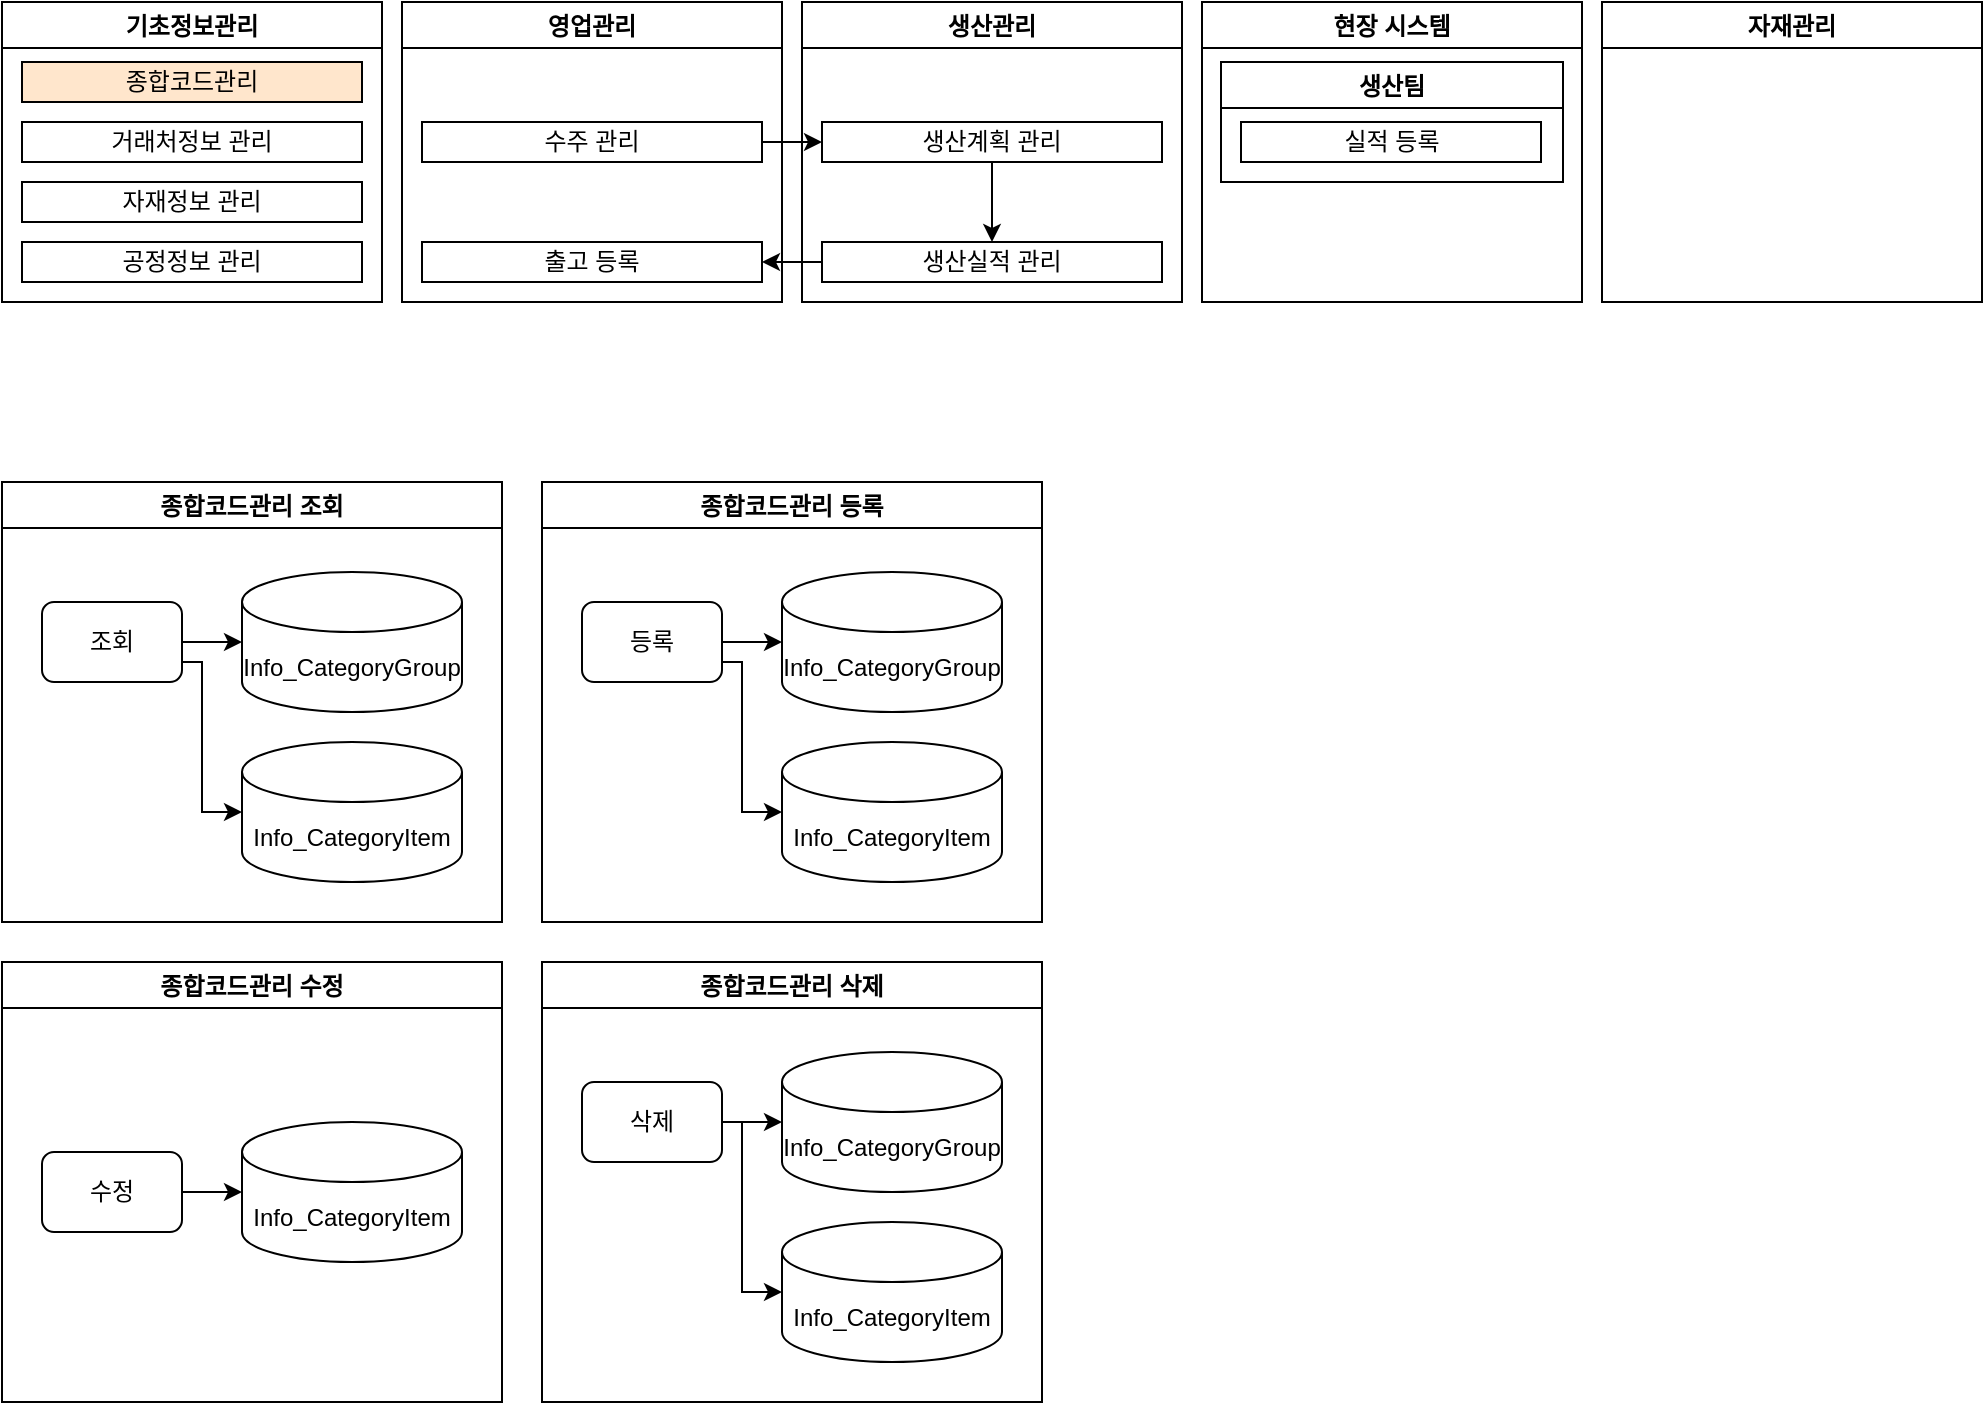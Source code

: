 <mxfile version="18.1.1" type="device" pages="18"><diagram name="종합코드관리" id="MbD3ICW8TXD5Ne60eK9P"><mxGraphModel dx="677" dy="363" grid="1" gridSize="10" guides="1" tooltips="1" connect="1" arrows="1" fold="1" page="1" pageScale="1" pageWidth="1169" pageHeight="827" math="0" shadow="0"><root><mxCell id="DNLRkLQTxVQeSMsjSoR3-0"/><mxCell id="DNLRkLQTxVQeSMsjSoR3-1" parent="DNLRkLQTxVQeSMsjSoR3-0"/><mxCell id="DNLRkLQTxVQeSMsjSoR3-2" value="영업관리" style="swimlane;" parent="DNLRkLQTxVQeSMsjSoR3-1" vertex="1"><mxGeometry x="210" y="10" width="190" height="150" as="geometry"/></mxCell><mxCell id="DNLRkLQTxVQeSMsjSoR3-3" value="수주 관리" style="rounded=0;whiteSpace=wrap;html=1;fillColor=#FFFFFF;" parent="DNLRkLQTxVQeSMsjSoR3-2" vertex="1"><mxGeometry x="10" y="60" width="170" height="20" as="geometry"/></mxCell><mxCell id="DNLRkLQTxVQeSMsjSoR3-4" value="출고 등록" style="rounded=0;whiteSpace=wrap;html=1;" parent="DNLRkLQTxVQeSMsjSoR3-2" vertex="1"><mxGeometry x="10" y="120" width="170" height="20" as="geometry"/></mxCell><mxCell id="DNLRkLQTxVQeSMsjSoR3-5" value="생산관리" style="swimlane;" parent="DNLRkLQTxVQeSMsjSoR3-1" vertex="1"><mxGeometry x="410" y="10" width="190" height="150" as="geometry"/></mxCell><mxCell id="DNLRkLQTxVQeSMsjSoR3-6" value="생산계획 관리" style="rounded=0;whiteSpace=wrap;html=1;fillColor=#FFFFFF;" parent="DNLRkLQTxVQeSMsjSoR3-5" vertex="1"><mxGeometry x="10" y="60" width="170" height="20" as="geometry"/></mxCell><mxCell id="RdPgJh0JhOad5qxuDeCQ-0" value="생산실적 관리" style="rounded=0;whiteSpace=wrap;html=1;fillColor=#FFFFFF;" vertex="1" parent="DNLRkLQTxVQeSMsjSoR3-5"><mxGeometry x="10" y="120" width="170" height="20" as="geometry"/></mxCell><mxCell id="DNLRkLQTxVQeSMsjSoR3-12" style="edgeStyle=orthogonalEdgeStyle;rounded=0;orthogonalLoop=1;jettySize=auto;html=1;" parent="DNLRkLQTxVQeSMsjSoR3-5" source="DNLRkLQTxVQeSMsjSoR3-6" target="RdPgJh0JhOad5qxuDeCQ-0" edge="1"><mxGeometry relative="1" as="geometry"><mxPoint x="180" y="100" as="sourcePoint"/></mxGeometry></mxCell><mxCell id="DNLRkLQTxVQeSMsjSoR3-7" value="현장 시스템" style="swimlane;" parent="DNLRkLQTxVQeSMsjSoR3-1" vertex="1"><mxGeometry x="610" y="10" width="190" height="150" as="geometry"/></mxCell><mxCell id="DNLRkLQTxVQeSMsjSoR3-8" value="생산팀" style="swimlane;" parent="DNLRkLQTxVQeSMsjSoR3-7" vertex="1"><mxGeometry x="9.5" y="30" width="171" height="60" as="geometry"/></mxCell><mxCell id="DNLRkLQTxVQeSMsjSoR3-9" value="실적 등록" style="rounded=0;whiteSpace=wrap;html=1;fillColor=#FFFFFF;" parent="DNLRkLQTxVQeSMsjSoR3-8" vertex="1"><mxGeometry x="10" y="30" width="150" height="20" as="geometry"/></mxCell><mxCell id="DNLRkLQTxVQeSMsjSoR3-10" value="자재관리" style="swimlane;" parent="DNLRkLQTxVQeSMsjSoR3-1" vertex="1"><mxGeometry x="810" y="10" width="190" height="150" as="geometry"/></mxCell><mxCell id="DNLRkLQTxVQeSMsjSoR3-11" style="edgeStyle=orthogonalEdgeStyle;rounded=0;orthogonalLoop=1;jettySize=auto;html=1;" parent="DNLRkLQTxVQeSMsjSoR3-1" source="DNLRkLQTxVQeSMsjSoR3-3" target="DNLRkLQTxVQeSMsjSoR3-6" edge="1"><mxGeometry relative="1" as="geometry"/></mxCell><mxCell id="DNLRkLQTxVQeSMsjSoR3-14" value="종합코드관리 조회" style="swimlane;fillColor=#FFFFFF;" parent="DNLRkLQTxVQeSMsjSoR3-1" vertex="1"><mxGeometry x="10" y="250" width="250" height="220" as="geometry"/></mxCell><mxCell id="DNLRkLQTxVQeSMsjSoR3-15" value="Info_CategoryGroup" style="shape=cylinder3;whiteSpace=wrap;html=1;boundedLbl=1;backgroundOutline=1;size=15;fillColor=#ffffff;" parent="DNLRkLQTxVQeSMsjSoR3-14" vertex="1"><mxGeometry x="120" y="45" width="110" height="70" as="geometry"/></mxCell><mxCell id="DNLRkLQTxVQeSMsjSoR3-16" value="Info_CategoryItem" style="shape=cylinder3;whiteSpace=wrap;html=1;boundedLbl=1;backgroundOutline=1;size=15;fillColor=#ffffff;" parent="DNLRkLQTxVQeSMsjSoR3-14" vertex="1"><mxGeometry x="120" y="130" width="110" height="70" as="geometry"/></mxCell><mxCell id="DNLRkLQTxVQeSMsjSoR3-17" style="edgeStyle=orthogonalEdgeStyle;rounded=0;orthogonalLoop=1;jettySize=auto;html=1;strokeColor=#000000;" parent="DNLRkLQTxVQeSMsjSoR3-14" source="DNLRkLQTxVQeSMsjSoR3-19" target="DNLRkLQTxVQeSMsjSoR3-15" edge="1"><mxGeometry relative="1" as="geometry"/></mxCell><mxCell id="DNLRkLQTxVQeSMsjSoR3-18" style="edgeStyle=orthogonalEdgeStyle;rounded=0;orthogonalLoop=1;jettySize=auto;html=1;strokeColor=#000000;entryX=0;entryY=0.5;entryDx=0;entryDy=0;entryPerimeter=0;" parent="DNLRkLQTxVQeSMsjSoR3-14" source="DNLRkLQTxVQeSMsjSoR3-19" target="DNLRkLQTxVQeSMsjSoR3-16" edge="1"><mxGeometry relative="1" as="geometry"><Array as="points"><mxPoint x="100" y="90"/><mxPoint x="100" y="165"/></Array></mxGeometry></mxCell><mxCell id="DNLRkLQTxVQeSMsjSoR3-19" value="조회" style="rounded=1;whiteSpace=wrap;html=1;fillColor=#ffffff;" parent="DNLRkLQTxVQeSMsjSoR3-14" vertex="1"><mxGeometry x="20" y="60" width="70" height="40" as="geometry"/></mxCell><mxCell id="DNLRkLQTxVQeSMsjSoR3-20" value="종합코드관리 등록" style="swimlane;fillColor=#FFFFFF;" parent="DNLRkLQTxVQeSMsjSoR3-1" vertex="1"><mxGeometry x="280" y="250" width="250" height="220" as="geometry"/></mxCell><mxCell id="DNLRkLQTxVQeSMsjSoR3-21" value="Info_CategoryGroup" style="shape=cylinder3;whiteSpace=wrap;html=1;boundedLbl=1;backgroundOutline=1;size=15;fillColor=#ffffff;" parent="DNLRkLQTxVQeSMsjSoR3-20" vertex="1"><mxGeometry x="120" y="45" width="110" height="70" as="geometry"/></mxCell><mxCell id="DNLRkLQTxVQeSMsjSoR3-22" value="Info_CategoryItem" style="shape=cylinder3;whiteSpace=wrap;html=1;boundedLbl=1;backgroundOutline=1;size=15;fillColor=#ffffff;" parent="DNLRkLQTxVQeSMsjSoR3-20" vertex="1"><mxGeometry x="120" y="130" width="110" height="70" as="geometry"/></mxCell><mxCell id="DNLRkLQTxVQeSMsjSoR3-23" style="edgeStyle=orthogonalEdgeStyle;rounded=0;orthogonalLoop=1;jettySize=auto;html=1;strokeColor=#000000;" parent="DNLRkLQTxVQeSMsjSoR3-20" source="DNLRkLQTxVQeSMsjSoR3-25" target="DNLRkLQTxVQeSMsjSoR3-21" edge="1"><mxGeometry relative="1" as="geometry"/></mxCell><mxCell id="DNLRkLQTxVQeSMsjSoR3-24" style="edgeStyle=orthogonalEdgeStyle;rounded=0;orthogonalLoop=1;jettySize=auto;html=1;strokeColor=#000000;entryX=0;entryY=0.5;entryDx=0;entryDy=0;entryPerimeter=0;" parent="DNLRkLQTxVQeSMsjSoR3-20" source="DNLRkLQTxVQeSMsjSoR3-25" target="DNLRkLQTxVQeSMsjSoR3-22" edge="1"><mxGeometry relative="1" as="geometry"><Array as="points"><mxPoint x="100" y="90"/><mxPoint x="100" y="165"/></Array></mxGeometry></mxCell><mxCell id="DNLRkLQTxVQeSMsjSoR3-25" value="등록" style="rounded=1;whiteSpace=wrap;html=1;fillColor=#ffffff;" parent="DNLRkLQTxVQeSMsjSoR3-20" vertex="1"><mxGeometry x="20" y="60" width="70" height="40" as="geometry"/></mxCell><mxCell id="DNLRkLQTxVQeSMsjSoR3-26" value="종합코드관리 수정" style="swimlane;fillColor=#FFFFFF;" parent="DNLRkLQTxVQeSMsjSoR3-1" vertex="1"><mxGeometry x="10" y="490" width="250" height="220" as="geometry"/></mxCell><mxCell id="DNLRkLQTxVQeSMsjSoR3-28" value="Info_CategoryItem" style="shape=cylinder3;whiteSpace=wrap;html=1;boundedLbl=1;backgroundOutline=1;size=15;fillColor=#ffffff;" parent="DNLRkLQTxVQeSMsjSoR3-26" vertex="1"><mxGeometry x="120" y="80" width="110" height="70" as="geometry"/></mxCell><mxCell id="DNLRkLQTxVQeSMsjSoR3-30" style="edgeStyle=orthogonalEdgeStyle;rounded=0;orthogonalLoop=1;jettySize=auto;html=1;strokeColor=#000000;entryX=0;entryY=0.5;entryDx=0;entryDy=0;entryPerimeter=0;" parent="DNLRkLQTxVQeSMsjSoR3-26" source="DNLRkLQTxVQeSMsjSoR3-31" target="DNLRkLQTxVQeSMsjSoR3-28" edge="1"><mxGeometry relative="1" as="geometry"><Array as="points"><mxPoint x="120" y="115"/><mxPoint x="120" y="115"/></Array></mxGeometry></mxCell><mxCell id="DNLRkLQTxVQeSMsjSoR3-31" value="수정" style="rounded=1;whiteSpace=wrap;html=1;fillColor=#ffffff;" parent="DNLRkLQTxVQeSMsjSoR3-26" vertex="1"><mxGeometry x="20" y="95" width="70" height="40" as="geometry"/></mxCell><mxCell id="DNLRkLQTxVQeSMsjSoR3-32" value="종합코드관리 삭제" style="swimlane;fillColor=#FFFFFF;" parent="DNLRkLQTxVQeSMsjSoR3-1" vertex="1"><mxGeometry x="280" y="490" width="250" height="220" as="geometry"/></mxCell><mxCell id="DNLRkLQTxVQeSMsjSoR3-33" value="Info_CategoryGroup" style="shape=cylinder3;whiteSpace=wrap;html=1;boundedLbl=1;backgroundOutline=1;size=15;fillColor=#ffffff;" parent="DNLRkLQTxVQeSMsjSoR3-32" vertex="1"><mxGeometry x="120" y="45" width="110" height="70" as="geometry"/></mxCell><mxCell id="DNLRkLQTxVQeSMsjSoR3-34" value="Info_CategoryItem" style="shape=cylinder3;whiteSpace=wrap;html=1;boundedLbl=1;backgroundOutline=1;size=15;fillColor=#ffffff;" parent="DNLRkLQTxVQeSMsjSoR3-32" vertex="1"><mxGeometry x="120" y="130" width="110" height="70" as="geometry"/></mxCell><mxCell id="DNLRkLQTxVQeSMsjSoR3-35" style="edgeStyle=orthogonalEdgeStyle;rounded=0;orthogonalLoop=1;jettySize=auto;html=1;strokeColor=#000000;" parent="DNLRkLQTxVQeSMsjSoR3-32" source="DNLRkLQTxVQeSMsjSoR3-37" target="DNLRkLQTxVQeSMsjSoR3-33" edge="1"><mxGeometry relative="1" as="geometry"/></mxCell><mxCell id="DNLRkLQTxVQeSMsjSoR3-36" style="edgeStyle=orthogonalEdgeStyle;rounded=0;orthogonalLoop=1;jettySize=auto;html=1;strokeColor=#000000;entryX=0;entryY=0.5;entryDx=0;entryDy=0;entryPerimeter=0;" parent="DNLRkLQTxVQeSMsjSoR3-32" source="DNLRkLQTxVQeSMsjSoR3-37" target="DNLRkLQTxVQeSMsjSoR3-34" edge="1"><mxGeometry relative="1" as="geometry"><Array as="points"><mxPoint x="100" y="80"/><mxPoint x="100" y="165"/></Array></mxGeometry></mxCell><mxCell id="DNLRkLQTxVQeSMsjSoR3-37" value="삭제" style="rounded=1;whiteSpace=wrap;html=1;fillColor=#ffffff;" parent="DNLRkLQTxVQeSMsjSoR3-32" vertex="1"><mxGeometry x="20" y="60" width="70" height="40" as="geometry"/></mxCell><mxCell id="GMdqv-ENolzbJGnsMFGB-0" value="기초정보관리" style="swimlane;" parent="DNLRkLQTxVQeSMsjSoR3-1" vertex="1"><mxGeometry x="10" y="10" width="190" height="150" as="geometry"/></mxCell><mxCell id="GMdqv-ENolzbJGnsMFGB-1" value="종합코드관리" style="rounded=0;whiteSpace=wrap;html=1;fillColor=#FFE6CC;" parent="GMdqv-ENolzbJGnsMFGB-0" vertex="1"><mxGeometry x="10" y="30" width="170" height="20" as="geometry"/></mxCell><mxCell id="GMdqv-ENolzbJGnsMFGB-2" value="거래처정보 관리" style="rounded=0;whiteSpace=wrap;html=1;" parent="GMdqv-ENolzbJGnsMFGB-0" vertex="1"><mxGeometry x="10" y="60" width="170" height="20" as="geometry"/></mxCell><mxCell id="GMdqv-ENolzbJGnsMFGB-3" value="자재정보 관리" style="rounded=0;whiteSpace=wrap;html=1;fillColor=#FFFFFF;" parent="GMdqv-ENolzbJGnsMFGB-0" vertex="1"><mxGeometry x="10" y="90" width="170" height="20" as="geometry"/></mxCell><mxCell id="GMdqv-ENolzbJGnsMFGB-4" value="공정정보 관리" style="rounded=0;whiteSpace=wrap;html=1;" parent="GMdqv-ENolzbJGnsMFGB-0" vertex="1"><mxGeometry x="10" y="120" width="170" height="20" as="geometry"/></mxCell><mxCell id="RdPgJh0JhOad5qxuDeCQ-1" style="edgeStyle=orthogonalEdgeStyle;rounded=0;orthogonalLoop=1;jettySize=auto;html=1;" edge="1" parent="DNLRkLQTxVQeSMsjSoR3-1" source="RdPgJh0JhOad5qxuDeCQ-0" target="DNLRkLQTxVQeSMsjSoR3-4"><mxGeometry relative="1" as="geometry"/></mxCell></root></mxGraphModel></diagram><diagram name="거래처정보 관리" id="-BHgSkXP2xOFrB35DojE"><mxGraphModel dx="1422" dy="763" grid="1" gridSize="10" guides="1" tooltips="1" connect="1" arrows="1" fold="1" page="1" pageScale="1" pageWidth="1169" pageHeight="827" math="0" shadow="0"><root><mxCell id="B-hubqwFjmyaZ4jm1fO7-0"/><mxCell id="B-hubqwFjmyaZ4jm1fO7-1" parent="B-hubqwFjmyaZ4jm1fO7-0"/><mxCell id="B-hubqwFjmyaZ4jm1fO7-2" value="영업관리" style="swimlane;" vertex="1" parent="B-hubqwFjmyaZ4jm1fO7-1"><mxGeometry x="210" y="10" width="190" height="150" as="geometry"/></mxCell><mxCell id="B-hubqwFjmyaZ4jm1fO7-3" value="수주 관리" style="rounded=0;whiteSpace=wrap;html=1;fillColor=#FFFFFF;" vertex="1" parent="B-hubqwFjmyaZ4jm1fO7-2"><mxGeometry x="10" y="60" width="170" height="20" as="geometry"/></mxCell><mxCell id="B-hubqwFjmyaZ4jm1fO7-4" value="출고 등록" style="rounded=0;whiteSpace=wrap;html=1;" vertex="1" parent="B-hubqwFjmyaZ4jm1fO7-2"><mxGeometry x="10" y="90" width="170" height="20" as="geometry"/></mxCell><mxCell id="B-hubqwFjmyaZ4jm1fO7-5" value="생산관리" style="swimlane;" vertex="1" parent="B-hubqwFjmyaZ4jm1fO7-1"><mxGeometry x="410" y="10" width="190" height="150" as="geometry"/></mxCell><mxCell id="B-hubqwFjmyaZ4jm1fO7-6" value="생산계획 관리" style="rounded=0;whiteSpace=wrap;html=1;fillColor=#FFFFFF;" vertex="1" parent="B-hubqwFjmyaZ4jm1fO7-5"><mxGeometry x="10" y="60" width="170" height="20" as="geometry"/></mxCell><mxCell id="B-hubqwFjmyaZ4jm1fO7-7" value="현장 시스템" style="swimlane;" vertex="1" parent="B-hubqwFjmyaZ4jm1fO7-1"><mxGeometry x="610" y="10" width="190" height="150" as="geometry"/></mxCell><mxCell id="B-hubqwFjmyaZ4jm1fO7-8" value="생산팀" style="swimlane;" vertex="1" parent="B-hubqwFjmyaZ4jm1fO7-7"><mxGeometry x="9.5" y="30" width="171" height="60" as="geometry"/></mxCell><mxCell id="B-hubqwFjmyaZ4jm1fO7-9" value="실적 등록" style="rounded=0;whiteSpace=wrap;html=1;fillColor=#FFFFFF;" vertex="1" parent="B-hubqwFjmyaZ4jm1fO7-8"><mxGeometry x="10" y="30" width="150" height="20" as="geometry"/></mxCell><mxCell id="B-hubqwFjmyaZ4jm1fO7-10" value="자재관리" style="swimlane;" vertex="1" parent="B-hubqwFjmyaZ4jm1fO7-1"><mxGeometry x="810" y="10" width="190" height="150" as="geometry"/></mxCell><mxCell id="B-hubqwFjmyaZ4jm1fO7-11" style="edgeStyle=orthogonalEdgeStyle;rounded=0;orthogonalLoop=1;jettySize=auto;html=1;" edge="1" parent="B-hubqwFjmyaZ4jm1fO7-1" source="B-hubqwFjmyaZ4jm1fO7-3" target="B-hubqwFjmyaZ4jm1fO7-6"><mxGeometry relative="1" as="geometry"/></mxCell><mxCell id="B-hubqwFjmyaZ4jm1fO7-12" style="edgeStyle=orthogonalEdgeStyle;rounded=0;orthogonalLoop=1;jettySize=auto;html=1;" edge="1" parent="B-hubqwFjmyaZ4jm1fO7-1" source="B-hubqwFjmyaZ4jm1fO7-6" target="B-hubqwFjmyaZ4jm1fO7-9"><mxGeometry relative="1" as="geometry"><mxPoint x="590" y="110" as="sourcePoint"/></mxGeometry></mxCell><mxCell id="B-hubqwFjmyaZ4jm1fO7-13" style="edgeStyle=orthogonalEdgeStyle;rounded=0;orthogonalLoop=1;jettySize=auto;html=1;" edge="1" parent="B-hubqwFjmyaZ4jm1fO7-1" source="B-hubqwFjmyaZ4jm1fO7-9" target="B-hubqwFjmyaZ4jm1fO7-4"><mxGeometry relative="1" as="geometry"><Array as="points"><mxPoint x="705" y="110"/></Array></mxGeometry></mxCell><mxCell id="B-hubqwFjmyaZ4jm1fO7-14" value="거래처정보 관리 조회" style="swimlane;fillColor=#FFFFFF;" vertex="1" parent="B-hubqwFjmyaZ4jm1fO7-1"><mxGeometry x="10" y="170" width="250" height="130" as="geometry"/></mxCell><mxCell id="B-hubqwFjmyaZ4jm1fO7-15" value="Info_Customer" style="shape=cylinder3;whiteSpace=wrap;html=1;boundedLbl=1;backgroundOutline=1;size=15;fillColor=#ffffff;" vertex="1" parent="B-hubqwFjmyaZ4jm1fO7-14"><mxGeometry x="120" y="45" width="110" height="70" as="geometry"/></mxCell><mxCell id="B-hubqwFjmyaZ4jm1fO7-17" style="edgeStyle=orthogonalEdgeStyle;rounded=0;orthogonalLoop=1;jettySize=auto;html=1;strokeColor=#000000;" edge="1" parent="B-hubqwFjmyaZ4jm1fO7-14" source="B-hubqwFjmyaZ4jm1fO7-19" target="B-hubqwFjmyaZ4jm1fO7-15"><mxGeometry relative="1" as="geometry"/></mxCell><mxCell id="B-hubqwFjmyaZ4jm1fO7-19" value="조회" style="rounded=1;whiteSpace=wrap;html=1;fillColor=#ffffff;" vertex="1" parent="B-hubqwFjmyaZ4jm1fO7-14"><mxGeometry x="20" y="60" width="70" height="40" as="geometry"/></mxCell><mxCell id="B-hubqwFjmyaZ4jm1fO7-20" value="거래처정보 관리 등록" style="swimlane;fillColor=#FFFFFF;" vertex="1" parent="B-hubqwFjmyaZ4jm1fO7-1"><mxGeometry x="10" y="320" width="250" height="130" as="geometry"/></mxCell><mxCell id="B-hubqwFjmyaZ4jm1fO7-21" value="Info_Customer" style="shape=cylinder3;whiteSpace=wrap;html=1;boundedLbl=1;backgroundOutline=1;size=15;fillColor=#ffffff;" vertex="1" parent="B-hubqwFjmyaZ4jm1fO7-20"><mxGeometry x="120" y="45" width="110" height="70" as="geometry"/></mxCell><mxCell id="B-hubqwFjmyaZ4jm1fO7-23" style="edgeStyle=orthogonalEdgeStyle;rounded=0;orthogonalLoop=1;jettySize=auto;html=1;strokeColor=#000000;" edge="1" parent="B-hubqwFjmyaZ4jm1fO7-20" source="B-hubqwFjmyaZ4jm1fO7-25" target="B-hubqwFjmyaZ4jm1fO7-21"><mxGeometry relative="1" as="geometry"/></mxCell><mxCell id="B-hubqwFjmyaZ4jm1fO7-25" value="등록" style="rounded=1;whiteSpace=wrap;html=1;fillColor=#ffffff;" vertex="1" parent="B-hubqwFjmyaZ4jm1fO7-20"><mxGeometry x="20" y="60" width="70" height="40" as="geometry"/></mxCell><mxCell id="B-hubqwFjmyaZ4jm1fO7-26" value="거래처정보 관리 수정" style="swimlane;fillColor=#FFFFFF;" vertex="1" parent="B-hubqwFjmyaZ4jm1fO7-1"><mxGeometry x="280" y="170" width="250" height="130" as="geometry"/></mxCell><mxCell id="B-hubqwFjmyaZ4jm1fO7-27" value="Info_Customer" style="shape=cylinder3;whiteSpace=wrap;html=1;boundedLbl=1;backgroundOutline=1;size=15;fillColor=#ffffff;" vertex="1" parent="B-hubqwFjmyaZ4jm1fO7-26"><mxGeometry x="120" y="45" width="110" height="70" as="geometry"/></mxCell><mxCell id="B-hubqwFjmyaZ4jm1fO7-29" style="edgeStyle=orthogonalEdgeStyle;rounded=0;orthogonalLoop=1;jettySize=auto;html=1;strokeColor=#000000;" edge="1" parent="B-hubqwFjmyaZ4jm1fO7-26" source="B-hubqwFjmyaZ4jm1fO7-31" target="B-hubqwFjmyaZ4jm1fO7-27"><mxGeometry relative="1" as="geometry"/></mxCell><mxCell id="B-hubqwFjmyaZ4jm1fO7-31" value="수정" style="rounded=1;whiteSpace=wrap;html=1;fillColor=#ffffff;" vertex="1" parent="B-hubqwFjmyaZ4jm1fO7-26"><mxGeometry x="20" y="60" width="70" height="40" as="geometry"/></mxCell><mxCell id="B-hubqwFjmyaZ4jm1fO7-32" value="거래처정보 관리 삭제" style="swimlane;fillColor=#FFFFFF;" vertex="1" parent="B-hubqwFjmyaZ4jm1fO7-1"><mxGeometry x="550" y="170" width="250" height="130" as="geometry"/></mxCell><mxCell id="B-hubqwFjmyaZ4jm1fO7-33" value="Info_Customer" style="shape=cylinder3;whiteSpace=wrap;html=1;boundedLbl=1;backgroundOutline=1;size=15;fillColor=#ffffff;" vertex="1" parent="B-hubqwFjmyaZ4jm1fO7-32"><mxGeometry x="120" y="45" width="110" height="70" as="geometry"/></mxCell><mxCell id="B-hubqwFjmyaZ4jm1fO7-35" style="edgeStyle=orthogonalEdgeStyle;rounded=0;orthogonalLoop=1;jettySize=auto;html=1;strokeColor=#000000;" edge="1" parent="B-hubqwFjmyaZ4jm1fO7-32" source="B-hubqwFjmyaZ4jm1fO7-37" target="B-hubqwFjmyaZ4jm1fO7-33"><mxGeometry relative="1" as="geometry"/></mxCell><mxCell id="B-hubqwFjmyaZ4jm1fO7-37" value="수정" style="rounded=1;whiteSpace=wrap;html=1;fillColor=#ffffff;" vertex="1" parent="B-hubqwFjmyaZ4jm1fO7-32"><mxGeometry x="20" y="60" width="70" height="40" as="geometry"/></mxCell><mxCell id="B-hubqwFjmyaZ4jm1fO7-38" value="기초정보관리" style="swimlane;" vertex="1" parent="B-hubqwFjmyaZ4jm1fO7-1"><mxGeometry x="10" y="10" width="190" height="150" as="geometry"/></mxCell><mxCell id="B-hubqwFjmyaZ4jm1fO7-39" value="종합코드관리" style="rounded=0;whiteSpace=wrap;html=1;fillColor=#FFFFFF;" vertex="1" parent="B-hubqwFjmyaZ4jm1fO7-38"><mxGeometry x="10" y="30" width="170" height="20" as="geometry"/></mxCell><mxCell id="B-hubqwFjmyaZ4jm1fO7-40" value="거래처정보 관리" style="rounded=0;whiteSpace=wrap;html=1;fillColor=#FFE6CC;" vertex="1" parent="B-hubqwFjmyaZ4jm1fO7-38"><mxGeometry x="10" y="60" width="170" height="20" as="geometry"/></mxCell><mxCell id="B-hubqwFjmyaZ4jm1fO7-41" value="자재정보 관리" style="rounded=0;whiteSpace=wrap;html=1;fillColor=#FFFFFF;" vertex="1" parent="B-hubqwFjmyaZ4jm1fO7-38"><mxGeometry x="10" y="90" width="170" height="20" as="geometry"/></mxCell><mxCell id="B-hubqwFjmyaZ4jm1fO7-42" value="공정정보 관리" style="rounded=0;whiteSpace=wrap;html=1;" vertex="1" parent="B-hubqwFjmyaZ4jm1fO7-38"><mxGeometry x="10" y="120" width="170" height="20" as="geometry"/></mxCell></root></mxGraphModel></diagram><diagram name="자재정보 관리" id="CfeHKcC4oAzfbNGRYC_y"><mxGraphModel dx="1422" dy="763" grid="1" gridSize="10" guides="1" tooltips="1" connect="1" arrows="1" fold="1" page="1" pageScale="1" pageWidth="1169" pageHeight="827" math="0" shadow="0"><root><mxCell id="oikyn2O3OKbWwQHK4DPP-0"/><mxCell id="oikyn2O3OKbWwQHK4DPP-1" parent="oikyn2O3OKbWwQHK4DPP-0"/><mxCell id="oikyn2O3OKbWwQHK4DPP-2" value="영업관리" style="swimlane;" vertex="1" parent="oikyn2O3OKbWwQHK4DPP-1"><mxGeometry x="210" y="10" width="190" height="150" as="geometry"/></mxCell><mxCell id="oikyn2O3OKbWwQHK4DPP-3" value="수주 관리" style="rounded=0;whiteSpace=wrap;html=1;fillColor=#FFFFFF;" vertex="1" parent="oikyn2O3OKbWwQHK4DPP-2"><mxGeometry x="10" y="60" width="170" height="20" as="geometry"/></mxCell><mxCell id="oikyn2O3OKbWwQHK4DPP-4" value="출고 등록" style="rounded=0;whiteSpace=wrap;html=1;" vertex="1" parent="oikyn2O3OKbWwQHK4DPP-2"><mxGeometry x="10" y="90" width="170" height="20" as="geometry"/></mxCell><mxCell id="oikyn2O3OKbWwQHK4DPP-5" value="생산관리" style="swimlane;" vertex="1" parent="oikyn2O3OKbWwQHK4DPP-1"><mxGeometry x="410" y="10" width="190" height="150" as="geometry"/></mxCell><mxCell id="oikyn2O3OKbWwQHK4DPP-6" value="생산계획 관리" style="rounded=0;whiteSpace=wrap;html=1;fillColor=#FFFFFF;" vertex="1" parent="oikyn2O3OKbWwQHK4DPP-5"><mxGeometry x="10" y="60" width="170" height="20" as="geometry"/></mxCell><mxCell id="oikyn2O3OKbWwQHK4DPP-7" value="현장 시스템" style="swimlane;" vertex="1" parent="oikyn2O3OKbWwQHK4DPP-1"><mxGeometry x="610" y="10" width="190" height="150" as="geometry"/></mxCell><mxCell id="oikyn2O3OKbWwQHK4DPP-8" value="생산팀" style="swimlane;" vertex="1" parent="oikyn2O3OKbWwQHK4DPP-7"><mxGeometry x="9.5" y="30" width="171" height="60" as="geometry"/></mxCell><mxCell id="oikyn2O3OKbWwQHK4DPP-9" value="실적 등록" style="rounded=0;whiteSpace=wrap;html=1;fillColor=#FFFFFF;" vertex="1" parent="oikyn2O3OKbWwQHK4DPP-8"><mxGeometry x="10" y="30" width="150" height="20" as="geometry"/></mxCell><mxCell id="oikyn2O3OKbWwQHK4DPP-10" value="자재관리" style="swimlane;" vertex="1" parent="oikyn2O3OKbWwQHK4DPP-1"><mxGeometry x="810" y="10" width="190" height="150" as="geometry"/></mxCell><mxCell id="oikyn2O3OKbWwQHK4DPP-11" style="edgeStyle=orthogonalEdgeStyle;rounded=0;orthogonalLoop=1;jettySize=auto;html=1;" edge="1" parent="oikyn2O3OKbWwQHK4DPP-1" source="oikyn2O3OKbWwQHK4DPP-3" target="oikyn2O3OKbWwQHK4DPP-6"><mxGeometry relative="1" as="geometry"/></mxCell><mxCell id="oikyn2O3OKbWwQHK4DPP-12" style="edgeStyle=orthogonalEdgeStyle;rounded=0;orthogonalLoop=1;jettySize=auto;html=1;" edge="1" parent="oikyn2O3OKbWwQHK4DPP-1" source="oikyn2O3OKbWwQHK4DPP-6" target="oikyn2O3OKbWwQHK4DPP-9"><mxGeometry relative="1" as="geometry"><mxPoint x="590" y="110" as="sourcePoint"/></mxGeometry></mxCell><mxCell id="oikyn2O3OKbWwQHK4DPP-13" style="edgeStyle=orthogonalEdgeStyle;rounded=0;orthogonalLoop=1;jettySize=auto;html=1;" edge="1" parent="oikyn2O3OKbWwQHK4DPP-1" source="oikyn2O3OKbWwQHK4DPP-9" target="oikyn2O3OKbWwQHK4DPP-4"><mxGeometry relative="1" as="geometry"><Array as="points"><mxPoint x="705" y="110"/></Array></mxGeometry></mxCell><mxCell id="oikyn2O3OKbWwQHK4DPP-14" value="거래처정보 관리 조회" style="swimlane;fillColor=#FFFFFF;" vertex="1" parent="oikyn2O3OKbWwQHK4DPP-1"><mxGeometry x="10" y="170" width="250" height="130" as="geometry"/></mxCell><mxCell id="oikyn2O3OKbWwQHK4DPP-15" value="Info_Material" style="shape=cylinder3;whiteSpace=wrap;html=1;boundedLbl=1;backgroundOutline=1;size=15;fillColor=#ffffff;" vertex="1" parent="oikyn2O3OKbWwQHK4DPP-14"><mxGeometry x="120" y="45" width="110" height="70" as="geometry"/></mxCell><mxCell id="oikyn2O3OKbWwQHK4DPP-16" style="edgeStyle=orthogonalEdgeStyle;rounded=0;orthogonalLoop=1;jettySize=auto;html=1;strokeColor=#000000;" edge="1" parent="oikyn2O3OKbWwQHK4DPP-14" source="oikyn2O3OKbWwQHK4DPP-17" target="oikyn2O3OKbWwQHK4DPP-15"><mxGeometry relative="1" as="geometry"/></mxCell><mxCell id="oikyn2O3OKbWwQHK4DPP-17" value="조회" style="rounded=1;whiteSpace=wrap;html=1;fillColor=#ffffff;" vertex="1" parent="oikyn2O3OKbWwQHK4DPP-14"><mxGeometry x="20" y="60" width="70" height="40" as="geometry"/></mxCell><mxCell id="oikyn2O3OKbWwQHK4DPP-18" value="거래처정보 관리 등록" style="swimlane;fillColor=#FFFFFF;" vertex="1" parent="oikyn2O3OKbWwQHK4DPP-1"><mxGeometry x="10" y="320" width="250" height="130" as="geometry"/></mxCell><mxCell id="oikyn2O3OKbWwQHK4DPP-19" value="Info_Material" style="shape=cylinder3;whiteSpace=wrap;html=1;boundedLbl=1;backgroundOutline=1;size=15;fillColor=#ffffff;" vertex="1" parent="oikyn2O3OKbWwQHK4DPP-18"><mxGeometry x="120" y="45" width="110" height="70" as="geometry"/></mxCell><mxCell id="oikyn2O3OKbWwQHK4DPP-20" style="edgeStyle=orthogonalEdgeStyle;rounded=0;orthogonalLoop=1;jettySize=auto;html=1;strokeColor=#000000;" edge="1" parent="oikyn2O3OKbWwQHK4DPP-18" source="oikyn2O3OKbWwQHK4DPP-21" target="oikyn2O3OKbWwQHK4DPP-19"><mxGeometry relative="1" as="geometry"/></mxCell><mxCell id="oikyn2O3OKbWwQHK4DPP-21" value="등록" style="rounded=1;whiteSpace=wrap;html=1;fillColor=#ffffff;" vertex="1" parent="oikyn2O3OKbWwQHK4DPP-18"><mxGeometry x="20" y="60" width="70" height="40" as="geometry"/></mxCell><mxCell id="oikyn2O3OKbWwQHK4DPP-22" value="거래처정보 관리 수정" style="swimlane;fillColor=#FFFFFF;" vertex="1" parent="oikyn2O3OKbWwQHK4DPP-1"><mxGeometry x="280" y="170" width="250" height="130" as="geometry"/></mxCell><mxCell id="oikyn2O3OKbWwQHK4DPP-23" value="Info_Material" style="shape=cylinder3;whiteSpace=wrap;html=1;boundedLbl=1;backgroundOutline=1;size=15;fillColor=#ffffff;" vertex="1" parent="oikyn2O3OKbWwQHK4DPP-22"><mxGeometry x="120" y="45" width="110" height="70" as="geometry"/></mxCell><mxCell id="oikyn2O3OKbWwQHK4DPP-24" style="edgeStyle=orthogonalEdgeStyle;rounded=0;orthogonalLoop=1;jettySize=auto;html=1;strokeColor=#000000;" edge="1" parent="oikyn2O3OKbWwQHK4DPP-22" source="oikyn2O3OKbWwQHK4DPP-25" target="oikyn2O3OKbWwQHK4DPP-23"><mxGeometry relative="1" as="geometry"/></mxCell><mxCell id="oikyn2O3OKbWwQHK4DPP-25" value="수정" style="rounded=1;whiteSpace=wrap;html=1;fillColor=#ffffff;" vertex="1" parent="oikyn2O3OKbWwQHK4DPP-22"><mxGeometry x="20" y="60" width="70" height="40" as="geometry"/></mxCell><mxCell id="oikyn2O3OKbWwQHK4DPP-26" value="거래처정보 관리 삭제" style="swimlane;fillColor=#FFFFFF;" vertex="1" parent="oikyn2O3OKbWwQHK4DPP-1"><mxGeometry x="550" y="170" width="250" height="130" as="geometry"/></mxCell><mxCell id="oikyn2O3OKbWwQHK4DPP-27" value="Info_Material" style="shape=cylinder3;whiteSpace=wrap;html=1;boundedLbl=1;backgroundOutline=1;size=15;fillColor=#ffffff;" vertex="1" parent="oikyn2O3OKbWwQHK4DPP-26"><mxGeometry x="120" y="45" width="110" height="70" as="geometry"/></mxCell><mxCell id="oikyn2O3OKbWwQHK4DPP-28" style="edgeStyle=orthogonalEdgeStyle;rounded=0;orthogonalLoop=1;jettySize=auto;html=1;strokeColor=#000000;" edge="1" parent="oikyn2O3OKbWwQHK4DPP-26" source="oikyn2O3OKbWwQHK4DPP-29" target="oikyn2O3OKbWwQHK4DPP-27"><mxGeometry relative="1" as="geometry"/></mxCell><mxCell id="oikyn2O3OKbWwQHK4DPP-29" value="수정" style="rounded=1;whiteSpace=wrap;html=1;fillColor=#ffffff;" vertex="1" parent="oikyn2O3OKbWwQHK4DPP-26"><mxGeometry x="20" y="60" width="70" height="40" as="geometry"/></mxCell><mxCell id="oikyn2O3OKbWwQHK4DPP-30" value="기초정보관리" style="swimlane;" vertex="1" parent="oikyn2O3OKbWwQHK4DPP-1"><mxGeometry x="10" y="10" width="190" height="150" as="geometry"/></mxCell><mxCell id="oikyn2O3OKbWwQHK4DPP-31" value="종합코드관리" style="rounded=0;whiteSpace=wrap;html=1;fillColor=#FFFFFF;" vertex="1" parent="oikyn2O3OKbWwQHK4DPP-30"><mxGeometry x="10" y="30" width="170" height="20" as="geometry"/></mxCell><mxCell id="oikyn2O3OKbWwQHK4DPP-32" value="거래처정보 관리" style="rounded=0;whiteSpace=wrap;html=1;fillColor=#FFFFFF;" vertex="1" parent="oikyn2O3OKbWwQHK4DPP-30"><mxGeometry x="10" y="60" width="170" height="20" as="geometry"/></mxCell><mxCell id="oikyn2O3OKbWwQHK4DPP-33" value="자재정보 관리" style="rounded=0;whiteSpace=wrap;html=1;fillColor=#FFE6CC;" vertex="1" parent="oikyn2O3OKbWwQHK4DPP-30"><mxGeometry x="10" y="90" width="170" height="20" as="geometry"/></mxCell><mxCell id="oikyn2O3OKbWwQHK4DPP-34" value="공정정보 관리" style="rounded=0;whiteSpace=wrap;html=1;" vertex="1" parent="oikyn2O3OKbWwQHK4DPP-30"><mxGeometry x="10" y="120" width="170" height="20" as="geometry"/></mxCell></root></mxGraphModel></diagram><diagram name="공정정보 관리" id="tUJCE1ovAccnX-Cf80MR"><mxGraphModel dx="1422" dy="763" grid="1" gridSize="10" guides="1" tooltips="1" connect="1" arrows="1" fold="1" page="1" pageScale="1" pageWidth="1169" pageHeight="827" math="0" shadow="0"><root><mxCell id="ovEMDHLBhf4VPY9aIBp_-0"/><mxCell id="ovEMDHLBhf4VPY9aIBp_-1" parent="ovEMDHLBhf4VPY9aIBp_-0"/><mxCell id="ovEMDHLBhf4VPY9aIBp_-2" value="영업관리" style="swimlane;" vertex="1" parent="ovEMDHLBhf4VPY9aIBp_-1"><mxGeometry x="210" y="10" width="190" height="150" as="geometry"/></mxCell><mxCell id="ovEMDHLBhf4VPY9aIBp_-3" value="수주 관리" style="rounded=0;whiteSpace=wrap;html=1;fillColor=#FFFFFF;" vertex="1" parent="ovEMDHLBhf4VPY9aIBp_-2"><mxGeometry x="10" y="60" width="170" height="20" as="geometry"/></mxCell><mxCell id="ovEMDHLBhf4VPY9aIBp_-4" value="출고 등록" style="rounded=0;whiteSpace=wrap;html=1;" vertex="1" parent="ovEMDHLBhf4VPY9aIBp_-2"><mxGeometry x="10" y="90" width="170" height="20" as="geometry"/></mxCell><mxCell id="ovEMDHLBhf4VPY9aIBp_-5" value="생산관리" style="swimlane;" vertex="1" parent="ovEMDHLBhf4VPY9aIBp_-1"><mxGeometry x="410" y="10" width="190" height="150" as="geometry"/></mxCell><mxCell id="ovEMDHLBhf4VPY9aIBp_-6" value="생산계획 관리" style="rounded=0;whiteSpace=wrap;html=1;fillColor=#FFFFFF;" vertex="1" parent="ovEMDHLBhf4VPY9aIBp_-5"><mxGeometry x="10" y="60" width="170" height="20" as="geometry"/></mxCell><mxCell id="ovEMDHLBhf4VPY9aIBp_-7" value="현장 시스템" style="swimlane;" vertex="1" parent="ovEMDHLBhf4VPY9aIBp_-1"><mxGeometry x="610" y="10" width="190" height="150" as="geometry"/></mxCell><mxCell id="ovEMDHLBhf4VPY9aIBp_-8" value="생산팀" style="swimlane;" vertex="1" parent="ovEMDHLBhf4VPY9aIBp_-7"><mxGeometry x="9.5" y="30" width="171" height="60" as="geometry"/></mxCell><mxCell id="ovEMDHLBhf4VPY9aIBp_-9" value="실적 등록" style="rounded=0;whiteSpace=wrap;html=1;fillColor=#FFFFFF;" vertex="1" parent="ovEMDHLBhf4VPY9aIBp_-8"><mxGeometry x="10" y="30" width="150" height="20" as="geometry"/></mxCell><mxCell id="ovEMDHLBhf4VPY9aIBp_-10" value="자재관리" style="swimlane;" vertex="1" parent="ovEMDHLBhf4VPY9aIBp_-1"><mxGeometry x="810" y="10" width="190" height="150" as="geometry"/></mxCell><mxCell id="ovEMDHLBhf4VPY9aIBp_-11" style="edgeStyle=orthogonalEdgeStyle;rounded=0;orthogonalLoop=1;jettySize=auto;html=1;" edge="1" parent="ovEMDHLBhf4VPY9aIBp_-1" source="ovEMDHLBhf4VPY9aIBp_-3" target="ovEMDHLBhf4VPY9aIBp_-6"><mxGeometry relative="1" as="geometry"/></mxCell><mxCell id="ovEMDHLBhf4VPY9aIBp_-12" style="edgeStyle=orthogonalEdgeStyle;rounded=0;orthogonalLoop=1;jettySize=auto;html=1;" edge="1" parent="ovEMDHLBhf4VPY9aIBp_-1" source="ovEMDHLBhf4VPY9aIBp_-6" target="ovEMDHLBhf4VPY9aIBp_-9"><mxGeometry relative="1" as="geometry"><mxPoint x="590" y="110" as="sourcePoint"/></mxGeometry></mxCell><mxCell id="ovEMDHLBhf4VPY9aIBp_-13" style="edgeStyle=orthogonalEdgeStyle;rounded=0;orthogonalLoop=1;jettySize=auto;html=1;" edge="1" parent="ovEMDHLBhf4VPY9aIBp_-1" source="ovEMDHLBhf4VPY9aIBp_-9" target="ovEMDHLBhf4VPY9aIBp_-4"><mxGeometry relative="1" as="geometry"><Array as="points"><mxPoint x="705" y="110"/></Array></mxGeometry></mxCell><mxCell id="ovEMDHLBhf4VPY9aIBp_-14" value="거래처정보 관리 조회" style="swimlane;fillColor=#FFFFFF;" vertex="1" parent="ovEMDHLBhf4VPY9aIBp_-1"><mxGeometry x="10" y="170" width="250" height="130" as="geometry"/></mxCell><mxCell id="ovEMDHLBhf4VPY9aIBp_-15" value="Info_Process" style="shape=cylinder3;whiteSpace=wrap;html=1;boundedLbl=1;backgroundOutline=1;size=15;fillColor=#ffffff;" vertex="1" parent="ovEMDHLBhf4VPY9aIBp_-14"><mxGeometry x="120" y="45" width="110" height="70" as="geometry"/></mxCell><mxCell id="ovEMDHLBhf4VPY9aIBp_-16" style="edgeStyle=orthogonalEdgeStyle;rounded=0;orthogonalLoop=1;jettySize=auto;html=1;strokeColor=#000000;" edge="1" parent="ovEMDHLBhf4VPY9aIBp_-14" source="ovEMDHLBhf4VPY9aIBp_-17" target="ovEMDHLBhf4VPY9aIBp_-15"><mxGeometry relative="1" as="geometry"/></mxCell><mxCell id="ovEMDHLBhf4VPY9aIBp_-17" value="조회" style="rounded=1;whiteSpace=wrap;html=1;fillColor=#ffffff;" vertex="1" parent="ovEMDHLBhf4VPY9aIBp_-14"><mxGeometry x="20" y="60" width="70" height="40" as="geometry"/></mxCell><mxCell id="ovEMDHLBhf4VPY9aIBp_-18" value="거래처정보 관리 등록" style="swimlane;fillColor=#FFFFFF;" vertex="1" parent="ovEMDHLBhf4VPY9aIBp_-1"><mxGeometry x="10" y="320" width="250" height="130" as="geometry"/></mxCell><mxCell id="ovEMDHLBhf4VPY9aIBp_-19" value="Info_Process" style="shape=cylinder3;whiteSpace=wrap;html=1;boundedLbl=1;backgroundOutline=1;size=15;fillColor=#ffffff;" vertex="1" parent="ovEMDHLBhf4VPY9aIBp_-18"><mxGeometry x="120" y="45" width="110" height="70" as="geometry"/></mxCell><mxCell id="ovEMDHLBhf4VPY9aIBp_-20" style="edgeStyle=orthogonalEdgeStyle;rounded=0;orthogonalLoop=1;jettySize=auto;html=1;strokeColor=#000000;" edge="1" parent="ovEMDHLBhf4VPY9aIBp_-18" source="ovEMDHLBhf4VPY9aIBp_-21" target="ovEMDHLBhf4VPY9aIBp_-19"><mxGeometry relative="1" as="geometry"/></mxCell><mxCell id="ovEMDHLBhf4VPY9aIBp_-21" value="등록" style="rounded=1;whiteSpace=wrap;html=1;fillColor=#ffffff;" vertex="1" parent="ovEMDHLBhf4VPY9aIBp_-18"><mxGeometry x="20" y="60" width="70" height="40" as="geometry"/></mxCell><mxCell id="ovEMDHLBhf4VPY9aIBp_-22" value="거래처정보 관리 수정" style="swimlane;fillColor=#FFFFFF;" vertex="1" parent="ovEMDHLBhf4VPY9aIBp_-1"><mxGeometry x="280" y="170" width="250" height="130" as="geometry"/></mxCell><mxCell id="ovEMDHLBhf4VPY9aIBp_-23" value="Info_Process" style="shape=cylinder3;whiteSpace=wrap;html=1;boundedLbl=1;backgroundOutline=1;size=15;fillColor=#ffffff;" vertex="1" parent="ovEMDHLBhf4VPY9aIBp_-22"><mxGeometry x="120" y="45" width="110" height="70" as="geometry"/></mxCell><mxCell id="ovEMDHLBhf4VPY9aIBp_-24" style="edgeStyle=orthogonalEdgeStyle;rounded=0;orthogonalLoop=1;jettySize=auto;html=1;strokeColor=#000000;" edge="1" parent="ovEMDHLBhf4VPY9aIBp_-22" source="ovEMDHLBhf4VPY9aIBp_-25" target="ovEMDHLBhf4VPY9aIBp_-23"><mxGeometry relative="1" as="geometry"/></mxCell><mxCell id="ovEMDHLBhf4VPY9aIBp_-25" value="수정" style="rounded=1;whiteSpace=wrap;html=1;fillColor=#ffffff;" vertex="1" parent="ovEMDHLBhf4VPY9aIBp_-22"><mxGeometry x="20" y="60" width="70" height="40" as="geometry"/></mxCell><mxCell id="ovEMDHLBhf4VPY9aIBp_-26" value="거래처정보 관리 삭제" style="swimlane;fillColor=#FFFFFF;" vertex="1" parent="ovEMDHLBhf4VPY9aIBp_-1"><mxGeometry x="550" y="170" width="250" height="130" as="geometry"/></mxCell><mxCell id="ovEMDHLBhf4VPY9aIBp_-27" value="Info_Process" style="shape=cylinder3;whiteSpace=wrap;html=1;boundedLbl=1;backgroundOutline=1;size=15;fillColor=#ffffff;" vertex="1" parent="ovEMDHLBhf4VPY9aIBp_-26"><mxGeometry x="120" y="45" width="110" height="70" as="geometry"/></mxCell><mxCell id="ovEMDHLBhf4VPY9aIBp_-28" style="edgeStyle=orthogonalEdgeStyle;rounded=0;orthogonalLoop=1;jettySize=auto;html=1;strokeColor=#000000;" edge="1" parent="ovEMDHLBhf4VPY9aIBp_-26" source="ovEMDHLBhf4VPY9aIBp_-29" target="ovEMDHLBhf4VPY9aIBp_-27"><mxGeometry relative="1" as="geometry"/></mxCell><mxCell id="ovEMDHLBhf4VPY9aIBp_-29" value="수정" style="rounded=1;whiteSpace=wrap;html=1;fillColor=#ffffff;" vertex="1" parent="ovEMDHLBhf4VPY9aIBp_-26"><mxGeometry x="20" y="60" width="70" height="40" as="geometry"/></mxCell><mxCell id="ovEMDHLBhf4VPY9aIBp_-30" value="기초정보관리" style="swimlane;" vertex="1" parent="ovEMDHLBhf4VPY9aIBp_-1"><mxGeometry x="10" y="10" width="190" height="150" as="geometry"/></mxCell><mxCell id="ovEMDHLBhf4VPY9aIBp_-31" value="종합코드관리" style="rounded=0;whiteSpace=wrap;html=1;fillColor=#FFFFFF;" vertex="1" parent="ovEMDHLBhf4VPY9aIBp_-30"><mxGeometry x="10" y="30" width="170" height="20" as="geometry"/></mxCell><mxCell id="ovEMDHLBhf4VPY9aIBp_-32" value="거래처정보 관리" style="rounded=0;whiteSpace=wrap;html=1;fillColor=#FFFFFF;" vertex="1" parent="ovEMDHLBhf4VPY9aIBp_-30"><mxGeometry x="10" y="60" width="170" height="20" as="geometry"/></mxCell><mxCell id="ovEMDHLBhf4VPY9aIBp_-33" value="자재정보 관리" style="rounded=0;whiteSpace=wrap;html=1;fillColor=#FFFFFF;" vertex="1" parent="ovEMDHLBhf4VPY9aIBp_-30"><mxGeometry x="10" y="90" width="170" height="20" as="geometry"/></mxCell><mxCell id="ovEMDHLBhf4VPY9aIBp_-34" value="공정정보 관리" style="rounded=0;whiteSpace=wrap;html=1;fillColor=#FFE6CC;" vertex="1" parent="ovEMDHLBhf4VPY9aIBp_-30"><mxGeometry x="10" y="120" width="170" height="20" as="geometry"/></mxCell></root></mxGraphModel></diagram><diagram id="IrIn9frT_da8bN9OA3-t" name="수주관리"><mxGraphModel dx="1422" dy="763" grid="1" gridSize="10" guides="1" tooltips="1" connect="1" arrows="1" fold="1" page="1" pageScale="1" pageWidth="1169" pageHeight="827" math="0" shadow="0"><root><mxCell id="_NqCSLc96ZCEFx14yzTl-0"/><mxCell id="_NqCSLc96ZCEFx14yzTl-1" parent="_NqCSLc96ZCEFx14yzTl-0"/><mxCell id="atsLhp4LMsHRvFSLAzSU-0" value="영업관리" style="swimlane;" parent="_NqCSLc96ZCEFx14yzTl-1" vertex="1"><mxGeometry x="10" y="10" width="190" height="130" as="geometry"/></mxCell><mxCell id="atsLhp4LMsHRvFSLAzSU-1" value="수주 관리" style="rounded=0;whiteSpace=wrap;html=1;fillColor=#FFE6CC;" parent="atsLhp4LMsHRvFSLAzSU-0" vertex="1"><mxGeometry x="10" y="60" width="170" height="20" as="geometry"/></mxCell><mxCell id="atsLhp4LMsHRvFSLAzSU-8" value="출고 등록" style="rounded=0;whiteSpace=wrap;html=1;" parent="atsLhp4LMsHRvFSLAzSU-0" vertex="1"><mxGeometry x="10" y="90" width="170" height="20" as="geometry"/></mxCell><mxCell id="atsLhp4LMsHRvFSLAzSU-2" value="생산관리" style="swimlane;" parent="_NqCSLc96ZCEFx14yzTl-1" vertex="1"><mxGeometry x="210" y="10" width="190" height="130" as="geometry"/></mxCell><mxCell id="atsLhp4LMsHRvFSLAzSU-3" value="생산계획 관리" style="rounded=0;whiteSpace=wrap;html=1;fillColor=#FFFFFF;" parent="atsLhp4LMsHRvFSLAzSU-2" vertex="1"><mxGeometry x="10" y="60" width="170" height="20" as="geometry"/></mxCell><mxCell id="atsLhp4LMsHRvFSLAzSU-4" value="현장 시스템" style="swimlane;" parent="_NqCSLc96ZCEFx14yzTl-1" vertex="1"><mxGeometry x="410" y="10" width="190" height="130" as="geometry"/></mxCell><mxCell id="atsLhp4LMsHRvFSLAzSU-5" value="생산팀" style="swimlane;" parent="atsLhp4LMsHRvFSLAzSU-4" vertex="1"><mxGeometry x="9.5" y="30" width="171" height="60" as="geometry"/></mxCell><mxCell id="atsLhp4LMsHRvFSLAzSU-6" value="실적 등록" style="rounded=0;whiteSpace=wrap;html=1;fillColor=#FFFFFF;" parent="atsLhp4LMsHRvFSLAzSU-5" vertex="1"><mxGeometry x="10" y="30" width="150" height="20" as="geometry"/></mxCell><mxCell id="atsLhp4LMsHRvFSLAzSU-7" value="자재관리" style="swimlane;" parent="_NqCSLc96ZCEFx14yzTl-1" vertex="1"><mxGeometry x="610" y="10" width="190" height="130" as="geometry"/></mxCell><mxCell id="atsLhp4LMsHRvFSLAzSU-9" style="edgeStyle=orthogonalEdgeStyle;rounded=0;orthogonalLoop=1;jettySize=auto;html=1;" parent="_NqCSLc96ZCEFx14yzTl-1" source="atsLhp4LMsHRvFSLAzSU-1" target="atsLhp4LMsHRvFSLAzSU-3" edge="1"><mxGeometry relative="1" as="geometry"/></mxCell><mxCell id="atsLhp4LMsHRvFSLAzSU-10" style="edgeStyle=orthogonalEdgeStyle;rounded=0;orthogonalLoop=1;jettySize=auto;html=1;" parent="_NqCSLc96ZCEFx14yzTl-1" source="atsLhp4LMsHRvFSLAzSU-3" target="atsLhp4LMsHRvFSLAzSU-6" edge="1"><mxGeometry relative="1" as="geometry"><mxPoint x="390" y="110" as="sourcePoint"/></mxGeometry></mxCell><mxCell id="atsLhp4LMsHRvFSLAzSU-11" style="edgeStyle=orthogonalEdgeStyle;rounded=0;orthogonalLoop=1;jettySize=auto;html=1;" parent="_NqCSLc96ZCEFx14yzTl-1" source="atsLhp4LMsHRvFSLAzSU-6" target="atsLhp4LMsHRvFSLAzSU-8" edge="1"><mxGeometry relative="1" as="geometry"><Array as="points"><mxPoint x="505" y="110"/></Array></mxGeometry></mxCell><mxCell id="Zk5xg_tyBRPwgagQCFtH-0" value="수주관리 조회" style="swimlane;fillColor=#FFFFFF;" parent="_NqCSLc96ZCEFx14yzTl-1" vertex="1"><mxGeometry x="10" y="160" width="250" height="220" as="geometry"/></mxCell><mxCell id="Zk5xg_tyBRPwgagQCFtH-1" value="Sales_OrderMaster" style="shape=cylinder3;whiteSpace=wrap;html=1;boundedLbl=1;backgroundOutline=1;size=15;fillColor=#ffffff;" parent="Zk5xg_tyBRPwgagQCFtH-0" vertex="1"><mxGeometry x="120" y="45" width="110" height="70" as="geometry"/></mxCell><mxCell id="Zk5xg_tyBRPwgagQCFtH-2" value="Sales_OrderDetail" style="shape=cylinder3;whiteSpace=wrap;html=1;boundedLbl=1;backgroundOutline=1;size=15;fillColor=#ffffff;" parent="Zk5xg_tyBRPwgagQCFtH-0" vertex="1"><mxGeometry x="120" y="130" width="110" height="70" as="geometry"/></mxCell><mxCell id="Zk5xg_tyBRPwgagQCFtH-3" style="edgeStyle=orthogonalEdgeStyle;rounded=0;orthogonalLoop=1;jettySize=auto;html=1;strokeColor=#000000;" parent="Zk5xg_tyBRPwgagQCFtH-0" source="Zk5xg_tyBRPwgagQCFtH-5" target="Zk5xg_tyBRPwgagQCFtH-1" edge="1"><mxGeometry relative="1" as="geometry"/></mxCell><mxCell id="Zk5xg_tyBRPwgagQCFtH-4" style="edgeStyle=orthogonalEdgeStyle;rounded=0;orthogonalLoop=1;jettySize=auto;html=1;strokeColor=#000000;entryX=0;entryY=0.5;entryDx=0;entryDy=0;entryPerimeter=0;" parent="Zk5xg_tyBRPwgagQCFtH-0" source="Zk5xg_tyBRPwgagQCFtH-5" target="Zk5xg_tyBRPwgagQCFtH-2" edge="1"><mxGeometry relative="1" as="geometry"><Array as="points"><mxPoint x="100" y="90"/><mxPoint x="100" y="165"/></Array></mxGeometry></mxCell><mxCell id="Zk5xg_tyBRPwgagQCFtH-5" value="조회" style="rounded=1;whiteSpace=wrap;html=1;fillColor=#ffffff;" parent="Zk5xg_tyBRPwgagQCFtH-0" vertex="1"><mxGeometry x="20" y="60" width="70" height="40" as="geometry"/></mxCell><mxCell id="J18hJf-HeStDrqbW4dhA-0" value="수주관리 등록" style="swimlane;fillColor=#FFFFFF;" parent="_NqCSLc96ZCEFx14yzTl-1" vertex="1"><mxGeometry x="10" y="400" width="250" height="220" as="geometry"/></mxCell><mxCell id="J18hJf-HeStDrqbW4dhA-1" value="Sales_OrderMaster" style="shape=cylinder3;whiteSpace=wrap;html=1;boundedLbl=1;backgroundOutline=1;size=15;fillColor=#ffffff;" parent="J18hJf-HeStDrqbW4dhA-0" vertex="1"><mxGeometry x="120" y="45" width="110" height="70" as="geometry"/></mxCell><mxCell id="J18hJf-HeStDrqbW4dhA-2" value="Sales_OrderDetail" style="shape=cylinder3;whiteSpace=wrap;html=1;boundedLbl=1;backgroundOutline=1;size=15;fillColor=#ffffff;" parent="J18hJf-HeStDrqbW4dhA-0" vertex="1"><mxGeometry x="120" y="130" width="110" height="70" as="geometry"/></mxCell><mxCell id="J18hJf-HeStDrqbW4dhA-3" style="edgeStyle=orthogonalEdgeStyle;rounded=0;orthogonalLoop=1;jettySize=auto;html=1;strokeColor=#000000;" parent="J18hJf-HeStDrqbW4dhA-0" source="J18hJf-HeStDrqbW4dhA-5" target="J18hJf-HeStDrqbW4dhA-1" edge="1"><mxGeometry relative="1" as="geometry"/></mxCell><mxCell id="J18hJf-HeStDrqbW4dhA-4" style="edgeStyle=orthogonalEdgeStyle;rounded=0;orthogonalLoop=1;jettySize=auto;html=1;strokeColor=#000000;entryX=0;entryY=0.5;entryDx=0;entryDy=0;entryPerimeter=0;" parent="J18hJf-HeStDrqbW4dhA-0" source="J18hJf-HeStDrqbW4dhA-5" target="J18hJf-HeStDrqbW4dhA-2" edge="1"><mxGeometry relative="1" as="geometry"><Array as="points"><mxPoint x="100" y="90"/><mxPoint x="100" y="165"/></Array></mxGeometry></mxCell><mxCell id="J18hJf-HeStDrqbW4dhA-5" value="등록" style="rounded=1;whiteSpace=wrap;html=1;fillColor=#ffffff;" parent="J18hJf-HeStDrqbW4dhA-0" vertex="1"><mxGeometry x="20" y="60" width="70" height="40" as="geometry"/></mxCell><mxCell id="trklD-ukZCONvYX5c72y-0" value="수주관리 수정" style="swimlane;fillColor=#FFFFFF;" parent="_NqCSLc96ZCEFx14yzTl-1" vertex="1"><mxGeometry x="280" y="160" width="250" height="220" as="geometry"/></mxCell><mxCell id="trklD-ukZCONvYX5c72y-1" value="Sales_OrderMaster" style="shape=cylinder3;whiteSpace=wrap;html=1;boundedLbl=1;backgroundOutline=1;size=15;fillColor=#ffffff;" parent="trklD-ukZCONvYX5c72y-0" vertex="1"><mxGeometry x="120" y="45" width="110" height="70" as="geometry"/></mxCell><mxCell id="trklD-ukZCONvYX5c72y-2" value="Sales_OrderDetail" style="shape=cylinder3;whiteSpace=wrap;html=1;boundedLbl=1;backgroundOutline=1;size=15;fillColor=#ffffff;" parent="trklD-ukZCONvYX5c72y-0" vertex="1"><mxGeometry x="120" y="130" width="110" height="70" as="geometry"/></mxCell><mxCell id="trklD-ukZCONvYX5c72y-3" style="edgeStyle=orthogonalEdgeStyle;rounded=0;orthogonalLoop=1;jettySize=auto;html=1;strokeColor=#000000;" parent="trklD-ukZCONvYX5c72y-0" source="trklD-ukZCONvYX5c72y-5" target="trklD-ukZCONvYX5c72y-1" edge="1"><mxGeometry relative="1" as="geometry"/></mxCell><mxCell id="trklD-ukZCONvYX5c72y-4" style="edgeStyle=orthogonalEdgeStyle;rounded=0;orthogonalLoop=1;jettySize=auto;html=1;strokeColor=#000000;entryX=0;entryY=0.5;entryDx=0;entryDy=0;entryPerimeter=0;" parent="trklD-ukZCONvYX5c72y-0" source="trklD-ukZCONvYX5c72y-5" target="trklD-ukZCONvYX5c72y-2" edge="1"><mxGeometry relative="1" as="geometry"><Array as="points"><mxPoint x="100" y="80"/><mxPoint x="100" y="165"/></Array></mxGeometry></mxCell><mxCell id="trklD-ukZCONvYX5c72y-5" value="수정" style="rounded=1;whiteSpace=wrap;html=1;fillColor=#ffffff;" parent="trklD-ukZCONvYX5c72y-0" vertex="1"><mxGeometry x="20" y="60" width="70" height="40" as="geometry"/></mxCell><mxCell id="QEKRJ_pUATxl_-B5rNg2-0" value="수주관리 삭제" style="swimlane;fillColor=#FFFFFF;" parent="_NqCSLc96ZCEFx14yzTl-1" vertex="1"><mxGeometry x="550" y="160" width="250" height="220" as="geometry"/></mxCell><mxCell id="QEKRJ_pUATxl_-B5rNg2-1" value="Sales_OrderMaster" style="shape=cylinder3;whiteSpace=wrap;html=1;boundedLbl=1;backgroundOutline=1;size=15;fillColor=#ffffff;" parent="QEKRJ_pUATxl_-B5rNg2-0" vertex="1"><mxGeometry x="120" y="45" width="110" height="70" as="geometry"/></mxCell><mxCell id="QEKRJ_pUATxl_-B5rNg2-2" value="Sales_OrderDetail" style="shape=cylinder3;whiteSpace=wrap;html=1;boundedLbl=1;backgroundOutline=1;size=15;fillColor=#ffffff;" parent="QEKRJ_pUATxl_-B5rNg2-0" vertex="1"><mxGeometry x="120" y="130" width="110" height="70" as="geometry"/></mxCell><mxCell id="QEKRJ_pUATxl_-B5rNg2-3" style="edgeStyle=orthogonalEdgeStyle;rounded=0;orthogonalLoop=1;jettySize=auto;html=1;strokeColor=#000000;" parent="QEKRJ_pUATxl_-B5rNg2-0" source="QEKRJ_pUATxl_-B5rNg2-5" target="QEKRJ_pUATxl_-B5rNg2-1" edge="1"><mxGeometry relative="1" as="geometry"/></mxCell><mxCell id="QEKRJ_pUATxl_-B5rNg2-4" style="edgeStyle=orthogonalEdgeStyle;rounded=0;orthogonalLoop=1;jettySize=auto;html=1;strokeColor=#000000;entryX=0;entryY=0.5;entryDx=0;entryDy=0;entryPerimeter=0;" parent="QEKRJ_pUATxl_-B5rNg2-0" source="QEKRJ_pUATxl_-B5rNg2-5" target="QEKRJ_pUATxl_-B5rNg2-2" edge="1"><mxGeometry relative="1" as="geometry"><Array as="points"><mxPoint x="100" y="80"/><mxPoint x="100" y="165"/></Array></mxGeometry></mxCell><mxCell id="QEKRJ_pUATxl_-B5rNg2-5" value="수정" style="rounded=1;whiteSpace=wrap;html=1;fillColor=#ffffff;" parent="QEKRJ_pUATxl_-B5rNg2-0" vertex="1"><mxGeometry x="20" y="60" width="70" height="40" as="geometry"/></mxCell></root></mxGraphModel></diagram><diagram name="수주관리 조회" id="dqJWCzrVt4HTPT4UsczR"><mxGraphModel dx="1422" dy="795" grid="1" gridSize="10" guides="1" tooltips="1" connect="1" arrows="1" fold="1" page="1" pageScale="1" pageWidth="1169" pageHeight="827" math="0" shadow="0"><root><mxCell id="s3AXYeNpYIsiQbzoWFWZ-0"/><mxCell id="s3AXYeNpYIsiQbzoWFWZ-1" parent="s3AXYeNpYIsiQbzoWFWZ-0"/><mxCell id="s3AXYeNpYIsiQbzoWFWZ-22" value="수주관리 조회" style="swimlane;fillColor=#FFFFFF;" parent="s3AXYeNpYIsiQbzoWFWZ-1" vertex="1"><mxGeometry x="10" y="10" width="250" height="220" as="geometry"/></mxCell><mxCell id="s3AXYeNpYIsiQbzoWFWZ-23" value="Sales_OrderMaster" style="shape=cylinder3;whiteSpace=wrap;html=1;boundedLbl=1;backgroundOutline=1;size=15;fillColor=#ffffff;" parent="s3AXYeNpYIsiQbzoWFWZ-22" vertex="1"><mxGeometry x="120" y="45" width="110" height="70" as="geometry"/></mxCell><mxCell id="s3AXYeNpYIsiQbzoWFWZ-24" value="Sales_OrderDetail" style="shape=cylinder3;whiteSpace=wrap;html=1;boundedLbl=1;backgroundOutline=1;size=15;fillColor=#ffffff;" parent="s3AXYeNpYIsiQbzoWFWZ-22" vertex="1"><mxGeometry x="120" y="130" width="110" height="70" as="geometry"/></mxCell><mxCell id="s3AXYeNpYIsiQbzoWFWZ-25" style="edgeStyle=orthogonalEdgeStyle;rounded=0;orthogonalLoop=1;jettySize=auto;html=1;strokeColor=#000000;" parent="s3AXYeNpYIsiQbzoWFWZ-22" source="s3AXYeNpYIsiQbzoWFWZ-27" target="s3AXYeNpYIsiQbzoWFWZ-23" edge="1"><mxGeometry relative="1" as="geometry"/></mxCell><mxCell id="s3AXYeNpYIsiQbzoWFWZ-26" style="edgeStyle=orthogonalEdgeStyle;rounded=0;orthogonalLoop=1;jettySize=auto;html=1;strokeColor=#000000;entryX=0;entryY=0.5;entryDx=0;entryDy=0;entryPerimeter=0;" parent="s3AXYeNpYIsiQbzoWFWZ-22" source="s3AXYeNpYIsiQbzoWFWZ-27" target="s3AXYeNpYIsiQbzoWFWZ-24" edge="1"><mxGeometry relative="1" as="geometry"><Array as="points"><mxPoint x="100" y="80"/><mxPoint x="100" y="165"/></Array></mxGeometry></mxCell><mxCell id="s3AXYeNpYIsiQbzoWFWZ-27" value="조회" style="rounded=1;whiteSpace=wrap;html=1;fillColor=#ffffff;" parent="s3AXYeNpYIsiQbzoWFWZ-22" vertex="1"><mxGeometry x="20" y="60" width="70" height="40" as="geometry"/></mxCell><mxCell id="BtpgJZkE8WABVw9__zCJ-37" value="Data 조건" style="text;align=left;verticalAlign=middle;spacingLeft=4;spacingRight=4;overflow=hidden;points=[[0,0.5],[1,0.5]];portConstraint=eastwest;rotatable=0;fillColor=#ffe6cc;strokeColor=#d79b00;" parent="s3AXYeNpYIsiQbzoWFWZ-1" vertex="1"><mxGeometry x="30" y="710" width="140" height="30" as="geometry"/></mxCell><mxCell id="BtpgJZkE8WABVw9__zCJ-38" value="연동부분" style="text;align=left;verticalAlign=middle;spacingLeft=4;spacingRight=4;overflow=hidden;points=[[0,0.5],[1,0.5]];portConstraint=eastwest;rotatable=0;fillColor=#f8cecc;strokeColor=#b85450;" parent="s3AXYeNpYIsiQbzoWFWZ-1" vertex="1"><mxGeometry x="30" y="740" width="140" height="30" as="geometry"/></mxCell><mxCell id="BtpgJZkE8WABVw9__zCJ-39" value="조회부분" style="text;align=left;verticalAlign=middle;spacingLeft=4;spacingRight=4;overflow=hidden;points=[[0,0.5],[1,0.5]];portConstraint=eastwest;rotatable=0;fillColor=#dae8fc;strokeColor=#6c8ebf;" parent="s3AXYeNpYIsiQbzoWFWZ-1" vertex="1"><mxGeometry x="30" y="770" width="140" height="30" as="geometry"/></mxCell><mxCell id="ec7ITmPxMq0M07AimIis-13" value="수주상세 내역" style="swimlane;" parent="s3AXYeNpYIsiQbzoWFWZ-1" vertex="1"><mxGeometry x="300" y="420" width="520" height="250" as="geometry"><mxRectangle x="430" y="550" width="110" height="23" as="alternateBounds"/></mxGeometry></mxCell><mxCell id="BtpgJZkE8WABVw9__zCJ-5" value="Sales_OrderDetail" style="swimlane;fontStyle=0;childLayout=stackLayout;horizontal=1;startSize=30;horizontalStack=0;resizeParent=1;resizeParentMax=0;resizeLast=0;collapsible=1;marginBottom=0;fillColor=default;" parent="ec7ITmPxMq0M07AimIis-13" vertex="1"><mxGeometry x="370" y="30" width="140" height="210" as="geometry"/></mxCell><mxCell id="BtpgJZkE8WABVw9__zCJ-6" value="HighLotNo" style="text;align=left;verticalAlign=middle;spacingLeft=4;spacingRight=4;overflow=hidden;points=[[0,0.5],[1,0.5]];portConstraint=eastwest;rotatable=0;fillColor=#f8cecc;strokeColor=#b85450;" parent="BtpgJZkE8WABVw9__zCJ-5" vertex="1"><mxGeometry y="30" width="140" height="30" as="geometry"/></mxCell><mxCell id="BtpgJZkE8WABVw9__zCJ-7" value="LotSeq" style="text;align=left;verticalAlign=middle;spacingLeft=4;spacingRight=4;overflow=hidden;points=[[0,0.5],[1,0.5]];portConstraint=eastwest;rotatable=0;fillColor=#dae8fc;strokeColor=#6c8ebf;" parent="BtpgJZkE8WABVw9__zCJ-5" vertex="1"><mxGeometry y="60" width="140" height="30" as="geometry"/></mxCell><mxCell id="BtpgJZkE8WABVw9__zCJ-8" value="ProductCode" style="text;align=left;verticalAlign=middle;spacingLeft=4;spacingRight=4;overflow=hidden;points=[[0,0.5],[1,0.5]];portConstraint=eastwest;rotatable=0;fillColor=#f8cecc;strokeColor=#b85450;" parent="BtpgJZkE8WABVw9__zCJ-5" vertex="1"><mxGeometry y="90" width="140" height="30" as="geometry"/></mxCell><mxCell id="BtpgJZkE8WABVw9__zCJ-12" value="OrderQty" style="text;align=left;verticalAlign=middle;spacingLeft=4;spacingRight=4;overflow=hidden;points=[[0,0.5],[1,0.5]];portConstraint=eastwest;rotatable=0;fillColor=#dae8fc;strokeColor=#6c8ebf;" parent="BtpgJZkE8WABVw9__zCJ-5" vertex="1"><mxGeometry y="120" width="140" height="30" as="geometry"/></mxCell><mxCell id="KMK6_z2HkwAiRrrIj5Af-0" value="Remark" style="text;align=left;verticalAlign=middle;spacingLeft=4;spacingRight=4;overflow=hidden;points=[[0,0.5],[1,0.5]];portConstraint=eastwest;rotatable=0;fillColor=#dae8fc;strokeColor=#6c8ebf;" parent="BtpgJZkE8WABVw9__zCJ-5" vertex="1"><mxGeometry y="150" width="140" height="30" as="geometry"/></mxCell><mxCell id="BtpgJZkE8WABVw9__zCJ-14" value="UseYn = &quot;Y&quot;" style="text;align=left;verticalAlign=middle;spacingLeft=4;spacingRight=4;overflow=hidden;points=[[0,0.5],[1,0.5]];portConstraint=eastwest;rotatable=0;fillColor=#ffe6cc;strokeColor=#d79b00;" parent="BtpgJZkE8WABVw9__zCJ-5" vertex="1"><mxGeometry y="180" width="140" height="30" as="geometry"/></mxCell><mxCell id="BtpgJZkE8WABVw9__zCJ-22" value="Info_CategoryItem" style="swimlane;fontStyle=0;childLayout=stackLayout;horizontal=1;startSize=30;horizontalStack=0;resizeParent=1;resizeParentMax=0;resizeLast=0;collapsible=1;marginBottom=0;fillColor=default;" parent="ec7ITmPxMq0M07AimIis-13" vertex="1"><mxGeometry x="190" y="30" width="140" height="150" as="geometry"/></mxCell><mxCell id="BtpgJZkE8WABVw9__zCJ-23" value="MaterialCode" style="text;align=left;verticalAlign=middle;spacingLeft=4;spacingRight=4;overflow=hidden;points=[[0,0.5],[1,0.5]];portConstraint=eastwest;rotatable=0;fillColor=#dae8fc;strokeColor=#6c8ebf;" parent="BtpgJZkE8WABVw9__zCJ-22" vertex="1"><mxGeometry y="30" width="140" height="30" as="geometry"/></mxCell><mxCell id="BtpgJZkE8WABVw9__zCJ-24" value="MaterialName" style="text;align=left;verticalAlign=middle;spacingLeft=4;spacingRight=4;overflow=hidden;points=[[0,0.5],[1,0.5]];portConstraint=eastwest;rotatable=0;fillColor=#dae8fc;strokeColor=#6c8ebf;" parent="BtpgJZkE8WABVw9__zCJ-22" vertex="1"><mxGeometry y="60" width="140" height="30" as="geometry"/></mxCell><mxCell id="BtpgJZkE8WABVw9__zCJ-26" value="MaterialAlias" style="text;align=left;verticalAlign=middle;spacingLeft=4;spacingRight=4;overflow=hidden;points=[[0,0.5],[1,0.5]];portConstraint=eastwest;rotatable=0;fillColor=#dae8fc;strokeColor=#6c8ebf;" parent="BtpgJZkE8WABVw9__zCJ-22" vertex="1"><mxGeometry y="90" width="140" height="30" as="geometry"/></mxCell><mxCell id="BtpgJZkE8WABVw9__zCJ-28" value="UnitCode" style="text;align=left;verticalAlign=middle;spacingLeft=4;spacingRight=4;overflow=hidden;points=[[0,0.5],[1,0.5]];portConstraint=eastwest;rotatable=0;fillColor=#f8cecc;strokeColor=#b85450;" parent="BtpgJZkE8WABVw9__zCJ-22" vertex="1"><mxGeometry y="120" width="140" height="30" as="geometry"/></mxCell><mxCell id="BtpgJZkE8WABVw9__zCJ-29" value="Info_CategoryItem" style="swimlane;fontStyle=0;childLayout=stackLayout;horizontal=1;startSize=30;horizontalStack=0;resizeParent=1;resizeParentMax=0;resizeLast=0;collapsible=1;marginBottom=0;fillColor=default;" parent="ec7ITmPxMq0M07AimIis-13" vertex="1"><mxGeometry x="10" y="30" width="140" height="90" as="geometry"/></mxCell><mxCell id="BtpgJZkE8WABVw9__zCJ-30" value="CateCode" style="text;align=left;verticalAlign=middle;spacingLeft=4;spacingRight=4;overflow=hidden;points=[[0,0.5],[1,0.5]];portConstraint=eastwest;rotatable=0;fillColor=#f8cecc;strokeColor=#b85450;" parent="BtpgJZkE8WABVw9__zCJ-29" vertex="1"><mxGeometry y="30" width="140" height="30" as="geometry"/></mxCell><mxCell id="BtpgJZkE8WABVw9__zCJ-31" value="CateValue" style="text;align=left;verticalAlign=middle;spacingLeft=4;spacingRight=4;overflow=hidden;points=[[0,0.5],[1,0.5]];portConstraint=eastwest;rotatable=0;fillColor=#dae8fc;strokeColor=#6c8ebf;" parent="BtpgJZkE8WABVw9__zCJ-29" vertex="1"><mxGeometry y="60" width="140" height="30" as="geometry"/></mxCell><mxCell id="BtpgJZkE8WABVw9__zCJ-35" value="" style="endArrow=none;html=1;rounded=0;" parent="ec7ITmPxMq0M07AimIis-13" source="BtpgJZkE8WABVw9__zCJ-8" target="BtpgJZkE8WABVw9__zCJ-23" edge="1"><mxGeometry width="50" height="50" relative="1" as="geometry"><mxPoint x="380" y="-165" as="sourcePoint"/><mxPoint x="250" y="-195" as="targetPoint"/><Array as="points"><mxPoint x="350" y="135"/><mxPoint x="350" y="75"/></Array></mxGeometry></mxCell><mxCell id="BtpgJZkE8WABVw9__zCJ-36" value="" style="endArrow=none;html=1;rounded=0;" parent="ec7ITmPxMq0M07AimIis-13" source="BtpgJZkE8WABVw9__zCJ-28" target="BtpgJZkE8WABVw9__zCJ-30" edge="1"><mxGeometry width="50" height="50" relative="1" as="geometry"><mxPoint x="380" y="145" as="sourcePoint"/><mxPoint x="240" y="85" as="targetPoint"/><Array as="points"><mxPoint x="170" y="170"/><mxPoint x="170" y="75"/></Array></mxGeometry></mxCell><mxCell id="ec7ITmPxMq0M07AimIis-14" value="수주내역" style="swimlane;" parent="s3AXYeNpYIsiQbzoWFWZ-1" vertex="1"><mxGeometry x="480" y="10" width="340" height="370" as="geometry"/></mxCell><mxCell id="BtpgJZkE8WABVw9__zCJ-1" value="Sales_OrderMaster" style="swimlane;fontStyle=0;childLayout=stackLayout;horizontal=1;startSize=30;horizontalStack=0;resizeParent=1;resizeParentMax=0;resizeLast=0;collapsible=1;marginBottom=0;fillColor=default;" parent="ec7ITmPxMq0M07AimIis-14" vertex="1"><mxGeometry x="190" y="30" width="140" height="240" as="geometry"/></mxCell><mxCell id="BtpgJZkE8WABVw9__zCJ-2" value="LotNo" style="text;align=left;verticalAlign=middle;spacingLeft=4;spacingRight=4;overflow=hidden;points=[[0,0.5],[1,0.5]];portConstraint=eastwest;rotatable=0;fillColor=#dae8fc;strokeColor=#6c8ebf;" parent="BtpgJZkE8WABVw9__zCJ-1" vertex="1"><mxGeometry y="30" width="140" height="30" as="geometry"/></mxCell><mxCell id="BtpgJZkE8WABVw9__zCJ-3" value="OrderCustCode" style="text;align=left;verticalAlign=middle;spacingLeft=4;spacingRight=4;overflow=hidden;points=[[0,0.5],[1,0.5]];portConstraint=eastwest;rotatable=0;fillColor=#f8cecc;strokeColor=#b85450;" parent="BtpgJZkE8WABVw9__zCJ-1" vertex="1"><mxGeometry y="60" width="140" height="30" as="geometry"/></mxCell><mxCell id="BtpgJZkE8WABVw9__zCJ-4" value="OutCustCode" style="text;align=left;verticalAlign=middle;spacingLeft=4;spacingRight=4;overflow=hidden;points=[[0,0.5],[1,0.5]];portConstraint=eastwest;rotatable=0;fillColor=#f8cecc;strokeColor=#b85450;" parent="BtpgJZkE8WABVw9__zCJ-1" vertex="1"><mxGeometry y="90" width="140" height="30" as="geometry"/></mxCell><mxCell id="BtpgJZkE8WABVw9__zCJ-9" value="OrderDate" style="text;align=left;verticalAlign=middle;spacingLeft=4;spacingRight=4;overflow=hidden;points=[[0,0.5],[1,0.5]];portConstraint=eastwest;rotatable=0;fillColor=#dae8fc;strokeColor=#6c8ebf;" parent="BtpgJZkE8WABVw9__zCJ-1" vertex="1"><mxGeometry y="120" width="140" height="30" as="geometry"/></mxCell><mxCell id="BtpgJZkE8WABVw9__zCJ-10" value="EndDate" style="text;align=left;verticalAlign=middle;spacingLeft=4;spacingRight=4;overflow=hidden;points=[[0,0.5],[1,0.5]];portConstraint=eastwest;rotatable=0;fillColor=#dae8fc;strokeColor=#6c8ebf;" parent="BtpgJZkE8WABVw9__zCJ-1" vertex="1"><mxGeometry y="150" width="140" height="30" as="geometry"/></mxCell><mxCell id="KMK6_z2HkwAiRrrIj5Af-1" value="Remark" style="text;align=left;verticalAlign=middle;spacingLeft=4;spacingRight=4;overflow=hidden;points=[[0,0.5],[1,0.5]];portConstraint=eastwest;rotatable=0;fillColor=#dae8fc;strokeColor=#6c8ebf;" parent="BtpgJZkE8WABVw9__zCJ-1" vertex="1"><mxGeometry y="180" width="140" height="30" as="geometry"/></mxCell><mxCell id="BtpgJZkE8WABVw9__zCJ-11" value="UseYn = &quot;Y&quot;" style="text;align=left;verticalAlign=middle;spacingLeft=4;spacingRight=4;overflow=hidden;points=[[0,0.5],[1,0.5]];portConstraint=eastwest;rotatable=0;fillColor=#ffe6cc;strokeColor=#d79b00;" parent="BtpgJZkE8WABVw9__zCJ-1" vertex="1"><mxGeometry y="210" width="140" height="30" as="geometry"/></mxCell><mxCell id="BtpgJZkE8WABVw9__zCJ-15" value="Info_Customer" style="swimlane;fontStyle=0;childLayout=stackLayout;horizontal=1;startSize=30;horizontalStack=0;resizeParent=1;resizeParentMax=0;resizeLast=0;collapsible=1;marginBottom=0;fillColor=default;" parent="ec7ITmPxMq0M07AimIis-14" vertex="1"><mxGeometry x="10" y="30" width="140" height="90" as="geometry"/></mxCell><mxCell id="BtpgJZkE8WABVw9__zCJ-16" value="CustCode" style="text;align=left;verticalAlign=middle;spacingLeft=4;spacingRight=4;overflow=hidden;points=[[0,0.5],[1,0.5]];portConstraint=eastwest;rotatable=0;fillColor=#f8cecc;strokeColor=#b85450;" parent="BtpgJZkE8WABVw9__zCJ-15" vertex="1"><mxGeometry y="30" width="140" height="30" as="geometry"/></mxCell><mxCell id="BtpgJZkE8WABVw9__zCJ-17" value="CustName" style="text;align=left;verticalAlign=middle;spacingLeft=4;spacingRight=4;overflow=hidden;points=[[0,0.5],[1,0.5]];portConstraint=eastwest;rotatable=0;fillColor=#dae8fc;strokeColor=#6c8ebf;" parent="BtpgJZkE8WABVw9__zCJ-15" vertex="1"><mxGeometry y="60" width="140" height="30" as="geometry"/></mxCell><mxCell id="BtpgJZkE8WABVw9__zCJ-34" value="" style="endArrow=none;html=1;rounded=0;" parent="ec7ITmPxMq0M07AimIis-14" source="BtpgJZkE8WABVw9__zCJ-3" target="BtpgJZkE8WABVw9__zCJ-16" edge="1"><mxGeometry width="50" height="50" relative="1" as="geometry"><mxPoint x="340" y="85" as="sourcePoint"/><mxPoint x="340" y="368.889" as="targetPoint"/><Array as="points"><mxPoint x="170" y="105"/><mxPoint x="170" y="75"/></Array></mxGeometry></mxCell><mxCell id="kkK41r8bnpt5jVVKdXUU-0" value="" style="endArrow=none;html=1;rounded=0;" parent="ec7ITmPxMq0M07AimIis-14" source="BtpgJZkE8WABVw9__zCJ-4" target="BtpgJZkE8WABVw9__zCJ-16" edge="1"><mxGeometry width="50" height="50" relative="1" as="geometry"><mxPoint x="200" y="120" as="sourcePoint"/><mxPoint x="70" y="90" as="targetPoint"/><Array as="points"><mxPoint x="170" y="135"/><mxPoint x="170" y="75"/></Array></mxGeometry></mxCell><mxCell id="HcOGU5PIORWhjDpE0oLL-0" value="Selected&#10;Sales_OrderMaster" style="swimlane;fontStyle=0;childLayout=stackLayout;horizontal=1;startSize=30;horizontalStack=0;resizeParent=1;resizeParentMax=0;resizeLast=0;collapsible=1;marginBottom=0;fillColor=default;" parent="ec7ITmPxMq0M07AimIis-14" vertex="1"><mxGeometry x="190" y="300" width="140" height="60" as="geometry"/></mxCell><mxCell id="HcOGU5PIORWhjDpE0oLL-1" value="LotNo" style="text;align=left;verticalAlign=middle;spacingLeft=4;spacingRight=4;overflow=hidden;points=[[0,0.5],[1,0.5]];portConstraint=eastwest;rotatable=0;fillColor=#f8cecc;strokeColor=#b85450;" parent="HcOGU5PIORWhjDpE0oLL-0" vertex="1"><mxGeometry y="30" width="140" height="30" as="geometry"/></mxCell><mxCell id="BtpgJZkE8WABVw9__zCJ-32" value="" style="endArrow=none;html=1;rounded=0;" parent="s3AXYeNpYIsiQbzoWFWZ-1" source="HcOGU5PIORWhjDpE0oLL-1" target="BtpgJZkE8WABVw9__zCJ-6" edge="1"><mxGeometry width="50" height="50" relative="1" as="geometry"><mxPoint x="640" y="375" as="sourcePoint"/><mxPoint x="240" y="196" as="targetPoint"/><Array as="points"><mxPoint x="840" y="355"/><mxPoint x="840" y="495"/></Array></mxGeometry></mxCell></root></mxGraphModel></diagram><diagram name="수주관리 등록" id="xsmuLqig2xN4LmdqQPaZ"><mxGraphModel dx="1422" dy="795" grid="1" gridSize="10" guides="1" tooltips="1" connect="1" arrows="1" fold="1" page="1" pageScale="1" pageWidth="1169" pageHeight="827" math="0" shadow="0"><root><mxCell id="BFsk2sDh4jHFtEQ-c5_S-0"/><mxCell id="BFsk2sDh4jHFtEQ-c5_S-1" parent="BFsk2sDh4jHFtEQ-c5_S-0"/><mxCell id="BFsk2sDh4jHFtEQ-c5_S-35" value="" style="endArrow=none;html=1;rounded=0;" parent="BFsk2sDh4jHFtEQ-c5_S-1" source="BFsk2sDh4jHFtEQ-c5_S-9" target="BFsk2sDh4jHFtEQ-c5_S-16" edge="1"><mxGeometry width="50" height="50" relative="1" as="geometry"><mxPoint x="520" y="55" as="sourcePoint"/><mxPoint x="280" y="280" as="targetPoint"/><Array as="points"><mxPoint x="820" y="85"/><mxPoint x="820" y="465"/></Array></mxGeometry></mxCell><mxCell id="BFsk2sDh4jHFtEQ-c5_S-39" value="프로그램 입력" style="text;align=left;verticalAlign=middle;spacingLeft=4;spacingRight=4;overflow=hidden;points=[[0,0.5],[1,0.5]];portConstraint=eastwest;rotatable=0;fillColor=#d5e8d4;strokeColor=#82b366;" parent="BFsk2sDh4jHFtEQ-c5_S-1" vertex="1"><mxGeometry x="30" y="780" width="140" height="30" as="geometry"/></mxCell><mxCell id="BFsk2sDh4jHFtEQ-c5_S-40" value="연동부분" style="text;align=left;verticalAlign=middle;spacingLeft=4;spacingRight=4;overflow=hidden;points=[[0,0.5],[1,0.5]];portConstraint=eastwest;rotatable=0;fillColor=#f8cecc;strokeColor=#b85450;" parent="BFsk2sDh4jHFtEQ-c5_S-1" vertex="1"><mxGeometry x="30" y="690" width="140" height="30" as="geometry"/></mxCell><mxCell id="BFsk2sDh4jHFtEQ-c5_S-41" value="사용자 입력" style="text;align=left;verticalAlign=middle;spacingLeft=4;spacingRight=4;overflow=hidden;points=[[0,0.5],[1,0.5]];portConstraint=eastwest;rotatable=0;fillColor=#dae8fc;strokeColor=#6c8ebf;" parent="BFsk2sDh4jHFtEQ-c5_S-1" vertex="1"><mxGeometry x="30" y="750" width="140" height="30" as="geometry"/></mxCell><mxCell id="Q7mHxwRAhglBK6T-f5xM-2" value="사용자 선택" style="text;align=left;verticalAlign=middle;spacingLeft=4;spacingRight=4;overflow=hidden;points=[[0,0.5],[1,0.5]];portConstraint=eastwest;rotatable=0;fillColor=#e1d5e7;strokeColor=#9673a6;" parent="BFsk2sDh4jHFtEQ-c5_S-1" vertex="1"><mxGeometry x="30" y="720" width="140" height="30" as="geometry"/></mxCell><mxCell id="Yd8fSJNFfQI2ekI3TzhC-1" value="Data 조건" style="text;align=left;verticalAlign=middle;spacingLeft=4;spacingRight=4;overflow=hidden;points=[[0,0.5],[1,0.5]];portConstraint=eastwest;rotatable=0;fillColor=#ffe6cc;strokeColor=#d79b00;" parent="BFsk2sDh4jHFtEQ-c5_S-1" vertex="1"><mxGeometry x="30" y="660" width="140" height="30" as="geometry"/></mxCell><mxCell id="jmoXXCutDvevlWLDCS82-0" value="수주상세 내역" style="swimlane;" vertex="1" parent="BFsk2sDh4jHFtEQ-c5_S-1"><mxGeometry x="280" y="390" width="520" height="340" as="geometry"/></mxCell><mxCell id="BFsk2sDh4jHFtEQ-c5_S-15" value="Sales_OrderDetail" style="swimlane;fontStyle=0;childLayout=stackLayout;horizontal=1;startSize=30;horizontalStack=0;resizeParent=1;resizeParentMax=0;resizeLast=0;collapsible=1;marginBottom=0;fillColor=default;" parent="jmoXXCutDvevlWLDCS82-0" vertex="1"><mxGeometry x="370" y="30" width="140" height="300" as="geometry"/></mxCell><mxCell id="BFsk2sDh4jHFtEQ-c5_S-16" value="HighLotNo" style="text;align=left;verticalAlign=middle;spacingLeft=4;spacingRight=4;overflow=hidden;points=[[0,0.5],[1,0.5]];portConstraint=eastwest;rotatable=0;fillColor=#f8cecc;strokeColor=#b85450;" parent="BFsk2sDh4jHFtEQ-c5_S-15" vertex="1"><mxGeometry y="30" width="140" height="30" as="geometry"/></mxCell><mxCell id="BFsk2sDh4jHFtEQ-c5_S-17" value="LotSeq" style="text;align=left;verticalAlign=middle;spacingLeft=4;spacingRight=4;overflow=hidden;points=[[0,0.5],[1,0.5]];portConstraint=eastwest;rotatable=0;fillColor=#d5e8d4;strokeColor=#82b366;" parent="BFsk2sDh4jHFtEQ-c5_S-15" vertex="1"><mxGeometry y="60" width="140" height="30" as="geometry"/></mxCell><mxCell id="BFsk2sDh4jHFtEQ-c5_S-18" value="ProductCode" style="text;align=left;verticalAlign=middle;spacingLeft=4;spacingRight=4;overflow=hidden;points=[[0,0.5],[1,0.5]];portConstraint=eastwest;rotatable=0;fillColor=#f8cecc;strokeColor=#b85450;" parent="BFsk2sDh4jHFtEQ-c5_S-15" vertex="1"><mxGeometry y="90" width="140" height="30" as="geometry"/></mxCell><mxCell id="BFsk2sDh4jHFtEQ-c5_S-19" value="PlanQty" style="text;align=left;verticalAlign=middle;spacingLeft=4;spacingRight=4;overflow=hidden;points=[[0,0.5],[1,0.5]];portConstraint=eastwest;rotatable=0;fillColor=#dae8fc;strokeColor=#6c8ebf;" parent="BFsk2sDh4jHFtEQ-c5_S-15" vertex="1"><mxGeometry y="120" width="140" height="30" as="geometry"/></mxCell><mxCell id="Q7mHxwRAhglBK6T-f5xM-0" value="Remark" style="text;align=left;verticalAlign=middle;spacingLeft=4;spacingRight=4;overflow=hidden;points=[[0,0.5],[1,0.5]];portConstraint=eastwest;rotatable=0;fillColor=#dae8fc;strokeColor=#6c8ebf;" parent="BFsk2sDh4jHFtEQ-c5_S-15" vertex="1"><mxGeometry y="150" width="140" height="30" as="geometry"/></mxCell><mxCell id="BFsk2sDh4jHFtEQ-c5_S-21" value="UseYn = &quot;Y&quot;" style="text;align=left;verticalAlign=middle;spacingLeft=4;spacingRight=4;overflow=hidden;points=[[0,0.5],[1,0.5]];portConstraint=eastwest;rotatable=0;fillColor=#d5e8d4;strokeColor=#82b366;" parent="BFsk2sDh4jHFtEQ-c5_S-15" vertex="1"><mxGeometry y="180" width="140" height="30" as="geometry"/></mxCell><mxCell id="qlXgJdJlxpJyJ2LsWwNE-3" value="CreDt" style="text;align=left;verticalAlign=middle;spacingLeft=4;spacingRight=4;overflow=hidden;points=[[0,0.5],[1,0.5]];portConstraint=eastwest;rotatable=0;fillColor=#d5e8d4;strokeColor=#82b366;" parent="BFsk2sDh4jHFtEQ-c5_S-15" vertex="1"><mxGeometry y="210" width="140" height="30" as="geometry"/></mxCell><mxCell id="qlXgJdJlxpJyJ2LsWwNE-5" value="CreIP" style="text;align=left;verticalAlign=middle;spacingLeft=4;spacingRight=4;overflow=hidden;points=[[0,0.5],[1,0.5]];portConstraint=eastwest;rotatable=0;fillColor=#d5e8d4;strokeColor=#82b366;" parent="BFsk2sDh4jHFtEQ-c5_S-15" vertex="1"><mxGeometry y="240" width="140" height="30" as="geometry"/></mxCell><mxCell id="qlXgJdJlxpJyJ2LsWwNE-4" value="CreID" style="text;align=left;verticalAlign=middle;spacingLeft=4;spacingRight=4;overflow=hidden;points=[[0,0.5],[1,0.5]];portConstraint=eastwest;rotatable=0;fillColor=#d5e8d4;strokeColor=#82b366;" parent="BFsk2sDh4jHFtEQ-c5_S-15" vertex="1"><mxGeometry y="270" width="140" height="30" as="geometry"/></mxCell><mxCell id="BFsk2sDh4jHFtEQ-c5_S-25" value="Info_CategoryItem" style="swimlane;fontStyle=0;childLayout=stackLayout;horizontal=1;startSize=30;horizontalStack=0;resizeParent=1;resizeParentMax=0;resizeLast=0;collapsible=1;marginBottom=0;fillColor=default;" parent="jmoXXCutDvevlWLDCS82-0" vertex="1"><mxGeometry x="190" y="30" width="140" height="210" as="geometry"/></mxCell><mxCell id="BFsk2sDh4jHFtEQ-c5_S-26" value="MaterialCode" style="text;align=left;verticalAlign=middle;spacingLeft=4;spacingRight=4;overflow=hidden;points=[[0,0.5],[1,0.5]];portConstraint=eastwest;rotatable=0;fillColor=#f8cecc;strokeColor=#b85450;" parent="BFsk2sDh4jHFtEQ-c5_S-25" vertex="1"><mxGeometry y="30" width="140" height="30" as="geometry"/></mxCell><mxCell id="BFsk2sDh4jHFtEQ-c5_S-27" value="MaterialName" style="text;align=left;verticalAlign=middle;spacingLeft=4;spacingRight=4;overflow=hidden;points=[[0,0.5],[1,0.5]];portConstraint=eastwest;rotatable=0;fillColor=#e1d5e7;strokeColor=#9673a6;" parent="BFsk2sDh4jHFtEQ-c5_S-25" vertex="1"><mxGeometry y="60" width="140" height="30" as="geometry"/></mxCell><mxCell id="uiubQqBlA3ZTzdAvQKGs-0" value="MaterialAlias" style="text;align=left;verticalAlign=middle;spacingLeft=4;spacingRight=4;overflow=hidden;points=[[0,0.5],[1,0.5]];portConstraint=eastwest;rotatable=0;fillColor=#f8cecc;strokeColor=#b85450;" vertex="1" parent="BFsk2sDh4jHFtEQ-c5_S-25"><mxGeometry y="90" width="140" height="30" as="geometry"/></mxCell><mxCell id="uiubQqBlA3ZTzdAvQKGs-1" value="MaterialSpec" style="text;align=left;verticalAlign=middle;spacingLeft=4;spacingRight=4;overflow=hidden;points=[[0,0.5],[1,0.5]];portConstraint=eastwest;rotatable=0;fillColor=#f8cecc;strokeColor=#b85450;" vertex="1" parent="BFsk2sDh4jHFtEQ-c5_S-25"><mxGeometry y="120" width="140" height="30" as="geometry"/></mxCell><mxCell id="uiubQqBlA3ZTzdAvQKGs-2" value="UnitCode" style="text;align=left;verticalAlign=middle;spacingLeft=4;spacingRight=4;overflow=hidden;points=[[0,0.5],[1,0.5]];portConstraint=eastwest;rotatable=0;fillColor=#f8cecc;strokeColor=#b85450;" vertex="1" parent="BFsk2sDh4jHFtEQ-c5_S-25"><mxGeometry y="150" width="140" height="30" as="geometry"/></mxCell><mxCell id="Yd8fSJNFfQI2ekI3TzhC-0" value="UseYn = &quot;Y&quot;" style="text;align=left;verticalAlign=middle;spacingLeft=4;spacingRight=4;overflow=hidden;points=[[0,0.5],[1,0.5]];portConstraint=eastwest;rotatable=0;fillColor=#ffe6cc;strokeColor=#d79b00;" parent="BFsk2sDh4jHFtEQ-c5_S-25" vertex="1"><mxGeometry y="180" width="140" height="30" as="geometry"/></mxCell><mxCell id="BFsk2sDh4jHFtEQ-c5_S-37" value="" style="endArrow=none;html=1;rounded=0;" parent="jmoXXCutDvevlWLDCS82-0" source="BFsk2sDh4jHFtEQ-c5_S-18" target="BFsk2sDh4jHFtEQ-c5_S-26" edge="1"><mxGeometry width="50" height="50" relative="1" as="geometry"><mxPoint x="380" y="-165" as="sourcePoint"/><mxPoint x="250" y="-195" as="targetPoint"/><Array as="points"><mxPoint x="350" y="135"/><mxPoint x="350" y="75"/></Array></mxGeometry></mxCell><mxCell id="0uORrCnK1JOJxjtpyUNn-0" value="Info_CategoryItem" style="swimlane;fontStyle=0;childLayout=stackLayout;horizontal=1;startSize=30;horizontalStack=0;resizeParent=1;resizeParentMax=0;resizeLast=0;collapsible=1;marginBottom=0;fillColor=default;" vertex="1" parent="jmoXXCutDvevlWLDCS82-0"><mxGeometry x="10" y="30" width="140" height="90" as="geometry"/></mxCell><mxCell id="0uORrCnK1JOJxjtpyUNn-1" value="CateCode" style="text;align=left;verticalAlign=middle;spacingLeft=4;spacingRight=4;overflow=hidden;points=[[0,0.5],[1,0.5]];portConstraint=eastwest;rotatable=0;fillColor=#f8cecc;strokeColor=#b85450;" vertex="1" parent="0uORrCnK1JOJxjtpyUNn-0"><mxGeometry y="30" width="140" height="30" as="geometry"/></mxCell><mxCell id="0uORrCnK1JOJxjtpyUNn-2" value="CateValue" style="text;align=left;verticalAlign=middle;spacingLeft=4;spacingRight=4;overflow=hidden;points=[[0,0.5],[1,0.5]];portConstraint=eastwest;rotatable=0;fillColor=#f8cecc;strokeColor=#b85450;" vertex="1" parent="0uORrCnK1JOJxjtpyUNn-0"><mxGeometry y="60" width="140" height="30" as="geometry"/></mxCell><mxCell id="0uORrCnK1JOJxjtpyUNn-3" value="" style="endArrow=none;html=1;rounded=0;" edge="1" parent="jmoXXCutDvevlWLDCS82-0" source="uiubQqBlA3ZTzdAvQKGs-2" target="0uORrCnK1JOJxjtpyUNn-1"><mxGeometry width="50" height="50" relative="1" as="geometry"><mxPoint x="380" y="145" as="sourcePoint"/><mxPoint x="340" y="85" as="targetPoint"/><Array as="points"><mxPoint x="170" y="195"/><mxPoint x="170" y="75"/></Array></mxGeometry></mxCell><mxCell id="jmoXXCutDvevlWLDCS82-1" value="수주내역" style="swimlane;" vertex="1" parent="BFsk2sDh4jHFtEQ-c5_S-1"><mxGeometry x="460" y="10" width="340" height="370" as="geometry"/></mxCell><mxCell id="BFsk2sDh4jHFtEQ-c5_S-8" value="Sales_OrderMaster" style="swimlane;fontStyle=0;childLayout=stackLayout;horizontal=1;startSize=30;horizontalStack=0;resizeParent=1;resizeParentMax=0;resizeLast=0;collapsible=1;marginBottom=0;fillColor=default;" parent="jmoXXCutDvevlWLDCS82-1" vertex="1"><mxGeometry x="190" y="30" width="140" height="330" as="geometry"/></mxCell><mxCell id="BFsk2sDh4jHFtEQ-c5_S-9" value="LotNo" style="text;align=left;verticalAlign=middle;spacingLeft=4;spacingRight=4;overflow=hidden;points=[[0,0.5],[1,0.5]];portConstraint=eastwest;rotatable=0;fillColor=#d5e8d4;strokeColor=#82b366;" parent="BFsk2sDh4jHFtEQ-c5_S-8" vertex="1"><mxGeometry y="30" width="140" height="30" as="geometry"/></mxCell><mxCell id="BFsk2sDh4jHFtEQ-c5_S-10" value="OrderCustCode" style="text;align=left;verticalAlign=middle;spacingLeft=4;spacingRight=4;overflow=hidden;points=[[0,0.5],[1,0.5]];portConstraint=eastwest;rotatable=0;fillColor=#f8cecc;strokeColor=#b85450;" parent="BFsk2sDh4jHFtEQ-c5_S-8" vertex="1"><mxGeometry y="60" width="140" height="30" as="geometry"/></mxCell><mxCell id="BFsk2sDh4jHFtEQ-c5_S-11" value="OutCustCode" style="text;align=left;verticalAlign=middle;spacingLeft=4;spacingRight=4;overflow=hidden;points=[[0,0.5],[1,0.5]];portConstraint=eastwest;rotatable=0;fillColor=#f8cecc;strokeColor=#b85450;" parent="BFsk2sDh4jHFtEQ-c5_S-8" vertex="1"><mxGeometry y="90" width="140" height="30" as="geometry"/></mxCell><mxCell id="BFsk2sDh4jHFtEQ-c5_S-12" value="OrderDate" style="text;align=left;verticalAlign=middle;spacingLeft=4;spacingRight=4;overflow=hidden;points=[[0,0.5],[1,0.5]];portConstraint=eastwest;rotatable=0;fillColor=#e1d5e7;strokeColor=#9673a6;" parent="BFsk2sDh4jHFtEQ-c5_S-8" vertex="1"><mxGeometry y="120" width="140" height="30" as="geometry"/></mxCell><mxCell id="BFsk2sDh4jHFtEQ-c5_S-13" value="EndDate" style="text;align=left;verticalAlign=middle;spacingLeft=4;spacingRight=4;overflow=hidden;points=[[0,0.5],[1,0.5]];portConstraint=eastwest;rotatable=0;fillColor=#e1d5e7;strokeColor=#9673a6;" parent="BFsk2sDh4jHFtEQ-c5_S-8" vertex="1"><mxGeometry y="150" width="140" height="30" as="geometry"/></mxCell><mxCell id="Q7mHxwRAhglBK6T-f5xM-1" value="Remark" style="text;align=left;verticalAlign=middle;spacingLeft=4;spacingRight=4;overflow=hidden;points=[[0,0.5],[1,0.5]];portConstraint=eastwest;rotatable=0;fillColor=#dae8fc;strokeColor=#6c8ebf;" parent="BFsk2sDh4jHFtEQ-c5_S-8" vertex="1"><mxGeometry y="180" width="140" height="30" as="geometry"/></mxCell><mxCell id="BFsk2sDh4jHFtEQ-c5_S-14" value="UseYn = &quot;Y&quot;" style="text;align=left;verticalAlign=middle;spacingLeft=4;spacingRight=4;overflow=hidden;points=[[0,0.5],[1,0.5]];portConstraint=eastwest;rotatable=0;fillColor=#d5e8d4;strokeColor=#82b366;" parent="BFsk2sDh4jHFtEQ-c5_S-8" vertex="1"><mxGeometry y="210" width="140" height="30" as="geometry"/></mxCell><mxCell id="qlXgJdJlxpJyJ2LsWwNE-2" value="CreIP" style="text;align=left;verticalAlign=middle;spacingLeft=4;spacingRight=4;overflow=hidden;points=[[0,0.5],[1,0.5]];portConstraint=eastwest;rotatable=0;fillColor=#d5e8d4;strokeColor=#82b366;" parent="BFsk2sDh4jHFtEQ-c5_S-8" vertex="1"><mxGeometry y="240" width="140" height="30" as="geometry"/></mxCell><mxCell id="qlXgJdJlxpJyJ2LsWwNE-1" value="CreID" style="text;align=left;verticalAlign=middle;spacingLeft=4;spacingRight=4;overflow=hidden;points=[[0,0.5],[1,0.5]];portConstraint=eastwest;rotatable=0;fillColor=#d5e8d4;strokeColor=#82b366;" parent="BFsk2sDh4jHFtEQ-c5_S-8" vertex="1"><mxGeometry y="270" width="140" height="30" as="geometry"/></mxCell><mxCell id="qlXgJdJlxpJyJ2LsWwNE-0" value="CreDt" style="text;align=left;verticalAlign=middle;spacingLeft=4;spacingRight=4;overflow=hidden;points=[[0,0.5],[1,0.5]];portConstraint=eastwest;rotatable=0;fillColor=#d5e8d4;strokeColor=#82b366;" parent="BFsk2sDh4jHFtEQ-c5_S-8" vertex="1"><mxGeometry y="300" width="140" height="30" as="geometry"/></mxCell><mxCell id="BFsk2sDh4jHFtEQ-c5_S-22" value="Info_Customer" style="swimlane;fontStyle=0;childLayout=stackLayout;horizontal=1;startSize=30;horizontalStack=0;resizeParent=1;resizeParentMax=0;resizeLast=0;collapsible=1;marginBottom=0;fillColor=default;" parent="jmoXXCutDvevlWLDCS82-1" vertex="1"><mxGeometry x="10" y="30" width="140" height="120" as="geometry"/></mxCell><mxCell id="BFsk2sDh4jHFtEQ-c5_S-23" value="CustCode" style="text;align=left;verticalAlign=middle;spacingLeft=4;spacingRight=4;overflow=hidden;points=[[0,0.5],[1,0.5]];portConstraint=eastwest;rotatable=0;fillColor=#f8cecc;strokeColor=#b85450;" parent="BFsk2sDh4jHFtEQ-c5_S-22" vertex="1"><mxGeometry y="30" width="140" height="30" as="geometry"/></mxCell><mxCell id="BFsk2sDh4jHFtEQ-c5_S-24" value="CustName" style="text;align=left;verticalAlign=middle;spacingLeft=4;spacingRight=4;overflow=hidden;points=[[0,0.5],[1,0.5]];portConstraint=eastwest;rotatable=0;fillColor=#e1d5e7;strokeColor=#9673a6;" parent="BFsk2sDh4jHFtEQ-c5_S-22" vertex="1"><mxGeometry y="60" width="140" height="30" as="geometry"/></mxCell><mxCell id="Yd8fSJNFfQI2ekI3TzhC-2" value="UseYn = &quot;Y&quot;" style="text;align=left;verticalAlign=middle;spacingLeft=4;spacingRight=4;overflow=hidden;points=[[0,0.5],[1,0.5]];portConstraint=eastwest;rotatable=0;fillColor=#ffe6cc;strokeColor=#d79b00;" parent="BFsk2sDh4jHFtEQ-c5_S-22" vertex="1"><mxGeometry y="90" width="140" height="30" as="geometry"/></mxCell><mxCell id="BFsk2sDh4jHFtEQ-c5_S-36" value="" style="endArrow=none;html=1;rounded=0;" parent="jmoXXCutDvevlWLDCS82-1" source="BFsk2sDh4jHFtEQ-c5_S-10" target="BFsk2sDh4jHFtEQ-c5_S-23" edge="1"><mxGeometry width="50" height="50" relative="1" as="geometry"><mxPoint x="340" y="85" as="sourcePoint"/><mxPoint x="340" y="368.889" as="targetPoint"/><Array as="points"><mxPoint x="170" y="105"/><mxPoint x="170" y="75"/></Array></mxGeometry></mxCell><mxCell id="1KZpxDi0mR5Z6NK4Hfs5-0" value="" style="endArrow=none;html=1;rounded=0;" parent="jmoXXCutDvevlWLDCS82-1" source="BFsk2sDh4jHFtEQ-c5_S-11" target="BFsk2sDh4jHFtEQ-c5_S-23" edge="1"><mxGeometry width="50" height="50" relative="1" as="geometry"><mxPoint x="200" y="115" as="sourcePoint"/><mxPoint x="70" y="85" as="targetPoint"/><Array as="points"><mxPoint x="170" y="135"/><mxPoint x="170" y="75"/></Array></mxGeometry></mxCell><mxCell id="JFzrb-23A1GIYdRUu929-0" value="수주관리 등록" style="swimlane;fillColor=#FFFFFF;" vertex="1" parent="BFsk2sDh4jHFtEQ-c5_S-1"><mxGeometry x="10" y="10" width="250" height="220" as="geometry"/></mxCell><mxCell id="JFzrb-23A1GIYdRUu929-1" value="Sales_OrderMaster" style="shape=cylinder3;whiteSpace=wrap;html=1;boundedLbl=1;backgroundOutline=1;size=15;fillColor=#ffffff;" vertex="1" parent="JFzrb-23A1GIYdRUu929-0"><mxGeometry x="120" y="45" width="110" height="70" as="geometry"/></mxCell><mxCell id="JFzrb-23A1GIYdRUu929-2" value="Sales_OrderDetail" style="shape=cylinder3;whiteSpace=wrap;html=1;boundedLbl=1;backgroundOutline=1;size=15;fillColor=#ffffff;" vertex="1" parent="JFzrb-23A1GIYdRUu929-0"><mxGeometry x="120" y="130" width="110" height="70" as="geometry"/></mxCell><mxCell id="JFzrb-23A1GIYdRUu929-3" style="edgeStyle=orthogonalEdgeStyle;rounded=0;orthogonalLoop=1;jettySize=auto;html=1;strokeColor=#000000;" edge="1" parent="JFzrb-23A1GIYdRUu929-0" source="JFzrb-23A1GIYdRUu929-5" target="JFzrb-23A1GIYdRUu929-1"><mxGeometry relative="1" as="geometry"/></mxCell><mxCell id="JFzrb-23A1GIYdRUu929-4" style="edgeStyle=orthogonalEdgeStyle;rounded=0;orthogonalLoop=1;jettySize=auto;html=1;strokeColor=#000000;entryX=0;entryY=0.5;entryDx=0;entryDy=0;entryPerimeter=0;" edge="1" parent="JFzrb-23A1GIYdRUu929-0" source="JFzrb-23A1GIYdRUu929-5" target="JFzrb-23A1GIYdRUu929-2"><mxGeometry relative="1" as="geometry"><Array as="points"><mxPoint x="100" y="80"/><mxPoint x="100" y="165"/></Array></mxGeometry></mxCell><mxCell id="JFzrb-23A1GIYdRUu929-5" value="등록" style="rounded=1;whiteSpace=wrap;html=1;fillColor=#ffffff;" vertex="1" parent="JFzrb-23A1GIYdRUu929-0"><mxGeometry x="20" y="60" width="70" height="40" as="geometry"/></mxCell></root></mxGraphModel></diagram><diagram name="수주관리 수정" id="lllZWdnE-vb8zMSA-64g"><mxGraphModel dx="1422" dy="763" grid="1" gridSize="10" guides="1" tooltips="1" connect="1" arrows="1" fold="1" page="1" pageScale="1" pageWidth="1169" pageHeight="827" math="0" shadow="0"><root><mxCell id="AasByrm-B6RuVfXq7_A5-0"/><mxCell id="AasByrm-B6RuVfXq7_A5-1" parent="AasByrm-B6RuVfXq7_A5-0"/><mxCell id="AasByrm-B6RuVfXq7_A5-32" value="프로그램 입력" style="text;align=left;verticalAlign=middle;spacingLeft=4;spacingRight=4;overflow=hidden;points=[[0,0.5],[1,0.5]];portConstraint=eastwest;rotatable=0;fillColor=#d5e8d4;strokeColor=#82b366;" parent="AasByrm-B6RuVfXq7_A5-1" vertex="1"><mxGeometry x="30" y="780" width="140" height="30" as="geometry"/></mxCell><mxCell id="AasByrm-B6RuVfXq7_A5-33" value="연동부분" style="text;align=left;verticalAlign=middle;spacingLeft=4;spacingRight=4;overflow=hidden;points=[[0,0.5],[1,0.5]];portConstraint=eastwest;rotatable=0;fillColor=#f8cecc;strokeColor=#b85450;" parent="AasByrm-B6RuVfXq7_A5-1" vertex="1"><mxGeometry x="30" y="690" width="140" height="30" as="geometry"/></mxCell><mxCell id="AasByrm-B6RuVfXq7_A5-34" value="사용자 입력" style="text;align=left;verticalAlign=middle;spacingLeft=4;spacingRight=4;overflow=hidden;points=[[0,0.5],[1,0.5]];portConstraint=eastwest;rotatable=0;fillColor=#dae8fc;strokeColor=#6c8ebf;" parent="AasByrm-B6RuVfXq7_A5-1" vertex="1"><mxGeometry x="30" y="750" width="140" height="30" as="geometry"/></mxCell><mxCell id="AasByrm-B6RuVfXq7_A5-41" value="사용자 선택" style="text;align=left;verticalAlign=middle;spacingLeft=4;spacingRight=4;overflow=hidden;points=[[0,0.5],[1,0.5]];portConstraint=eastwest;rotatable=0;fillColor=#e1d5e7;strokeColor=#9673a6;" parent="AasByrm-B6RuVfXq7_A5-1" vertex="1"><mxGeometry x="30" y="720" width="140" height="30" as="geometry"/></mxCell><mxCell id="Mi16-A-KUFEuo9_rcDAx-0" value="수정" style="swimlane;fillColor=default;" parent="AasByrm-B6RuVfXq7_A5-1" vertex="1"><mxGeometry x="360" y="220" width="320" height="280" as="geometry"/></mxCell><mxCell id="AasByrm-B6RuVfXq7_A5-2" value="Selected&#10;OrderLotMaster" style="swimlane;fontStyle=0;childLayout=stackLayout;horizontal=1;startSize=30;horizontalStack=0;resizeParent=1;resizeParentMax=0;resizeLast=0;collapsible=1;marginBottom=0;fillColor=default;" parent="Mi16-A-KUFEuo9_rcDAx-0" vertex="1"><mxGeometry x="10" y="30" width="140" height="210" as="geometry"/></mxCell><mxCell id="C9GuA7Ib4rdxOxqpAnlA-0" value="LotNo" style="text;align=left;verticalAlign=middle;spacingLeft=4;spacingRight=4;overflow=hidden;points=[[0,0.5],[1,0.5]];portConstraint=eastwest;rotatable=0;fillColor=#f8cecc;strokeColor=#b85450;" parent="AasByrm-B6RuVfXq7_A5-2" vertex="1"><mxGeometry y="30" width="140" height="30" as="geometry"/></mxCell><mxCell id="AasByrm-B6RuVfXq7_A5-7" value="EndDate" style="text;align=left;verticalAlign=middle;spacingLeft=4;spacingRight=4;overflow=hidden;points=[[0,0.5],[1,0.5]];portConstraint=eastwest;rotatable=0;fillColor=#e1d5e7;strokeColor=#9673a6;" parent="AasByrm-B6RuVfXq7_A5-2" vertex="1"><mxGeometry y="60" width="140" height="30" as="geometry"/></mxCell><mxCell id="AasByrm-B6RuVfXq7_A5-9" value="Remark" style="text;align=left;verticalAlign=middle;spacingLeft=4;spacingRight=4;overflow=hidden;points=[[0,0.5],[1,0.5]];portConstraint=eastwest;rotatable=0;fillColor=#d5e8d4;strokeColor=#82b366;" parent="AasByrm-B6RuVfXq7_A5-2" vertex="1"><mxGeometry y="90" width="140" height="30" as="geometry"/></mxCell><mxCell id="AasByrm-B6RuVfXq7_A5-10" value="ModIP" style="text;align=left;verticalAlign=middle;spacingLeft=4;spacingRight=4;overflow=hidden;points=[[0,0.5],[1,0.5]];portConstraint=eastwest;rotatable=0;fillColor=#d5e8d4;strokeColor=#82b366;" parent="AasByrm-B6RuVfXq7_A5-2" vertex="1"><mxGeometry y="120" width="140" height="30" as="geometry"/></mxCell><mxCell id="AasByrm-B6RuVfXq7_A5-11" value="ModID" style="text;align=left;verticalAlign=middle;spacingLeft=4;spacingRight=4;overflow=hidden;points=[[0,0.5],[1,0.5]];portConstraint=eastwest;rotatable=0;fillColor=#d5e8d4;strokeColor=#82b366;" parent="AasByrm-B6RuVfXq7_A5-2" vertex="1"><mxGeometry y="150" width="140" height="30" as="geometry"/></mxCell><mxCell id="AasByrm-B6RuVfXq7_A5-12" value="ModDt" style="text;align=left;verticalAlign=middle;spacingLeft=4;spacingRight=4;overflow=hidden;points=[[0,0.5],[1,0.5]];portConstraint=eastwest;rotatable=0;fillColor=#d5e8d4;strokeColor=#82b366;" parent="AasByrm-B6RuVfXq7_A5-2" vertex="1"><mxGeometry y="180" width="140" height="30" as="geometry"/></mxCell><mxCell id="AasByrm-B6RuVfXq7_A5-13" value="OrderLotDetail" style="swimlane;fontStyle=0;childLayout=stackLayout;horizontal=1;startSize=30;horizontalStack=0;resizeParent=1;resizeParentMax=0;resizeLast=0;collapsible=1;marginBottom=0;fillColor=default;" parent="Mi16-A-KUFEuo9_rcDAx-0" vertex="1"><mxGeometry x="170" y="30" width="140" height="240" as="geometry"/></mxCell><mxCell id="C9GuA7Ib4rdxOxqpAnlA-1" value="HighLotNo" style="text;align=left;verticalAlign=middle;spacingLeft=4;spacingRight=4;overflow=hidden;points=[[0,0.5],[1,0.5]];portConstraint=eastwest;rotatable=0;fillColor=#f8cecc;strokeColor=#b85450;" parent="AasByrm-B6RuVfXq7_A5-13" vertex="1"><mxGeometry y="30" width="140" height="30" as="geometry"/></mxCell><mxCell id="C9GuA7Ib4rdxOxqpAnlA-11" value="LotSeq" style="text;align=left;verticalAlign=middle;spacingLeft=4;spacingRight=4;overflow=hidden;points=[[0,0.5],[1,0.5]];portConstraint=eastwest;rotatable=0;fillColor=#e1d5e7;strokeColor=#9673a6;" parent="AasByrm-B6RuVfXq7_A5-13" vertex="1"><mxGeometry y="60" width="140" height="30" as="geometry"/></mxCell><mxCell id="AasByrm-B6RuVfXq7_A5-17" value="PlanQty" style="text;align=left;verticalAlign=middle;spacingLeft=4;spacingRight=4;overflow=hidden;points=[[0,0.5],[1,0.5]];portConstraint=eastwest;rotatable=0;fillColor=#dae8fc;strokeColor=#6c8ebf;" parent="AasByrm-B6RuVfXq7_A5-13" vertex="1"><mxGeometry y="90" width="140" height="30" as="geometry"/></mxCell><mxCell id="AasByrm-B6RuVfXq7_A5-19" value="Remark" style="text;align=left;verticalAlign=middle;spacingLeft=4;spacingRight=4;overflow=hidden;points=[[0,0.5],[1,0.5]];portConstraint=eastwest;rotatable=0;fillColor=#d5e8d4;strokeColor=#82b366;" parent="AasByrm-B6RuVfXq7_A5-13" vertex="1"><mxGeometry y="120" width="140" height="30" as="geometry"/></mxCell><mxCell id="AasByrm-B6RuVfXq7_A5-20" value="ModDt" style="text;align=left;verticalAlign=middle;spacingLeft=4;spacingRight=4;overflow=hidden;points=[[0,0.5],[1,0.5]];portConstraint=eastwest;rotatable=0;fillColor=#d5e8d4;strokeColor=#82b366;" parent="AasByrm-B6RuVfXq7_A5-13" vertex="1"><mxGeometry y="150" width="140" height="30" as="geometry"/></mxCell><mxCell id="AasByrm-B6RuVfXq7_A5-21" value="ModIP" style="text;align=left;verticalAlign=middle;spacingLeft=4;spacingRight=4;overflow=hidden;points=[[0,0.5],[1,0.5]];portConstraint=eastwest;rotatable=0;fillColor=#d5e8d4;strokeColor=#82b366;" parent="AasByrm-B6RuVfXq7_A5-13" vertex="1"><mxGeometry y="180" width="140" height="30" as="geometry"/></mxCell><mxCell id="AasByrm-B6RuVfXq7_A5-22" value="ModID" style="text;align=left;verticalAlign=middle;spacingLeft=4;spacingRight=4;overflow=hidden;points=[[0,0.5],[1,0.5]];portConstraint=eastwest;rotatable=0;fillColor=#d5e8d4;strokeColor=#82b366;" parent="AasByrm-B6RuVfXq7_A5-13" vertex="1"><mxGeometry y="210" width="140" height="30" as="geometry"/></mxCell><mxCell id="C9GuA7Ib4rdxOxqpAnlA-2" value="" style="endArrow=none;html=1;rounded=0;" parent="Mi16-A-KUFEuo9_rcDAx-0" source="C9GuA7Ib4rdxOxqpAnlA-0" target="C9GuA7Ib4rdxOxqpAnlA-1" edge="1"><mxGeometry width="50" height="50" relative="1" as="geometry"><mxPoint x="-260" y="96" as="sourcePoint"/><mxPoint x="-500" y="321" as="targetPoint"/><Array as="points"/></mxGeometry></mxCell><mxCell id="a6mnD509CfIBDnI1Yo8S-0" style="edgeStyle=orthogonalEdgeStyle;rounded=0;orthogonalLoop=1;jettySize=auto;html=1;" parent="AasByrm-B6RuVfXq7_A5-1" source="2f-P9RDpjAVGEnaBq7I7-8" target="Mi16-A-KUFEuo9_rcDAx-0" edge="1"><mxGeometry relative="1" as="geometry"/></mxCell><mxCell id="2f-P9RDpjAVGEnaBq7I7-8" value="조건 조회" style="swimlane;fillColor=default;" parent="AasByrm-B6RuVfXq7_A5-1" vertex="1"><mxGeometry x="360" y="10" width="320" height="170" as="geometry"/></mxCell><mxCell id="2f-P9RDpjAVGEnaBq7I7-9" value="Sales_OrderDetail" style="swimlane;fontStyle=0;childLayout=stackLayout;horizontal=1;startSize=30;horizontalStack=0;resizeParent=1;resizeParentMax=0;resizeLast=0;collapsible=1;marginBottom=0;fillColor=default;" parent="2f-P9RDpjAVGEnaBq7I7-8" vertex="1"><mxGeometry x="170" y="30" width="140" height="90" as="geometry"/></mxCell><mxCell id="2f-P9RDpjAVGEnaBq7I7-10" value="HighLotNo" style="text;align=left;verticalAlign=middle;spacingLeft=4;spacingRight=4;overflow=hidden;points=[[0,0.5],[1,0.5]];portConstraint=eastwest;rotatable=0;fillColor=#f8cecc;strokeColor=#b85450;" parent="2f-P9RDpjAVGEnaBq7I7-9" vertex="1"><mxGeometry y="30" width="140" height="30" as="geometry"/></mxCell><mxCell id="2f-P9RDpjAVGEnaBq7I7-20" value="PlanStatus = &quot;E&quot;" style="text;align=left;verticalAlign=middle;spacingLeft=4;spacingRight=4;overflow=hidden;points=[[0,0.5],[1,0.5]];portConstraint=eastwest;rotatable=0;fillColor=#ffe6cc;strokeColor=#d79b00;" parent="2f-P9RDpjAVGEnaBq7I7-9" vertex="1"><mxGeometry y="60" width="140" height="30" as="geometry"/></mxCell><mxCell id="-2H_ekjfZddUwkKPz7d4-0" value="Selected&#10;Sales_OrderMaster" style="swimlane;fontStyle=0;childLayout=stackLayout;horizontal=1;startSize=30;horizontalStack=0;resizeParent=1;resizeParentMax=0;resizeLast=0;collapsible=1;marginBottom=0;fillColor=default;" parent="2f-P9RDpjAVGEnaBq7I7-8" vertex="1"><mxGeometry x="10" y="30" width="140" height="60" as="geometry"/></mxCell><mxCell id="-2H_ekjfZddUwkKPz7d4-1" value="LotNo" style="text;align=left;verticalAlign=middle;spacingLeft=4;spacingRight=4;overflow=hidden;points=[[0,0.5],[1,0.5]];portConstraint=eastwest;rotatable=0;fillColor=#e1d5e7;strokeColor=#9673a6;" parent="-2H_ekjfZddUwkKPz7d4-0" vertex="1"><mxGeometry y="30" width="140" height="30" as="geometry"/></mxCell><mxCell id="-2H_ekjfZddUwkKPz7d4-2" value="" style="endArrow=none;html=1;rounded=0;" parent="2f-P9RDpjAVGEnaBq7I7-8" source="-2H_ekjfZddUwkKPz7d4-1" target="2f-P9RDpjAVGEnaBq7I7-10" edge="1"><mxGeometry width="50" height="50" relative="1" as="geometry"><mxPoint x="150" y="70" as="sourcePoint"/><mxPoint x="150" y="140" as="targetPoint"/><Array as="points"/></mxGeometry></mxCell><mxCell id="QOe4mnPwQNspAS3SUOk6-0" value="해당하는 RowCount &amp;lt; 1 시 진행" style="rounded=0;whiteSpace=wrap;html=1;fillColor=default;" parent="2f-P9RDpjAVGEnaBq7I7-8" vertex="1"><mxGeometry x="10" y="130" width="300" height="30" as="geometry"/></mxCell><mxCell id="nfro6smFCq7x_VUvxnc6-0" value="Data 조건" style="text;align=left;verticalAlign=middle;spacingLeft=4;spacingRight=4;overflow=hidden;points=[[0,0.5],[1,0.5]];portConstraint=eastwest;rotatable=0;fillColor=#ffe6cc;strokeColor=#d79b00;" parent="AasByrm-B6RuVfXq7_A5-1" vertex="1"><mxGeometry x="30" y="660" width="140" height="30" as="geometry"/></mxCell><mxCell id="5hTmAsXZTcbVAh8s3EiW-0" value="수주관리 수정" style="swimlane;fillColor=#FFFFFF;" parent="AasByrm-B6RuVfXq7_A5-1" vertex="1"><mxGeometry x="10" y="10" width="250" height="220" as="geometry"/></mxCell><mxCell id="5hTmAsXZTcbVAh8s3EiW-1" value="Sales_OrderMaster" style="shape=cylinder3;whiteSpace=wrap;html=1;boundedLbl=1;backgroundOutline=1;size=15;fillColor=#ffffff;" parent="5hTmAsXZTcbVAh8s3EiW-0" vertex="1"><mxGeometry x="120" y="45" width="110" height="70" as="geometry"/></mxCell><mxCell id="5hTmAsXZTcbVAh8s3EiW-2" value="Sales_OrderDetail" style="shape=cylinder3;whiteSpace=wrap;html=1;boundedLbl=1;backgroundOutline=1;size=15;fillColor=#ffffff;" parent="5hTmAsXZTcbVAh8s3EiW-0" vertex="1"><mxGeometry x="120" y="130" width="110" height="70" as="geometry"/></mxCell><mxCell id="5hTmAsXZTcbVAh8s3EiW-3" style="edgeStyle=orthogonalEdgeStyle;rounded=0;orthogonalLoop=1;jettySize=auto;html=1;strokeColor=#000000;" parent="5hTmAsXZTcbVAh8s3EiW-0" source="5hTmAsXZTcbVAh8s3EiW-5" target="5hTmAsXZTcbVAh8s3EiW-1" edge="1"><mxGeometry relative="1" as="geometry"/></mxCell><mxCell id="5hTmAsXZTcbVAh8s3EiW-4" style="edgeStyle=orthogonalEdgeStyle;rounded=0;orthogonalLoop=1;jettySize=auto;html=1;strokeColor=#000000;entryX=0;entryY=0.5;entryDx=0;entryDy=0;entryPerimeter=0;" parent="5hTmAsXZTcbVAh8s3EiW-0" source="5hTmAsXZTcbVAh8s3EiW-5" target="5hTmAsXZTcbVAh8s3EiW-2" edge="1"><mxGeometry relative="1" as="geometry"><Array as="points"><mxPoint x="100" y="80"/><mxPoint x="100" y="165"/></Array></mxGeometry></mxCell><mxCell id="5hTmAsXZTcbVAh8s3EiW-5" value="수정" style="rounded=1;whiteSpace=wrap;html=1;fillColor=#ffffff;" parent="5hTmAsXZTcbVAh8s3EiW-0" vertex="1"><mxGeometry x="20" y="60" width="70" height="40" as="geometry"/></mxCell></root></mxGraphModel></diagram><diagram name="수주관리 삭제" id="XhseZ7UxBKiN4JzizO6j"><mxGraphModel dx="1422" dy="795" grid="1" gridSize="10" guides="1" tooltips="1" connect="1" arrows="1" fold="1" page="1" pageScale="1" pageWidth="1169" pageHeight="827" math="0" shadow="0"><root><mxCell id="RaDQhB6GEpySx0fvVsxV-0"/><mxCell id="RaDQhB6GEpySx0fvVsxV-1" parent="RaDQhB6GEpySx0fvVsxV-0"/><mxCell id="RaDQhB6GEpySx0fvVsxV-2" value="프로그램 입력" style="text;align=left;verticalAlign=middle;spacingLeft=4;spacingRight=4;overflow=hidden;points=[[0,0.5],[1,0.5]];portConstraint=eastwest;rotatable=0;fillColor=#d5e8d4;strokeColor=#82b366;" parent="RaDQhB6GEpySx0fvVsxV-1" vertex="1"><mxGeometry x="30" y="780" width="140" height="30" as="geometry"/></mxCell><mxCell id="RaDQhB6GEpySx0fvVsxV-3" value="연동부분" style="text;align=left;verticalAlign=middle;spacingLeft=4;spacingRight=4;overflow=hidden;points=[[0,0.5],[1,0.5]];portConstraint=eastwest;rotatable=0;fillColor=#f8cecc;strokeColor=#b85450;" parent="RaDQhB6GEpySx0fvVsxV-1" vertex="1"><mxGeometry x="30" y="690" width="140" height="30" as="geometry"/></mxCell><mxCell id="RaDQhB6GEpySx0fvVsxV-4" value="사용자 입력" style="text;align=left;verticalAlign=middle;spacingLeft=4;spacingRight=4;overflow=hidden;points=[[0,0.5],[1,0.5]];portConstraint=eastwest;rotatable=0;fillColor=#dae8fc;strokeColor=#6c8ebf;" parent="RaDQhB6GEpySx0fvVsxV-1" vertex="1"><mxGeometry x="30" y="750" width="140" height="30" as="geometry"/></mxCell><mxCell id="RaDQhB6GEpySx0fvVsxV-5" value="사용자 선택" style="text;align=left;verticalAlign=middle;spacingLeft=4;spacingRight=4;overflow=hidden;points=[[0,0.5],[1,0.5]];portConstraint=eastwest;rotatable=0;fillColor=#e1d5e7;strokeColor=#9673a6;" parent="RaDQhB6GEpySx0fvVsxV-1" vertex="1"><mxGeometry x="30" y="720" width="140" height="30" as="geometry"/></mxCell><mxCell id="RaDQhB6GEpySx0fvVsxV-18" value="수정" style="swimlane;fillColor=default;" parent="RaDQhB6GEpySx0fvVsxV-1" vertex="1"><mxGeometry x="360" y="270" width="320" height="250" as="geometry"/></mxCell><mxCell id="RaDQhB6GEpySx0fvVsxV-19" value="Sales_OrderMaster" style="swimlane;fontStyle=0;childLayout=stackLayout;horizontal=1;startSize=30;horizontalStack=0;resizeParent=1;resizeParentMax=0;resizeLast=0;collapsible=1;marginBottom=0;fillColor=default;" parent="RaDQhB6GEpySx0fvVsxV-18" vertex="1"><mxGeometry x="10" y="30" width="140" height="180" as="geometry"/></mxCell><mxCell id="RaDQhB6GEpySx0fvVsxV-20" value="LotNo" style="text;align=left;verticalAlign=middle;spacingLeft=4;spacingRight=4;overflow=hidden;points=[[0,0.5],[1,0.5]];portConstraint=eastwest;rotatable=0;fillColor=#e1d5e7;strokeColor=#9673a6;" parent="RaDQhB6GEpySx0fvVsxV-19" vertex="1"><mxGeometry y="30" width="140" height="30" as="geometry"/></mxCell><mxCell id="S1i3thklzu3nGmiz7EeI-1" value="UseYn = &quot;N&quot;" style="text;align=left;verticalAlign=middle;spacingLeft=4;spacingRight=4;overflow=hidden;points=[[0,0.5],[1,0.5]];portConstraint=eastwest;rotatable=0;fillColor=#d5e8d4;strokeColor=#82b366;" parent="RaDQhB6GEpySx0fvVsxV-19" vertex="1"><mxGeometry y="60" width="140" height="30" as="geometry"/></mxCell><mxCell id="RaDQhB6GEpySx0fvVsxV-23" value="ModIP" style="text;align=left;verticalAlign=middle;spacingLeft=4;spacingRight=4;overflow=hidden;points=[[0,0.5],[1,0.5]];portConstraint=eastwest;rotatable=0;fillColor=#d5e8d4;strokeColor=#82b366;" parent="RaDQhB6GEpySx0fvVsxV-19" vertex="1"><mxGeometry y="90" width="140" height="30" as="geometry"/></mxCell><mxCell id="RaDQhB6GEpySx0fvVsxV-24" value="ModID" style="text;align=left;verticalAlign=middle;spacingLeft=4;spacingRight=4;overflow=hidden;points=[[0,0.5],[1,0.5]];portConstraint=eastwest;rotatable=0;fillColor=#d5e8d4;strokeColor=#82b366;" parent="RaDQhB6GEpySx0fvVsxV-19" vertex="1"><mxGeometry y="120" width="140" height="30" as="geometry"/></mxCell><mxCell id="RaDQhB6GEpySx0fvVsxV-25" value="ModDt" style="text;align=left;verticalAlign=middle;spacingLeft=4;spacingRight=4;overflow=hidden;points=[[0,0.5],[1,0.5]];portConstraint=eastwest;rotatable=0;fillColor=#d5e8d4;strokeColor=#82b366;" parent="RaDQhB6GEpySx0fvVsxV-19" vertex="1"><mxGeometry y="150" width="140" height="30" as="geometry"/></mxCell><mxCell id="RaDQhB6GEpySx0fvVsxV-26" value="Sales_OrderDetail" style="swimlane;fontStyle=0;childLayout=stackLayout;horizontal=1;startSize=30;horizontalStack=0;resizeParent=1;resizeParentMax=0;resizeLast=0;collapsible=1;marginBottom=0;fillColor=default;" parent="RaDQhB6GEpySx0fvVsxV-18" vertex="1"><mxGeometry x="170" y="30" width="140" height="210" as="geometry"/></mxCell><mxCell id="RaDQhB6GEpySx0fvVsxV-27" value="HighLotNo" style="text;align=left;verticalAlign=middle;spacingLeft=4;spacingRight=4;overflow=hidden;points=[[0,0.5],[1,0.5]];portConstraint=eastwest;rotatable=0;fillColor=#f8cecc;strokeColor=#b85450;" parent="RaDQhB6GEpySx0fvVsxV-26" vertex="1"><mxGeometry y="30" width="140" height="30" as="geometry"/></mxCell><mxCell id="MvfVP6hkC2zBjIPX2FTM-0" value="LotSeq" style="text;align=left;verticalAlign=middle;spacingLeft=4;spacingRight=4;overflow=hidden;points=[[0,0.5],[1,0.5]];portConstraint=eastwest;rotatable=0;fillColor=#f8cecc;strokeColor=#b85450;" parent="RaDQhB6GEpySx0fvVsxV-26" vertex="1"><mxGeometry y="60" width="140" height="30" as="geometry"/></mxCell><mxCell id="S1i3thklzu3nGmiz7EeI-0" value="UseYn = &quot;N&quot;" style="text;align=left;verticalAlign=middle;spacingLeft=4;spacingRight=4;overflow=hidden;points=[[0,0.5],[1,0.5]];portConstraint=eastwest;rotatable=0;fillColor=#d5e8d4;strokeColor=#82b366;" parent="RaDQhB6GEpySx0fvVsxV-26" vertex="1"><mxGeometry y="90" width="140" height="30" as="geometry"/></mxCell><mxCell id="RaDQhB6GEpySx0fvVsxV-31" value="ModDt" style="text;align=left;verticalAlign=middle;spacingLeft=4;spacingRight=4;overflow=hidden;points=[[0,0.5],[1,0.5]];portConstraint=eastwest;rotatable=0;fillColor=#d5e8d4;strokeColor=#82b366;" parent="RaDQhB6GEpySx0fvVsxV-26" vertex="1"><mxGeometry y="120" width="140" height="30" as="geometry"/></mxCell><mxCell id="RaDQhB6GEpySx0fvVsxV-32" value="ModIP" style="text;align=left;verticalAlign=middle;spacingLeft=4;spacingRight=4;overflow=hidden;points=[[0,0.5],[1,0.5]];portConstraint=eastwest;rotatable=0;fillColor=#d5e8d4;strokeColor=#82b366;" parent="RaDQhB6GEpySx0fvVsxV-26" vertex="1"><mxGeometry y="150" width="140" height="30" as="geometry"/></mxCell><mxCell id="RaDQhB6GEpySx0fvVsxV-33" value="ModID" style="text;align=left;verticalAlign=middle;spacingLeft=4;spacingRight=4;overflow=hidden;points=[[0,0.5],[1,0.5]];portConstraint=eastwest;rotatable=0;fillColor=#d5e8d4;strokeColor=#82b366;" parent="RaDQhB6GEpySx0fvVsxV-26" vertex="1"><mxGeometry y="180" width="140" height="30" as="geometry"/></mxCell><mxCell id="RaDQhB6GEpySx0fvVsxV-34" value="" style="endArrow=none;html=1;rounded=0;" parent="RaDQhB6GEpySx0fvVsxV-18" source="RaDQhB6GEpySx0fvVsxV-20" target="RaDQhB6GEpySx0fvVsxV-27" edge="1"><mxGeometry width="50" height="50" relative="1" as="geometry"><mxPoint x="-260" y="96" as="sourcePoint"/><mxPoint x="-500" y="321" as="targetPoint"/><Array as="points"/></mxGeometry></mxCell><mxCell id="JeAU9i5bwtf8KHfQC6h7-0" style="edgeStyle=orthogonalEdgeStyle;rounded=0;orthogonalLoop=1;jettySize=auto;html=1;" parent="RaDQhB6GEpySx0fvVsxV-1" source="0GplQf7I8SekaDaUT991-0" target="RaDQhB6GEpySx0fvVsxV-18" edge="1"><mxGeometry relative="1" as="geometry"><mxPoint x="520" y="180" as="sourcePoint"/></mxGeometry></mxCell><mxCell id="RaDQhB6GEpySx0fvVsxV-57" value="Data 조건" style="text;align=left;verticalAlign=middle;spacingLeft=4;spacingRight=4;overflow=hidden;points=[[0,0.5],[1,0.5]];portConstraint=eastwest;rotatable=0;fillColor=#ffe6cc;strokeColor=#d79b00;" parent="RaDQhB6GEpySx0fvVsxV-1" vertex="1"><mxGeometry x="30" y="660" width="140" height="30" as="geometry"/></mxCell><mxCell id="_Z6EXaH60O187BL3oBap-0" value="수주관리 삭제" style="swimlane;fillColor=#FFFFFF;" parent="RaDQhB6GEpySx0fvVsxV-1" vertex="1"><mxGeometry x="10" y="10" width="250" height="220" as="geometry"/></mxCell><mxCell id="_Z6EXaH60O187BL3oBap-1" value="Sales_OrderMaster" style="shape=cylinder3;whiteSpace=wrap;html=1;boundedLbl=1;backgroundOutline=1;size=15;fillColor=#ffffff;" parent="_Z6EXaH60O187BL3oBap-0" vertex="1"><mxGeometry x="120" y="45" width="110" height="70" as="geometry"/></mxCell><mxCell id="_Z6EXaH60O187BL3oBap-2" value="Sales_OrderDetail" style="shape=cylinder3;whiteSpace=wrap;html=1;boundedLbl=1;backgroundOutline=1;size=15;fillColor=#ffffff;" parent="_Z6EXaH60O187BL3oBap-0" vertex="1"><mxGeometry x="120" y="130" width="110" height="70" as="geometry"/></mxCell><mxCell id="_Z6EXaH60O187BL3oBap-3" style="edgeStyle=orthogonalEdgeStyle;rounded=0;orthogonalLoop=1;jettySize=auto;html=1;strokeColor=#000000;" parent="_Z6EXaH60O187BL3oBap-0" source="_Z6EXaH60O187BL3oBap-5" target="_Z6EXaH60O187BL3oBap-1" edge="1"><mxGeometry relative="1" as="geometry"/></mxCell><mxCell id="_Z6EXaH60O187BL3oBap-4" style="edgeStyle=orthogonalEdgeStyle;rounded=0;orthogonalLoop=1;jettySize=auto;html=1;strokeColor=#000000;entryX=0;entryY=0.5;entryDx=0;entryDy=0;entryPerimeter=0;" parent="_Z6EXaH60O187BL3oBap-0" source="_Z6EXaH60O187BL3oBap-5" target="_Z6EXaH60O187BL3oBap-2" edge="1"><mxGeometry relative="1" as="geometry"><Array as="points"><mxPoint x="100" y="80"/><mxPoint x="100" y="165"/></Array></mxGeometry></mxCell><mxCell id="_Z6EXaH60O187BL3oBap-5" value="수정" style="rounded=1;whiteSpace=wrap;html=1;fillColor=#ffffff;" parent="_Z6EXaH60O187BL3oBap-0" vertex="1"><mxGeometry x="20" y="60" width="70" height="40" as="geometry"/></mxCell><mxCell id="0GplQf7I8SekaDaUT991-0" value="조건 조회" style="swimlane;fillColor=default;" parent="RaDQhB6GEpySx0fvVsxV-1" vertex="1"><mxGeometry x="360" y="10" width="320" height="170" as="geometry"/></mxCell><mxCell id="0GplQf7I8SekaDaUT991-1" value="Sales_OrderDetail" style="swimlane;fontStyle=0;childLayout=stackLayout;horizontal=1;startSize=30;horizontalStack=0;resizeParent=1;resizeParentMax=0;resizeLast=0;collapsible=1;marginBottom=0;fillColor=default;" parent="0GplQf7I8SekaDaUT991-0" vertex="1"><mxGeometry x="170" y="30" width="140" height="90" as="geometry"/></mxCell><mxCell id="0GplQf7I8SekaDaUT991-2" value="HighLotNo" style="text;align=left;verticalAlign=middle;spacingLeft=4;spacingRight=4;overflow=hidden;points=[[0,0.5],[1,0.5]];portConstraint=eastwest;rotatable=0;fillColor=#f8cecc;strokeColor=#b85450;" parent="0GplQf7I8SekaDaUT991-1" vertex="1"><mxGeometry y="30" width="140" height="30" as="geometry"/></mxCell><mxCell id="0GplQf7I8SekaDaUT991-3" value="PlanStatus = &quot;E&quot;" style="text;align=left;verticalAlign=middle;spacingLeft=4;spacingRight=4;overflow=hidden;points=[[0,0.5],[1,0.5]];portConstraint=eastwest;rotatable=0;fillColor=#ffe6cc;strokeColor=#d79b00;" parent="0GplQf7I8SekaDaUT991-1" vertex="1"><mxGeometry y="60" width="140" height="30" as="geometry"/></mxCell><mxCell id="0GplQf7I8SekaDaUT991-4" value="Selected&#10;Sales_OrderMaster" style="swimlane;fontStyle=0;childLayout=stackLayout;horizontal=1;startSize=30;horizontalStack=0;resizeParent=1;resizeParentMax=0;resizeLast=0;collapsible=1;marginBottom=0;fillColor=default;" parent="0GplQf7I8SekaDaUT991-0" vertex="1"><mxGeometry x="10" y="30" width="140" height="60" as="geometry"/></mxCell><mxCell id="0GplQf7I8SekaDaUT991-5" value="LotNo" style="text;align=left;verticalAlign=middle;spacingLeft=4;spacingRight=4;overflow=hidden;points=[[0,0.5],[1,0.5]];portConstraint=eastwest;rotatable=0;fillColor=#e1d5e7;strokeColor=#9673a6;" parent="0GplQf7I8SekaDaUT991-4" vertex="1"><mxGeometry y="30" width="140" height="30" as="geometry"/></mxCell><mxCell id="0GplQf7I8SekaDaUT991-6" value="" style="endArrow=none;html=1;rounded=0;" parent="0GplQf7I8SekaDaUT991-0" source="0GplQf7I8SekaDaUT991-5" target="0GplQf7I8SekaDaUT991-2" edge="1"><mxGeometry width="50" height="50" relative="1" as="geometry"><mxPoint x="150" y="70" as="sourcePoint"/><mxPoint x="150" y="140" as="targetPoint"/><Array as="points"/></mxGeometry></mxCell><mxCell id="0GplQf7I8SekaDaUT991-7" value="해당하는 RowCount &amp;lt; 1 시 진행" style="rounded=0;whiteSpace=wrap;html=1;fillColor=default;" parent="0GplQf7I8SekaDaUT991-0" vertex="1"><mxGeometry x="10" y="130" width="300" height="30" as="geometry"/></mxCell></root></mxGraphModel></diagram><diagram name="생산계획관리" id="ruFJo2habV2ncDn6Pw4y"><mxGraphModel dx="1422" dy="795" grid="1" gridSize="10" guides="1" tooltips="1" connect="1" arrows="1" fold="1" page="1" pageScale="1" pageWidth="1169" pageHeight="827" math="0" shadow="0"><root><mxCell id="9j2pUKwKVejJrx8fuua7-0"/><mxCell id="9j2pUKwKVejJrx8fuua7-1" parent="9j2pUKwKVejJrx8fuua7-0"/><mxCell id="r39OAG3xP-azv7gzpKJm-0" value="영업관리" style="swimlane;" vertex="1" parent="9j2pUKwKVejJrx8fuua7-1"><mxGeometry x="10" y="10" width="190" height="130" as="geometry"/></mxCell><mxCell id="r39OAG3xP-azv7gzpKJm-1" value="수주 관리" style="rounded=0;whiteSpace=wrap;html=1;fillColor=#FFFFFF;" vertex="1" parent="r39OAG3xP-azv7gzpKJm-0"><mxGeometry x="10" y="60" width="170" height="20" as="geometry"/></mxCell><mxCell id="r39OAG3xP-azv7gzpKJm-2" value="출고 등록" style="rounded=0;whiteSpace=wrap;html=1;" vertex="1" parent="r39OAG3xP-azv7gzpKJm-0"><mxGeometry x="10" y="90" width="170" height="20" as="geometry"/></mxCell><mxCell id="r39OAG3xP-azv7gzpKJm-3" value="생산관리" style="swimlane;" vertex="1" parent="9j2pUKwKVejJrx8fuua7-1"><mxGeometry x="210" y="10" width="190" height="130" as="geometry"/></mxCell><mxCell id="r39OAG3xP-azv7gzpKJm-4" value="생산계획 관리" style="rounded=0;whiteSpace=wrap;html=1;fillColor=#FFE6CC;" vertex="1" parent="r39OAG3xP-azv7gzpKJm-3"><mxGeometry x="10" y="60" width="170" height="20" as="geometry"/></mxCell><mxCell id="r39OAG3xP-azv7gzpKJm-5" value="현장 시스템" style="swimlane;" vertex="1" parent="9j2pUKwKVejJrx8fuua7-1"><mxGeometry x="410" y="10" width="190" height="130" as="geometry"/></mxCell><mxCell id="r39OAG3xP-azv7gzpKJm-6" value="생산팀" style="swimlane;" vertex="1" parent="r39OAG3xP-azv7gzpKJm-5"><mxGeometry x="9.5" y="30" width="171" height="60" as="geometry"/></mxCell><mxCell id="r39OAG3xP-azv7gzpKJm-7" value="실적 등록" style="rounded=0;whiteSpace=wrap;html=1;fillColor=#FFFFFF;" vertex="1" parent="r39OAG3xP-azv7gzpKJm-6"><mxGeometry x="10" y="30" width="150" height="20" as="geometry"/></mxCell><mxCell id="r39OAG3xP-azv7gzpKJm-8" value="자재관리" style="swimlane;" vertex="1" parent="9j2pUKwKVejJrx8fuua7-1"><mxGeometry x="610" y="10" width="190" height="130" as="geometry"/></mxCell><mxCell id="r39OAG3xP-azv7gzpKJm-9" style="edgeStyle=orthogonalEdgeStyle;rounded=0;orthogonalLoop=1;jettySize=auto;html=1;" edge="1" parent="9j2pUKwKVejJrx8fuua7-1" source="r39OAG3xP-azv7gzpKJm-1" target="r39OAG3xP-azv7gzpKJm-4"><mxGeometry relative="1" as="geometry"/></mxCell><mxCell id="r39OAG3xP-azv7gzpKJm-10" style="edgeStyle=orthogonalEdgeStyle;rounded=0;orthogonalLoop=1;jettySize=auto;html=1;" edge="1" parent="9j2pUKwKVejJrx8fuua7-1" source="r39OAG3xP-azv7gzpKJm-4" target="r39OAG3xP-azv7gzpKJm-7"><mxGeometry relative="1" as="geometry"><mxPoint x="390" y="110" as="sourcePoint"/></mxGeometry></mxCell><mxCell id="r39OAG3xP-azv7gzpKJm-11" style="edgeStyle=orthogonalEdgeStyle;rounded=0;orthogonalLoop=1;jettySize=auto;html=1;" edge="1" parent="9j2pUKwKVejJrx8fuua7-1" source="r39OAG3xP-azv7gzpKJm-7" target="r39OAG3xP-azv7gzpKJm-2"><mxGeometry relative="1" as="geometry"><Array as="points"><mxPoint x="505" y="110"/></Array></mxGeometry></mxCell><mxCell id="ZwHdy7SroqX50DH9AKcx-0" value="생산계획관리 조회" style="swimlane;fillColor=#FFFFFF;" vertex="1" parent="9j2pUKwKVejJrx8fuua7-1"><mxGeometry x="10" y="160" width="250" height="210" as="geometry"/></mxCell><mxCell id="ZwHdy7SroqX50DH9AKcx-1" value="&lt;span&gt;Product_PlanMaster&lt;/span&gt;" style="shape=cylinder3;whiteSpace=wrap;html=1;boundedLbl=1;backgroundOutline=1;size=15;fillColor=#ffffff;" vertex="1" parent="ZwHdy7SroqX50DH9AKcx-0"><mxGeometry x="120" y="120" width="110" height="70" as="geometry"/></mxCell><mxCell id="ZwHdy7SroqX50DH9AKcx-2" value="Sales_OrderDetail" style="shape=cylinder3;whiteSpace=wrap;html=1;boundedLbl=1;backgroundOutline=1;size=15;fillColor=#ffffff;" vertex="1" parent="ZwHdy7SroqX50DH9AKcx-0"><mxGeometry x="120" y="40" width="110" height="70" as="geometry"/></mxCell><mxCell id="ZwHdy7SroqX50DH9AKcx-3" style="edgeStyle=orthogonalEdgeStyle;rounded=0;orthogonalLoop=1;jettySize=auto;html=1;strokeColor=#000000;" edge="1" parent="ZwHdy7SroqX50DH9AKcx-0" source="ZwHdy7SroqX50DH9AKcx-5" target="ZwHdy7SroqX50DH9AKcx-1"><mxGeometry relative="1" as="geometry"><Array as="points"><mxPoint x="100" y="75"/><mxPoint x="100" y="160"/></Array></mxGeometry></mxCell><mxCell id="ZwHdy7SroqX50DH9AKcx-4" style="edgeStyle=orthogonalEdgeStyle;rounded=0;orthogonalLoop=1;jettySize=auto;html=1;strokeColor=#000000;entryX=0;entryY=0.5;entryDx=0;entryDy=0;entryPerimeter=0;" edge="1" parent="ZwHdy7SroqX50DH9AKcx-0" source="ZwHdy7SroqX50DH9AKcx-5" target="ZwHdy7SroqX50DH9AKcx-2"><mxGeometry relative="1" as="geometry"><Array as="points"><mxPoint x="110" y="75"/><mxPoint x="110" y="75"/></Array></mxGeometry></mxCell><mxCell id="ZwHdy7SroqX50DH9AKcx-5" value="조회" style="rounded=1;whiteSpace=wrap;html=1;fillColor=#ffffff;" vertex="1" parent="ZwHdy7SroqX50DH9AKcx-0"><mxGeometry x="20" y="55" width="70" height="40" as="geometry"/></mxCell><mxCell id="JGAAtrlzghBqjV_2gH7A-0" value="생산계획관리 등록" style="swimlane;fillColor=#FFFFFF;" vertex="1" parent="9j2pUKwKVejJrx8fuua7-1"><mxGeometry x="280" y="160" width="240" height="370" as="geometry"/></mxCell><mxCell id="JGAAtrlzghBqjV_2gH7A-1" value="Product_PlanMaster" style="shape=cylinder3;whiteSpace=wrap;html=1;boundedLbl=1;backgroundOutline=1;size=15;fillColor=#ffffff;" vertex="1" parent="JGAAtrlzghBqjV_2gH7A-0"><mxGeometry x="120" y="40" width="110" height="70" as="geometry"/></mxCell><mxCell id="JGAAtrlzghBqjV_2gH7A-2" style="edgeStyle=orthogonalEdgeStyle;rounded=0;orthogonalLoop=1;jettySize=auto;html=1;strokeColor=#000000;" edge="1" parent="JGAAtrlzghBqjV_2gH7A-0" source="JGAAtrlzghBqjV_2gH7A-3" target="JGAAtrlzghBqjV_2gH7A-1"><mxGeometry relative="1" as="geometry"><Array as="points"><mxPoint x="112.5" y="75"/><mxPoint x="112.5" y="75"/></Array></mxGeometry></mxCell><mxCell id="JGAAtrlzghBqjV_2gH7A-3" value="등록" style="rounded=1;whiteSpace=wrap;html=1;fillColor=#ffffff;" vertex="1" parent="JGAAtrlzghBqjV_2gH7A-0"><mxGeometry x="10" y="55" width="70" height="40" as="geometry"/></mxCell><mxCell id="JGAAtrlzghBqjV_2gH7A-4" value="Product_PlanDetail" style="shape=cylinder3;whiteSpace=wrap;html=1;boundedLbl=1;backgroundOutline=1;size=15;fillColor=#ffffff;" vertex="1" parent="JGAAtrlzghBqjV_2gH7A-0"><mxGeometry x="120" y="120" width="110" height="70" as="geometry"/></mxCell><mxCell id="JGAAtrlzghBqjV_2gH7A-5" style="edgeStyle=orthogonalEdgeStyle;rounded=0;orthogonalLoop=1;jettySize=auto;html=1;strokeColor=#000000;" edge="1" parent="JGAAtrlzghBqjV_2gH7A-0" source="JGAAtrlzghBqjV_2gH7A-3" target="JGAAtrlzghBqjV_2gH7A-4"><mxGeometry relative="1" as="geometry"><mxPoint x="102.5" y="85" as="sourcePoint"/><mxPoint x="132.5" y="85" as="targetPoint"/><Array as="points"><mxPoint x="102.5" y="75"/><mxPoint x="102.5" y="160"/></Array></mxGeometry></mxCell><mxCell id="JGAAtrlzghBqjV_2gH7A-6" value="조회" style="rounded=1;whiteSpace=wrap;html=1;fillColor=#ffffff;" vertex="1" parent="JGAAtrlzghBqjV_2gH7A-0"><mxGeometry x="10" y="215" width="70" height="40" as="geometry"/></mxCell><mxCell id="JGAAtrlzghBqjV_2gH7A-7" value="Sales_OrderDetail" style="shape=cylinder3;whiteSpace=wrap;html=1;boundedLbl=1;backgroundOutline=1;size=15;fillColor=#ffffff;" vertex="1" parent="JGAAtrlzghBqjV_2gH7A-0"><mxGeometry x="120" y="200" width="110" height="70" as="geometry"/></mxCell><mxCell id="JGAAtrlzghBqjV_2gH7A-8" style="edgeStyle=orthogonalEdgeStyle;rounded=0;orthogonalLoop=1;jettySize=auto;html=1;strokeColor=#000000;" edge="1" parent="JGAAtrlzghBqjV_2gH7A-0" source="JGAAtrlzghBqjV_2gH7A-6" target="JGAAtrlzghBqjV_2gH7A-7"><mxGeometry relative="1" as="geometry"><Array as="points"><mxPoint x="136.25" y="235"/><mxPoint x="136.25" y="235"/></Array><mxPoint x="-190" y="-150" as="sourcePoint"/><mxPoint x="-165" y="-5" as="targetPoint"/></mxGeometry></mxCell><mxCell id="JGAAtrlzghBqjV_2gH7A-9" value="수정" style="rounded=1;whiteSpace=wrap;html=1;fillColor=#ffffff;" vertex="1" parent="JGAAtrlzghBqjV_2gH7A-0"><mxGeometry x="10" y="295" width="70" height="40" as="geometry"/></mxCell><mxCell id="JGAAtrlzghBqjV_2gH7A-10" value="Sales_OrderDetail" style="shape=cylinder3;whiteSpace=wrap;html=1;boundedLbl=1;backgroundOutline=1;size=15;fillColor=#ffffff;" vertex="1" parent="JGAAtrlzghBqjV_2gH7A-0"><mxGeometry x="120" y="280" width="110" height="70" as="geometry"/></mxCell><mxCell id="JGAAtrlzghBqjV_2gH7A-11" style="edgeStyle=orthogonalEdgeStyle;rounded=0;orthogonalLoop=1;jettySize=auto;html=1;strokeColor=#000000;" edge="1" parent="JGAAtrlzghBqjV_2gH7A-0" source="JGAAtrlzghBqjV_2gH7A-9" target="JGAAtrlzghBqjV_2gH7A-10"><mxGeometry relative="1" as="geometry"><Array as="points"><mxPoint x="136.25" y="315"/><mxPoint x="136.25" y="315"/></Array><mxPoint x="-200" y="-80" as="sourcePoint"/><mxPoint x="-175" y="65" as="targetPoint"/></mxGeometry></mxCell><mxCell id="c5uHqIkUf-2rjG5xuxc5-0" value="생산계획관리 수정" style="swimlane;fillColor=#FFFFFF;" vertex="1" parent="9j2pUKwKVejJrx8fuua7-1"><mxGeometry x="540" y="160" width="250" height="290" as="geometry"/></mxCell><mxCell id="c5uHqIkUf-2rjG5xuxc5-1" value="수정" style="rounded=1;whiteSpace=wrap;html=1;fillColor=#ffffff;" vertex="1" parent="c5uHqIkUf-2rjG5xuxc5-0"><mxGeometry x="13.75" y="55" width="70" height="40" as="geometry"/></mxCell><mxCell id="c5uHqIkUf-2rjG5xuxc5-2" value="조회" style="rounded=1;whiteSpace=wrap;html=1;fillColor=#ffffff;" vertex="1" parent="c5uHqIkUf-2rjG5xuxc5-0"><mxGeometry x="13.75" y="215" width="70" height="40" as="geometry"/></mxCell><mxCell id="c5uHqIkUf-2rjG5xuxc5-3" value="&lt;span&gt;Product_PlanMaster&lt;/span&gt;" style="shape=cylinder3;whiteSpace=wrap;html=1;boundedLbl=1;backgroundOutline=1;size=15;fillColor=#ffffff;" vertex="1" parent="c5uHqIkUf-2rjG5xuxc5-0"><mxGeometry x="126.25" y="40" width="110" height="70" as="geometry"/></mxCell><mxCell id="c5uHqIkUf-2rjG5xuxc5-4" style="edgeStyle=orthogonalEdgeStyle;rounded=0;orthogonalLoop=1;jettySize=auto;html=1;strokeColor=#000000;" edge="1" parent="c5uHqIkUf-2rjG5xuxc5-0" source="c5uHqIkUf-2rjG5xuxc5-1" target="c5uHqIkUf-2rjG5xuxc5-3"><mxGeometry relative="1" as="geometry"><Array as="points"><mxPoint x="100" y="75"/><mxPoint x="100" y="75"/></Array><mxPoint x="93.75" y="85" as="sourcePoint"/><mxPoint x="136.25" y="85" as="targetPoint"/></mxGeometry></mxCell><mxCell id="c5uHqIkUf-2rjG5xuxc5-5" value="&lt;span&gt;Product_PlanDetail&lt;/span&gt;" style="shape=cylinder3;whiteSpace=wrap;html=1;boundedLbl=1;backgroundOutline=1;size=15;fillColor=#ffffff;" vertex="1" parent="c5uHqIkUf-2rjG5xuxc5-0"><mxGeometry x="126.25" y="120" width="110" height="70" as="geometry"/></mxCell><mxCell id="c5uHqIkUf-2rjG5xuxc5-6" style="edgeStyle=orthogonalEdgeStyle;rounded=0;orthogonalLoop=1;jettySize=auto;html=1;strokeColor=#000000;" edge="1" parent="c5uHqIkUf-2rjG5xuxc5-0" source="c5uHqIkUf-2rjG5xuxc5-1" target="c5uHqIkUf-2rjG5xuxc5-5"><mxGeometry relative="1" as="geometry"><Array as="points"><mxPoint x="100" y="75"/><mxPoint x="100" y="160"/></Array><mxPoint x="93.75" y="85" as="sourcePoint"/><mxPoint x="136.25" y="165" as="targetPoint"/></mxGeometry></mxCell><mxCell id="c5uHqIkUf-2rjG5xuxc5-7" value="&lt;span&gt;Sales_OrderDetail&lt;/span&gt;" style="shape=cylinder3;whiteSpace=wrap;html=1;boundedLbl=1;backgroundOutline=1;size=15;fillColor=#ffffff;" vertex="1" parent="c5uHqIkUf-2rjG5xuxc5-0"><mxGeometry x="126.25" y="200" width="110" height="70" as="geometry"/></mxCell><mxCell id="c5uHqIkUf-2rjG5xuxc5-8" style="edgeStyle=orthogonalEdgeStyle;rounded=0;orthogonalLoop=1;jettySize=auto;html=1;strokeColor=#000000;" edge="1" parent="c5uHqIkUf-2rjG5xuxc5-0" source="c5uHqIkUf-2rjG5xuxc5-2" target="c5uHqIkUf-2rjG5xuxc5-7"><mxGeometry relative="1" as="geometry"><Array as="points"><mxPoint x="140" y="235"/><mxPoint x="140" y="235"/></Array><mxPoint x="-176.25" y="-140" as="sourcePoint"/><mxPoint x="-151.25" y="5" as="targetPoint"/></mxGeometry></mxCell><mxCell id="ek1kn7oj_h5_BM_AuLX4-0" value="생산계획관리 삭제" style="swimlane;fillColor=#FFFFFF;" vertex="1" parent="9j2pUKwKVejJrx8fuua7-1"><mxGeometry x="810" y="160" width="250" height="370" as="geometry"/></mxCell><mxCell id="ek1kn7oj_h5_BM_AuLX4-1" value="수정" style="rounded=1;whiteSpace=wrap;html=1;fillColor=#ffffff;" vertex="1" parent="ek1kn7oj_h5_BM_AuLX4-0"><mxGeometry x="13.75" y="55" width="70" height="40" as="geometry"/></mxCell><mxCell id="ek1kn7oj_h5_BM_AuLX4-2" value="조회" style="rounded=1;whiteSpace=wrap;html=1;fillColor=#ffffff;" vertex="1" parent="ek1kn7oj_h5_BM_AuLX4-0"><mxGeometry x="13.75" y="295" width="70" height="40" as="geometry"/></mxCell><mxCell id="ek1kn7oj_h5_BM_AuLX4-3" value="&lt;span&gt;Product_PlanMaster&lt;/span&gt;" style="shape=cylinder3;whiteSpace=wrap;html=1;boundedLbl=1;backgroundOutline=1;size=15;fillColor=#ffffff;" vertex="1" parent="ek1kn7oj_h5_BM_AuLX4-0"><mxGeometry x="126.25" y="40" width="110" height="70" as="geometry"/></mxCell><mxCell id="ek1kn7oj_h5_BM_AuLX4-4" style="edgeStyle=orthogonalEdgeStyle;rounded=0;orthogonalLoop=1;jettySize=auto;html=1;strokeColor=#000000;" edge="1" parent="ek1kn7oj_h5_BM_AuLX4-0" source="ek1kn7oj_h5_BM_AuLX4-1" target="ek1kn7oj_h5_BM_AuLX4-3"><mxGeometry relative="1" as="geometry"><Array as="points"><mxPoint x="100" y="75"/><mxPoint x="100" y="75"/></Array><mxPoint x="93.75" y="85" as="sourcePoint"/><mxPoint x="136.25" y="85" as="targetPoint"/></mxGeometry></mxCell><mxCell id="ek1kn7oj_h5_BM_AuLX4-5" value="&lt;span&gt;Product_PlanDetail&lt;/span&gt;" style="shape=cylinder3;whiteSpace=wrap;html=1;boundedLbl=1;backgroundOutline=1;size=15;fillColor=#ffffff;" vertex="1" parent="ek1kn7oj_h5_BM_AuLX4-0"><mxGeometry x="126.25" y="120" width="110" height="70" as="geometry"/></mxCell><mxCell id="ek1kn7oj_h5_BM_AuLX4-6" style="edgeStyle=orthogonalEdgeStyle;rounded=0;orthogonalLoop=1;jettySize=auto;html=1;strokeColor=#000000;" edge="1" parent="ek1kn7oj_h5_BM_AuLX4-0" source="ek1kn7oj_h5_BM_AuLX4-1" target="ek1kn7oj_h5_BM_AuLX4-5"><mxGeometry relative="1" as="geometry"><Array as="points"><mxPoint x="100" y="75"/><mxPoint x="100" y="160"/></Array><mxPoint x="93.75" y="85" as="sourcePoint"/><mxPoint x="136.25" y="165" as="targetPoint"/></mxGeometry></mxCell><mxCell id="ek1kn7oj_h5_BM_AuLX4-7" value="&lt;span&gt;Sales_OrderDetail&lt;/span&gt;" style="shape=cylinder3;whiteSpace=wrap;html=1;boundedLbl=1;backgroundOutline=1;size=15;fillColor=#ffffff;" vertex="1" parent="ek1kn7oj_h5_BM_AuLX4-0"><mxGeometry x="126.25" y="280" width="110" height="70" as="geometry"/></mxCell><mxCell id="ek1kn7oj_h5_BM_AuLX4-8" style="edgeStyle=orthogonalEdgeStyle;rounded=0;orthogonalLoop=1;jettySize=auto;html=1;strokeColor=#000000;" edge="1" parent="ek1kn7oj_h5_BM_AuLX4-0" source="ek1kn7oj_h5_BM_AuLX4-2" target="ek1kn7oj_h5_BM_AuLX4-7"><mxGeometry relative="1" as="geometry"><Array as="points"><mxPoint x="140" y="315"/><mxPoint x="140" y="315"/></Array><mxPoint x="-176.25" y="-60" as="sourcePoint"/><mxPoint x="-151.25" y="85" as="targetPoint"/></mxGeometry></mxCell><mxCell id="ek1kn7oj_h5_BM_AuLX4-9" value="&lt;span&gt;Sales_OrderDetail&lt;/span&gt;" style="shape=cylinder3;whiteSpace=wrap;html=1;boundedLbl=1;backgroundOutline=1;size=15;fillColor=#ffffff;" vertex="1" parent="ek1kn7oj_h5_BM_AuLX4-0"><mxGeometry x="126.25" y="200" width="110" height="70" as="geometry"/></mxCell><mxCell id="ek1kn7oj_h5_BM_AuLX4-10" style="edgeStyle=orthogonalEdgeStyle;rounded=0;orthogonalLoop=1;jettySize=auto;html=1;strokeColor=#000000;" edge="1" parent="ek1kn7oj_h5_BM_AuLX4-0" source="ek1kn7oj_h5_BM_AuLX4-1" target="ek1kn7oj_h5_BM_AuLX4-9"><mxGeometry relative="1" as="geometry"><Array as="points"><mxPoint x="100" y="75"/><mxPoint x="100" y="240"/></Array><mxPoint x="93.75" y="85" as="sourcePoint"/><mxPoint x="136.25" y="170" as="targetPoint"/></mxGeometry></mxCell></root></mxGraphModel></diagram><diagram name="생산계획관리 조회" id="t14xKEdhFFAfuL4aCU_U"><mxGraphModel dx="1422" dy="795" grid="1" gridSize="10" guides="1" tooltips="1" connect="1" arrows="1" fold="1" page="1" pageScale="1" pageWidth="1169" pageHeight="827" math="0" shadow="0"><root><mxCell id="cg-1EDNoR-xa5dMadOU0-0"/><mxCell id="cg-1EDNoR-xa5dMadOU0-1" parent="cg-1EDNoR-xa5dMadOU0-0"/><mxCell id="8kNLjn-MG5EijLKbbkqa-1" value="수주내역" style="swimlane;" parent="cg-1EDNoR-xa5dMadOU0-1" vertex="1"><mxGeometry x="280" y="10" width="520" height="410" as="geometry"/></mxCell><mxCell id="cg-1EDNoR-xa5dMadOU0-38" value="" style="endArrow=none;html=1;rounded=0;" parent="8kNLjn-MG5EijLKbbkqa-1" source="cg-1EDNoR-xa5dMadOU0-10" target="cg-1EDNoR-xa5dMadOU0-25" edge="1"><mxGeometry width="50" height="50" relative="1" as="geometry"><mxPoint x="350" y="65" as="sourcePoint"/><mxPoint x="350" y="348.889" as="targetPoint"/><Array as="points"><mxPoint x="170" y="105"/><mxPoint x="170" y="75"/></Array></mxGeometry></mxCell><mxCell id="cg-1EDNoR-xa5dMadOU0-27" value="Info_Material" style="swimlane;fontStyle=0;childLayout=stackLayout;horizontal=1;startSize=30;horizontalStack=0;resizeParent=1;resizeParentMax=0;resizeLast=0;collapsible=1;marginBottom=0;fillColor=default;" parent="8kNLjn-MG5EijLKbbkqa-1" vertex="1"><mxGeometry x="190" y="220" width="140" height="150" as="geometry"/></mxCell><mxCell id="cg-1EDNoR-xa5dMadOU0-28" value="MaterialCode" style="text;align=left;verticalAlign=middle;spacingLeft=4;spacingRight=4;overflow=hidden;points=[[0,0.5],[1,0.5]];portConstraint=eastwest;rotatable=0;fillColor=#dae8fc;strokeColor=#6c8ebf;" parent="cg-1EDNoR-xa5dMadOU0-27" vertex="1"><mxGeometry y="30" width="140" height="30" as="geometry"/></mxCell><mxCell id="cg-1EDNoR-xa5dMadOU0-29" value="MaterialName" style="text;align=left;verticalAlign=middle;spacingLeft=4;spacingRight=4;overflow=hidden;points=[[0,0.5],[1,0.5]];portConstraint=eastwest;rotatable=0;fillColor=#dae8fc;strokeColor=#6c8ebf;" parent="cg-1EDNoR-xa5dMadOU0-27" vertex="1"><mxGeometry y="60" width="140" height="30" as="geometry"/></mxCell><mxCell id="cg-1EDNoR-xa5dMadOU0-31" value="MaterialAlias" style="text;align=left;verticalAlign=middle;spacingLeft=4;spacingRight=4;overflow=hidden;points=[[0,0.5],[1,0.5]];portConstraint=eastwest;rotatable=0;fillColor=#dae8fc;strokeColor=#6c8ebf;" parent="cg-1EDNoR-xa5dMadOU0-27" vertex="1"><mxGeometry y="90" width="140" height="30" as="geometry"/></mxCell><mxCell id="cg-1EDNoR-xa5dMadOU0-33" value="UnitCode" style="text;align=left;verticalAlign=middle;spacingLeft=4;spacingRight=4;overflow=hidden;points=[[0,0.5],[1,0.5]];portConstraint=eastwest;rotatable=0;fillColor=#f8cecc;strokeColor=#b85450;" parent="cg-1EDNoR-xa5dMadOU0-27" vertex="1"><mxGeometry y="120" width="140" height="30" as="geometry"/></mxCell><mxCell id="cg-1EDNoR-xa5dMadOU0-34" value="Info_CategoryItem" style="swimlane;fontStyle=0;childLayout=stackLayout;horizontal=1;startSize=30;horizontalStack=0;resizeParent=1;resizeParentMax=0;resizeLast=0;collapsible=1;marginBottom=0;fillColor=default;" parent="8kNLjn-MG5EijLKbbkqa-1" vertex="1"><mxGeometry x="10" y="220" width="140" height="90" as="geometry"/></mxCell><mxCell id="cg-1EDNoR-xa5dMadOU0-35" value="CateCode" style="text;align=left;verticalAlign=middle;spacingLeft=4;spacingRight=4;overflow=hidden;points=[[0,0.5],[1,0.5]];portConstraint=eastwest;rotatable=0;fillColor=#f8cecc;strokeColor=#b85450;" parent="cg-1EDNoR-xa5dMadOU0-34" vertex="1"><mxGeometry y="30" width="140" height="30" as="geometry"/></mxCell><mxCell id="cg-1EDNoR-xa5dMadOU0-36" value="CateValue" style="text;align=left;verticalAlign=middle;spacingLeft=4;spacingRight=4;overflow=hidden;points=[[0,0.5],[1,0.5]];portConstraint=eastwest;rotatable=0;fillColor=#dae8fc;strokeColor=#6c8ebf;" parent="cg-1EDNoR-xa5dMadOU0-34" vertex="1"><mxGeometry y="60" width="140" height="30" as="geometry"/></mxCell><mxCell id="cg-1EDNoR-xa5dMadOU0-40" value="" style="endArrow=none;html=1;rounded=0;" parent="8kNLjn-MG5EijLKbbkqa-1" source="cg-1EDNoR-xa5dMadOU0-33" target="cg-1EDNoR-xa5dMadOU0-35" edge="1"><mxGeometry width="50" height="50" relative="1" as="geometry"><mxPoint x="380" y="335" as="sourcePoint"/><mxPoint x="240" y="275" as="targetPoint"/><Array as="points"><mxPoint x="170" y="355"/><mxPoint x="170" y="265"/></Array></mxGeometry></mxCell><mxCell id="cg-1EDNoR-xa5dMadOU0-37" value="" style="endArrow=none;html=1;rounded=0;" parent="8kNLjn-MG5EijLKbbkqa-1" source="cg-1EDNoR-xa5dMadOU0-9" target="5-V2uUYLWuCFLyEYQyKH-1" edge="1"><mxGeometry width="50" height="50" relative="1" as="geometry"><mxPoint x="70" y="55" as="sourcePoint"/><mxPoint x="-170" y="280" as="targetPoint"/><Array as="points"><mxPoint x="250" y="75"/></Array></mxGeometry></mxCell><mxCell id="cg-1EDNoR-xa5dMadOU0-39" value="" style="endArrow=none;html=1;rounded=0;" parent="8kNLjn-MG5EijLKbbkqa-1" source="5-V2uUYLWuCFLyEYQyKH-3" target="cg-1EDNoR-xa5dMadOU0-28" edge="1"><mxGeometry width="50" height="50" relative="1" as="geometry"><mxPoint x="90" y="395" as="sourcePoint"/><mxPoint x="-30" y="65" as="targetPoint"/><Array as="points"><mxPoint x="350" y="135"/><mxPoint x="350" y="265"/></Array></mxGeometry></mxCell><mxCell id="5-V2uUYLWuCFLyEYQyKH-0" value="Sales_OrderDetail" style="swimlane;fontStyle=0;childLayout=stackLayout;horizontal=1;startSize=30;horizontalStack=0;resizeParent=1;resizeParentMax=0;resizeLast=0;collapsible=1;marginBottom=0;fillColor=default;" parent="8kNLjn-MG5EijLKbbkqa-1" vertex="1"><mxGeometry x="370" y="30" width="140" height="270" as="geometry"/></mxCell><mxCell id="5-V2uUYLWuCFLyEYQyKH-1" value="HighLotNo" style="text;align=left;verticalAlign=middle;spacingLeft=4;spacingRight=4;overflow=hidden;points=[[0,0.5],[1,0.5]];portConstraint=eastwest;rotatable=0;fillColor=#f8cecc;strokeColor=#b85450;" parent="5-V2uUYLWuCFLyEYQyKH-0" vertex="1"><mxGeometry y="30" width="140" height="30" as="geometry"/></mxCell><mxCell id="5-V2uUYLWuCFLyEYQyKH-2" value="LotSeq" style="text;align=left;verticalAlign=middle;spacingLeft=4;spacingRight=4;overflow=hidden;points=[[0,0.5],[1,0.5]];portConstraint=eastwest;rotatable=0;fillColor=#dae8fc;strokeColor=#6c8ebf;" parent="5-V2uUYLWuCFLyEYQyKH-0" vertex="1"><mxGeometry y="60" width="140" height="30" as="geometry"/></mxCell><mxCell id="5-V2uUYLWuCFLyEYQyKH-3" value="ProductCode" style="text;align=left;verticalAlign=middle;spacingLeft=4;spacingRight=4;overflow=hidden;points=[[0,0.5],[1,0.5]];portConstraint=eastwest;rotatable=0;fillColor=#f8cecc;strokeColor=#b85450;" parent="5-V2uUYLWuCFLyEYQyKH-0" vertex="1"><mxGeometry y="90" width="140" height="30" as="geometry"/></mxCell><mxCell id="5-V2uUYLWuCFLyEYQyKH-4" value="OrderQty" style="text;align=left;verticalAlign=middle;spacingLeft=4;spacingRight=4;overflow=hidden;points=[[0,0.5],[1,0.5]];portConstraint=eastwest;rotatable=0;fillColor=#dae8fc;strokeColor=#6c8ebf;" parent="5-V2uUYLWuCFLyEYQyKH-0" vertex="1"><mxGeometry y="120" width="140" height="30" as="geometry"/></mxCell><mxCell id="W9s4ApMSKW8aVb7LrMN0-1" value="PlanQtyRemain" style="text;align=left;verticalAlign=middle;spacingLeft=4;spacingRight=4;overflow=hidden;points=[[0,0.5],[1,0.5]];portConstraint=eastwest;rotatable=0;fillColor=#e1d5e7;strokeColor=#9673a6;" parent="5-V2uUYLWuCFLyEYQyKH-0" vertex="1"><mxGeometry y="150" width="140" height="30" as="geometry"/></mxCell><mxCell id="W9s4ApMSKW8aVb7LrMN0-2" value="PlanQtyTotal" style="text;align=left;verticalAlign=middle;spacingLeft=4;spacingRight=4;overflow=hidden;points=[[0,0.5],[1,0.5]];portConstraint=eastwest;rotatable=0;fillColor=#e1d5e7;strokeColor=#9673a6;" parent="5-V2uUYLWuCFLyEYQyKH-0" vertex="1"><mxGeometry y="180" width="140" height="30" as="geometry"/></mxCell><mxCell id="5-V2uUYLWuCFLyEYQyKH-7" value="Remark" style="text;align=left;verticalAlign=middle;spacingLeft=4;spacingRight=4;overflow=hidden;points=[[0,0.5],[1,0.5]];portConstraint=eastwest;rotatable=0;fillColor=#dae8fc;strokeColor=#6c8ebf;" parent="5-V2uUYLWuCFLyEYQyKH-0" vertex="1"><mxGeometry y="210" width="140" height="30" as="geometry"/></mxCell><mxCell id="5-V2uUYLWuCFLyEYQyKH-6" value="UseYn = &quot;Y&quot;" style="text;align=left;verticalAlign=middle;spacingLeft=4;spacingRight=4;overflow=hidden;points=[[0,0.5],[1,0.5]];portConstraint=eastwest;rotatable=0;fillColor=#ffe6cc;strokeColor=#d79b00;" parent="5-V2uUYLWuCFLyEYQyKH-0" vertex="1"><mxGeometry y="240" width="140" height="30" as="geometry"/></mxCell><mxCell id="cg-1EDNoR-xa5dMadOU0-8" value="Sales_OrderMaster" style="swimlane;fontStyle=0;childLayout=stackLayout;horizontal=1;startSize=30;horizontalStack=0;resizeParent=1;resizeParentMax=0;resizeLast=0;collapsible=1;marginBottom=0;fillColor=default;" parent="8kNLjn-MG5EijLKbbkqa-1" vertex="1"><mxGeometry x="190" y="30" width="140" height="150" as="geometry"/></mxCell><mxCell id="cg-1EDNoR-xa5dMadOU0-9" value="LotNo" style="text;align=left;verticalAlign=middle;spacingLeft=4;spacingRight=4;overflow=hidden;points=[[0,0.5],[1,0.5]];portConstraint=eastwest;rotatable=0;fillColor=#dae8fc;strokeColor=#6c8ebf;" parent="cg-1EDNoR-xa5dMadOU0-8" vertex="1"><mxGeometry y="30" width="140" height="30" as="geometry"/></mxCell><mxCell id="cg-1EDNoR-xa5dMadOU0-10" value="OrderCustCode" style="text;align=left;verticalAlign=middle;spacingLeft=4;spacingRight=4;overflow=hidden;points=[[0,0.5],[1,0.5]];portConstraint=eastwest;rotatable=0;fillColor=#f8cecc;strokeColor=#b85450;" parent="cg-1EDNoR-xa5dMadOU0-8" vertex="1"><mxGeometry y="60" width="140" height="30" as="geometry"/></mxCell><mxCell id="cg-1EDNoR-xa5dMadOU0-13" value="EndDate" style="text;align=left;verticalAlign=middle;spacingLeft=4;spacingRight=4;overflow=hidden;points=[[0,0.5],[1,0.5]];portConstraint=eastwest;rotatable=0;fillColor=#dae8fc;strokeColor=#6c8ebf;" parent="cg-1EDNoR-xa5dMadOU0-8" vertex="1"><mxGeometry y="90" width="140" height="30" as="geometry"/></mxCell><mxCell id="cg-1EDNoR-xa5dMadOU0-12" value="OrderDate" style="text;align=left;verticalAlign=middle;spacingLeft=4;spacingRight=4;overflow=hidden;points=[[0,0.5],[1,0.5]];portConstraint=eastwest;rotatable=0;fillColor=#dae8fc;strokeColor=#6c8ebf;" parent="cg-1EDNoR-xa5dMadOU0-8" vertex="1"><mxGeometry y="120" width="140" height="30" as="geometry"/></mxCell><mxCell id="cg-1EDNoR-xa5dMadOU0-24" value="Info_CustomerInfo" style="swimlane;fontStyle=0;childLayout=stackLayout;horizontal=1;startSize=30;horizontalStack=0;resizeParent=1;resizeParentMax=0;resizeLast=0;collapsible=1;marginBottom=0;fillColor=default;" parent="8kNLjn-MG5EijLKbbkqa-1" vertex="1"><mxGeometry x="10" y="30" width="140" height="90" as="geometry"/></mxCell><mxCell id="cg-1EDNoR-xa5dMadOU0-25" value="CustCode" style="text;align=left;verticalAlign=middle;spacingLeft=4;spacingRight=4;overflow=hidden;points=[[0,0.5],[1,0.5]];portConstraint=eastwest;rotatable=0;fillColor=#dae8fc;strokeColor=#6c8ebf;" parent="cg-1EDNoR-xa5dMadOU0-24" vertex="1"><mxGeometry y="30" width="140" height="30" as="geometry"/></mxCell><mxCell id="cg-1EDNoR-xa5dMadOU0-26" value="CustName" style="text;align=left;verticalAlign=middle;spacingLeft=4;spacingRight=4;overflow=hidden;points=[[0,0.5],[1,0.5]];portConstraint=eastwest;rotatable=0;fillColor=#dae8fc;strokeColor=#6c8ebf;" parent="cg-1EDNoR-xa5dMadOU0-24" vertex="1"><mxGeometry y="60" width="140" height="30" as="geometry"/></mxCell><mxCell id="4nALYNjUb9jEIx3-bolC-0" value="Selected&#10;Sales_OrderDetail" style="swimlane;fontStyle=0;childLayout=stackLayout;horizontal=1;startSize=30;horizontalStack=0;resizeParent=1;resizeParentMax=0;resizeLast=0;collapsible=1;marginBottom=0;fillColor=default;" parent="8kNLjn-MG5EijLKbbkqa-1" vertex="1"><mxGeometry x="370" y="310" width="140" height="90" as="geometry"/></mxCell><mxCell id="4nALYNjUb9jEIx3-bolC-1" value="HighLotNo" style="text;align=left;verticalAlign=middle;spacingLeft=4;spacingRight=4;overflow=hidden;points=[[0,0.5],[1,0.5]];portConstraint=eastwest;rotatable=0;fillColor=#f8cecc;strokeColor=#b85450;" parent="4nALYNjUb9jEIx3-bolC-0" vertex="1"><mxGeometry y="30" width="140" height="30" as="geometry"/></mxCell><mxCell id="4nALYNjUb9jEIx3-bolC-2" value="LotSeq" style="text;align=left;verticalAlign=middle;spacingLeft=4;spacingRight=4;overflow=hidden;points=[[0,0.5],[1,0.5]];portConstraint=eastwest;rotatable=0;fillColor=#f8cecc;strokeColor=#b85450;" parent="4nALYNjUb9jEIx3-bolC-0" vertex="1"><mxGeometry y="60" width="140" height="30" as="geometry"/></mxCell><mxCell id="Vu6gbNNGKn-nJv9UDVMT-0" value="" style="endArrow=none;html=1;rounded=0;" parent="cg-1EDNoR-xa5dMadOU0-1" source="4nALYNjUb9jEIx3-bolC-1" target="YNy_-4cGdb-L7HbqrcyR-7" edge="1"><mxGeometry width="50" height="50" relative="1" as="geometry"><mxPoint x="660" y="155" as="sourcePoint"/><mxPoint x="520" y="275" as="targetPoint"/><Array as="points"><mxPoint x="820" y="365"/><mxPoint x="820" y="505"/></Array></mxGeometry></mxCell><mxCell id="Vu6gbNNGKn-nJv9UDVMT-1" value="" style="endArrow=none;html=1;rounded=0;" parent="cg-1EDNoR-xa5dMadOU0-1" source="4nALYNjUb9jEIx3-bolC-2" target="YNy_-4cGdb-L7HbqrcyR-8" edge="1"><mxGeometry width="50" height="50" relative="1" as="geometry"><mxPoint x="800" y="95" as="sourcePoint"/><mxPoint x="800" y="525" as="targetPoint"/><Array as="points"><mxPoint x="830" y="395"/><mxPoint x="830" y="535"/></Array></mxGeometry></mxCell><mxCell id="3FFk_CG7zcCiHK-3xKrM-0" value="생산계획 내역" style="swimlane;" parent="cg-1EDNoR-xa5dMadOU0-1" vertex="1"><mxGeometry x="280" y="430" width="520" height="310" as="geometry"/></mxCell><mxCell id="YNy_-4cGdb-L7HbqrcyR-6" value="Product_PlanMaster" style="swimlane;fontStyle=0;childLayout=stackLayout;horizontal=1;startSize=30;horizontalStack=0;resizeParent=1;resizeParentMax=0;resizeLast=0;collapsible=1;marginBottom=0;fillColor=default;" parent="3FFk_CG7zcCiHK-3xKrM-0" vertex="1"><mxGeometry x="370" y="30" width="140" height="270" as="geometry"/></mxCell><mxCell id="YNy_-4cGdb-L7HbqrcyR-7" value="HighLotNo" style="text;align=left;verticalAlign=middle;spacingLeft=4;spacingRight=4;overflow=hidden;points=[[0,0.5],[1,0.5]];portConstraint=eastwest;rotatable=0;fillColor=#f8cecc;strokeColor=#b85450;" parent="YNy_-4cGdb-L7HbqrcyR-6" vertex="1"><mxGeometry y="30" width="140" height="30" as="geometry"/></mxCell><mxCell id="YNy_-4cGdb-L7HbqrcyR-8" value="HighLotSeq" style="text;align=left;verticalAlign=middle;spacingLeft=4;spacingRight=4;overflow=hidden;points=[[0,0.5],[1,0.5]];portConstraint=eastwest;rotatable=0;fillColor=#f8cecc;strokeColor=#b85450;" parent="YNy_-4cGdb-L7HbqrcyR-6" vertex="1"><mxGeometry y="60" width="140" height="30" as="geometry"/></mxCell><mxCell id="YNy_-4cGdb-L7HbqrcyR-9" value="ProductCode" style="text;align=left;verticalAlign=middle;spacingLeft=4;spacingRight=4;overflow=hidden;points=[[0,0.5],[1,0.5]];portConstraint=eastwest;rotatable=0;fillColor=#f8cecc;strokeColor=#b85450;" parent="YNy_-4cGdb-L7HbqrcyR-6" vertex="1"><mxGeometry y="90" width="140" height="30" as="geometry"/></mxCell><mxCell id="YNy_-4cGdb-L7HbqrcyR-10" value="PlanQty" style="text;align=left;verticalAlign=middle;spacingLeft=4;spacingRight=4;overflow=hidden;points=[[0,0.5],[1,0.5]];portConstraint=eastwest;rotatable=0;fillColor=#dae8fc;strokeColor=#6c8ebf;" parent="YNy_-4cGdb-L7HbqrcyR-6" vertex="1"><mxGeometry y="120" width="140" height="30" as="geometry"/></mxCell><mxCell id="YNy_-4cGdb-L7HbqrcyR-11" value="PlanDate" style="text;align=left;verticalAlign=middle;spacingLeft=4;spacingRight=4;overflow=hidden;points=[[0,0.5],[1,0.5]];portConstraint=eastwest;rotatable=0;fillColor=#dae8fc;strokeColor=#6c8ebf;" parent="YNy_-4cGdb-L7HbqrcyR-6" vertex="1"><mxGeometry y="150" width="140" height="30" as="geometry"/></mxCell><mxCell id="8kNLjn-MG5EijLKbbkqa-0" value="PlanStatus" style="text;align=left;verticalAlign=middle;spacingLeft=4;spacingRight=4;overflow=hidden;points=[[0,0.5],[1,0.5]];portConstraint=eastwest;rotatable=0;fillColor=#dae8fc;strokeColor=#6c8ebf;" parent="YNy_-4cGdb-L7HbqrcyR-6" vertex="1"><mxGeometry y="180" width="140" height="30" as="geometry"/></mxCell><mxCell id="YNy_-4cGdb-L7HbqrcyR-13" value="Remark" style="text;align=left;verticalAlign=middle;spacingLeft=4;spacingRight=4;overflow=hidden;points=[[0,0.5],[1,0.5]];portConstraint=eastwest;rotatable=0;fillColor=#dae8fc;strokeColor=#6c8ebf;" parent="YNy_-4cGdb-L7HbqrcyR-6" vertex="1"><mxGeometry y="210" width="140" height="30" as="geometry"/></mxCell><mxCell id="YNy_-4cGdb-L7HbqrcyR-12" value="UseYn = &quot;Y&quot;" style="text;align=left;verticalAlign=middle;spacingLeft=4;spacingRight=4;overflow=hidden;points=[[0,0.5],[1,0.5]];portConstraint=eastwest;rotatable=0;fillColor=#ffe6cc;strokeColor=#d79b00;" parent="YNy_-4cGdb-L7HbqrcyR-6" vertex="1"><mxGeometry y="240" width="140" height="30" as="geometry"/></mxCell><mxCell id="Vu6gbNNGKn-nJv9UDVMT-3" value="Info_Material" style="swimlane;fontStyle=0;childLayout=stackLayout;horizontal=1;startSize=30;horizontalStack=0;resizeParent=1;resizeParentMax=0;resizeLast=0;collapsible=1;marginBottom=0;fillColor=default;" parent="3FFk_CG7zcCiHK-3xKrM-0" vertex="1"><mxGeometry x="190" y="30" width="140" height="180" as="geometry"/></mxCell><mxCell id="Vu6gbNNGKn-nJv9UDVMT-4" value="MaterialCode" style="text;align=left;verticalAlign=middle;spacingLeft=4;spacingRight=4;overflow=hidden;points=[[0,0.5],[1,0.5]];portConstraint=eastwest;rotatable=0;fillColor=#dae8fc;strokeColor=#6c8ebf;" parent="Vu6gbNNGKn-nJv9UDVMT-3" vertex="1"><mxGeometry y="30" width="140" height="30" as="geometry"/></mxCell><mxCell id="Vu6gbNNGKn-nJv9UDVMT-5" value="MaterialName" style="text;align=left;verticalAlign=middle;spacingLeft=4;spacingRight=4;overflow=hidden;points=[[0,0.5],[1,0.5]];portConstraint=eastwest;rotatable=0;fillColor=#dae8fc;strokeColor=#6c8ebf;" parent="Vu6gbNNGKn-nJv9UDVMT-3" vertex="1"><mxGeometry y="60" width="140" height="30" as="geometry"/></mxCell><mxCell id="Vu6gbNNGKn-nJv9UDVMT-7" value="MaterialAlias" style="text;align=left;verticalAlign=middle;spacingLeft=4;spacingRight=4;overflow=hidden;points=[[0,0.5],[1,0.5]];portConstraint=eastwest;rotatable=0;fillColor=#dae8fc;strokeColor=#6c8ebf;" parent="Vu6gbNNGKn-nJv9UDVMT-3" vertex="1"><mxGeometry y="90" width="140" height="30" as="geometry"/></mxCell><mxCell id="Vu6gbNNGKn-nJv9UDVMT-8" value="MaterialSpec" style="text;align=left;verticalAlign=middle;spacingLeft=4;spacingRight=4;overflow=hidden;points=[[0,0.5],[1,0.5]];portConstraint=eastwest;rotatable=0;fillColor=#dae8fc;strokeColor=#6c8ebf;" parent="Vu6gbNNGKn-nJv9UDVMT-3" vertex="1"><mxGeometry y="120" width="140" height="30" as="geometry"/></mxCell><mxCell id="Vu6gbNNGKn-nJv9UDVMT-9" value="UnitCode" style="text;align=left;verticalAlign=middle;spacingLeft=4;spacingRight=4;overflow=hidden;points=[[0,0.5],[1,0.5]];portConstraint=eastwest;rotatable=0;fillColor=#f8cecc;strokeColor=#b85450;" parent="Vu6gbNNGKn-nJv9UDVMT-3" vertex="1"><mxGeometry y="150" width="140" height="30" as="geometry"/></mxCell><mxCell id="Vu6gbNNGKn-nJv9UDVMT-14" value="" style="endArrow=none;html=1;rounded=0;" parent="3FFk_CG7zcCiHK-3xKrM-0" source="YNy_-4cGdb-L7HbqrcyR-9" target="Vu6gbNNGKn-nJv9UDVMT-4" edge="1"><mxGeometry width="50" height="50" relative="1" as="geometry"><mxPoint x="380" y="-285" as="sourcePoint"/><mxPoint x="240" y="-165" as="targetPoint"/><Array as="points"><mxPoint x="350" y="135"/><mxPoint x="350" y="75"/></Array></mxGeometry></mxCell><mxCell id="Vu6gbNNGKn-nJv9UDVMT-10" value="Info_CategoryItem" style="swimlane;fontStyle=0;childLayout=stackLayout;horizontal=1;startSize=30;horizontalStack=0;resizeParent=1;resizeParentMax=0;resizeLast=0;collapsible=1;marginBottom=0;fillColor=default;" parent="3FFk_CG7zcCiHK-3xKrM-0" vertex="1"><mxGeometry x="10" y="30" width="140" height="90" as="geometry"/></mxCell><mxCell id="Vu6gbNNGKn-nJv9UDVMT-11" value="CateCode" style="text;align=left;verticalAlign=middle;spacingLeft=4;spacingRight=4;overflow=hidden;points=[[0,0.5],[1,0.5]];portConstraint=eastwest;rotatable=0;fillColor=#f8cecc;strokeColor=#b85450;" parent="Vu6gbNNGKn-nJv9UDVMT-10" vertex="1"><mxGeometry y="30" width="140" height="30" as="geometry"/></mxCell><mxCell id="Vu6gbNNGKn-nJv9UDVMT-12" value="CateValue" style="text;align=left;verticalAlign=middle;spacingLeft=4;spacingRight=4;overflow=hidden;points=[[0,0.5],[1,0.5]];portConstraint=eastwest;rotatable=0;fillColor=#dae8fc;strokeColor=#6c8ebf;" parent="Vu6gbNNGKn-nJv9UDVMT-10" vertex="1"><mxGeometry y="60" width="140" height="30" as="geometry"/></mxCell><mxCell id="Vu6gbNNGKn-nJv9UDVMT-13" value="" style="endArrow=none;html=1;rounded=0;" parent="3FFk_CG7zcCiHK-3xKrM-0" source="Vu6gbNNGKn-nJv9UDVMT-9" target="Vu6gbNNGKn-nJv9UDVMT-11" edge="1"><mxGeometry width="50" height="50" relative="1" as="geometry"><mxPoint x="270" y="145" as="sourcePoint"/><mxPoint x="130" y="85" as="targetPoint"/><Array as="points"><mxPoint x="170" y="195"/><mxPoint x="170" y="75"/></Array></mxGeometry></mxCell><mxCell id="W9s4ApMSKW8aVb7LrMN0-0" value="프로그램 입력조회" style="text;align=left;verticalAlign=middle;spacingLeft=4;spacingRight=4;overflow=hidden;points=[[0,0.5],[1,0.5]];portConstraint=eastwest;rotatable=0;fillColor=#e1d5e7;strokeColor=#9673a6;" parent="cg-1EDNoR-xa5dMadOU0-1" vertex="1"><mxGeometry x="10" y="760" width="140" height="30" as="geometry"/></mxCell><mxCell id="W9s4ApMSKW8aVb7LrMN0-3" value="&lt;div&gt;&lt;span&gt;PlanQtyTotal = SUM(&lt;/span&gt;&lt;span style=&quot;text-align: center&quot;&gt;Product_PlanMaster&lt;/span&gt;&lt;span&gt;.PlanQty)&lt;/span&gt;&lt;/div&gt;&lt;div&gt;&lt;span&gt;&lt;br&gt;&lt;/span&gt;&lt;/div&gt;PlanQtyRemain = OrderQty - PlanQtyTotal" style="rounded=0;whiteSpace=wrap;html=1;align=left;" parent="cg-1EDNoR-xa5dMadOU0-1" vertex="1"><mxGeometry x="820" y="150" width="300" height="60" as="geometry"/></mxCell><mxCell id="dHk5LzPBUsYEwKKZnDYD-0" value="생산계획관리 조회" style="swimlane;fillColor=#FFFFFF;" parent="cg-1EDNoR-xa5dMadOU0-1" vertex="1"><mxGeometry x="10" y="10" width="250" height="210" as="geometry"/></mxCell><mxCell id="dHk5LzPBUsYEwKKZnDYD-1" value="&lt;span&gt;Product_PlanMaster&lt;/span&gt;" style="shape=cylinder3;whiteSpace=wrap;html=1;boundedLbl=1;backgroundOutline=1;size=15;fillColor=#ffffff;" parent="dHk5LzPBUsYEwKKZnDYD-0" vertex="1"><mxGeometry x="120" y="120" width="110" height="70" as="geometry"/></mxCell><mxCell id="dHk5LzPBUsYEwKKZnDYD-2" value="Sales_OrderDetail" style="shape=cylinder3;whiteSpace=wrap;html=1;boundedLbl=1;backgroundOutline=1;size=15;fillColor=#ffffff;" parent="dHk5LzPBUsYEwKKZnDYD-0" vertex="1"><mxGeometry x="120" y="40" width="110" height="70" as="geometry"/></mxCell><mxCell id="dHk5LzPBUsYEwKKZnDYD-3" style="edgeStyle=orthogonalEdgeStyle;rounded=0;orthogonalLoop=1;jettySize=auto;html=1;strokeColor=#000000;" parent="dHk5LzPBUsYEwKKZnDYD-0" source="dHk5LzPBUsYEwKKZnDYD-5" target="dHk5LzPBUsYEwKKZnDYD-1" edge="1"><mxGeometry relative="1" as="geometry"><Array as="points"><mxPoint x="100" y="75"/><mxPoint x="100" y="160"/></Array></mxGeometry></mxCell><mxCell id="dHk5LzPBUsYEwKKZnDYD-4" style="edgeStyle=orthogonalEdgeStyle;rounded=0;orthogonalLoop=1;jettySize=auto;html=1;strokeColor=#000000;entryX=0;entryY=0.5;entryDx=0;entryDy=0;entryPerimeter=0;" parent="dHk5LzPBUsYEwKKZnDYD-0" source="dHk5LzPBUsYEwKKZnDYD-5" target="dHk5LzPBUsYEwKKZnDYD-2" edge="1"><mxGeometry relative="1" as="geometry"><Array as="points"><mxPoint x="110" y="75"/><mxPoint x="110" y="75"/></Array></mxGeometry></mxCell><mxCell id="dHk5LzPBUsYEwKKZnDYD-5" value="조회" style="rounded=1;whiteSpace=wrap;html=1;fillColor=#ffffff;" parent="dHk5LzPBUsYEwKKZnDYD-0" vertex="1"><mxGeometry x="20" y="55" width="70" height="40" as="geometry"/></mxCell><mxCell id="qKgHuizYj3chZCd1zwlN-1" value="&lt;div&gt;&lt;span&gt;방식1 DataColumn을 생성해서 Table에 보관하는 방식 이용&lt;/span&gt;&lt;/div&gt;&lt;div&gt;&lt;span&gt;장점 : Sales_OrderDetail 수가 많아질떄 호출이 빠름&lt;/span&gt;&lt;/div&gt;&lt;div&gt;&lt;span&gt;단점 : DB 공간 낭비 가능성 높음&lt;/span&gt;&lt;/div&gt;&lt;div&gt;&lt;span&gt;&lt;br&gt;&lt;/span&gt;&lt;/div&gt;&lt;div&gt;&lt;span&gt;방식2 Query 호출시 View에 계산하여 삽입&lt;/span&gt;&lt;/div&gt;&lt;div&gt;장점 : DB 공간 절약&lt;/div&gt;&lt;div&gt;장점 : 호출 속도 저하&lt;/div&gt;" style="rounded=0;whiteSpace=wrap;html=1;align=left;" parent="cg-1EDNoR-xa5dMadOU0-1" vertex="1"><mxGeometry x="820" y="220" width="330" height="110" as="geometry"/></mxCell><mxCell id="EwhsrMIO7FKfond0qLck-3" value="Data 조건" style="text;align=left;verticalAlign=middle;spacingLeft=4;spacingRight=4;overflow=hidden;points=[[0,0.5],[1,0.5]];portConstraint=eastwest;rotatable=0;fillColor=#ffe6cc;strokeColor=#d79b00;" parent="cg-1EDNoR-xa5dMadOU0-1" vertex="1"><mxGeometry x="10" y="700" width="140" height="30" as="geometry"/></mxCell><mxCell id="EwhsrMIO7FKfond0qLck-4" value="연동부분" style="text;align=left;verticalAlign=middle;spacingLeft=4;spacingRight=4;overflow=hidden;points=[[0,0.5],[1,0.5]];portConstraint=eastwest;rotatable=0;fillColor=#f8cecc;strokeColor=#b85450;" parent="cg-1EDNoR-xa5dMadOU0-1" vertex="1"><mxGeometry x="10" y="730" width="140" height="30" as="geometry"/></mxCell><mxCell id="EwhsrMIO7FKfond0qLck-5" value="조회부분" style="text;align=left;verticalAlign=middle;spacingLeft=4;spacingRight=4;overflow=hidden;points=[[0,0.5],[1,0.5]];portConstraint=eastwest;rotatable=0;fillColor=#dae8fc;strokeColor=#6c8ebf;" parent="cg-1EDNoR-xa5dMadOU0-1" vertex="1"><mxGeometry x="10" y="790" width="140" height="30" as="geometry"/></mxCell></root></mxGraphModel></diagram><diagram name="생산계획관리 등록" id="QdZWg7io33BNEvpOxTvO"><mxGraphModel dx="1422" dy="795" grid="1" gridSize="10" guides="1" tooltips="1" connect="1" arrows="1" fold="1" page="1" pageScale="1" pageWidth="1169" pageHeight="827" math="0" shadow="0"><root><mxCell id="D786WhcTNXGm-4qMSRCh-0"/><mxCell id="D786WhcTNXGm-4qMSRCh-1" parent="D786WhcTNXGm-4qMSRCh-0"/><mxCell id="D786WhcTNXGm-4qMSRCh-32" value="프로그램 입력" style="text;align=left;verticalAlign=middle;spacingLeft=4;spacingRight=4;overflow=hidden;points=[[0,0.5],[1,0.5]];portConstraint=eastwest;rotatable=0;fillColor=#d5e8d4;strokeColor=#82b366;" parent="D786WhcTNXGm-4qMSRCh-1" vertex="1"><mxGeometry x="30" y="780" width="140" height="30" as="geometry"/></mxCell><mxCell id="D786WhcTNXGm-4qMSRCh-33" value="연동부분" style="text;align=left;verticalAlign=middle;spacingLeft=4;spacingRight=4;overflow=hidden;points=[[0,0.5],[1,0.5]];portConstraint=eastwest;rotatable=0;fillColor=#f8cecc;strokeColor=#b85450;" parent="D786WhcTNXGm-4qMSRCh-1" vertex="1"><mxGeometry x="30" y="690" width="140" height="30" as="geometry"/></mxCell><mxCell id="D786WhcTNXGm-4qMSRCh-34" value="사용자 입력" style="text;align=left;verticalAlign=middle;spacingLeft=4;spacingRight=4;overflow=hidden;points=[[0,0.5],[1,0.5]];portConstraint=eastwest;rotatable=0;fillColor=#dae8fc;strokeColor=#6c8ebf;" parent="D786WhcTNXGm-4qMSRCh-1" vertex="1"><mxGeometry x="30" y="750" width="140" height="30" as="geometry"/></mxCell><mxCell id="D786WhcTNXGm-4qMSRCh-41" value="사용자 선택" style="text;align=left;verticalAlign=middle;spacingLeft=4;spacingRight=4;overflow=hidden;points=[[0,0.5],[1,0.5]];portConstraint=eastwest;rotatable=0;fillColor=#e1d5e7;strokeColor=#9673a6;" parent="D786WhcTNXGm-4qMSRCh-1" vertex="1"><mxGeometry x="30" y="720" width="140" height="30" as="geometry"/></mxCell><mxCell id="dcai8e4DeSos02-0kIXg-33" value="" style="endArrow=none;html=1;rounded=0;" parent="D786WhcTNXGm-4qMSRCh-1" source="dcai8e4DeSos02-0kIXg-31" target="dcai8e4DeSos02-0kIXg-38" edge="1"><mxGeometry width="50" height="50" relative="1" as="geometry"><mxPoint x="270" y="-75" as="sourcePoint"/><mxPoint x="130" y="45" as="targetPoint"/><Array as="points"/></mxGeometry></mxCell><mxCell id="dcai8e4DeSos02-0kIXg-34" value="" style="endArrow=none;html=1;rounded=0;" parent="D786WhcTNXGm-4qMSRCh-1" source="dcai8e4DeSos02-0kIXg-32" target="dcai8e4DeSos02-0kIXg-39" edge="1"><mxGeometry width="50" height="50" relative="1" as="geometry"><mxPoint x="410" y="-135" as="sourcePoint"/><mxPoint x="410" y="295" as="targetPoint"/><Array as="points"/></mxGeometry></mxCell><mxCell id="dcai8e4DeSos02-0kIXg-30" value="Selected&#10;Sales_OrderDetail" style="swimlane;fontStyle=0;childLayout=stackLayout;horizontal=1;startSize=30;horizontalStack=0;resizeParent=1;resizeParentMax=0;resizeLast=0;collapsible=1;marginBottom=0;fillColor=default;" parent="D786WhcTNXGm-4qMSRCh-1" vertex="1"><mxGeometry x="260" y="70" width="140" height="120" as="geometry"/></mxCell><mxCell id="dcai8e4DeSos02-0kIXg-31" value="HighLotNo" style="text;align=left;verticalAlign=middle;spacingLeft=4;spacingRight=4;overflow=hidden;points=[[0,0.5],[1,0.5]];portConstraint=eastwest;rotatable=0;fillColor=#d5e8d4;strokeColor=#82b366;" parent="dcai8e4DeSos02-0kIXg-30" vertex="1"><mxGeometry y="30" width="140" height="30" as="geometry"/></mxCell><mxCell id="dcai8e4DeSos02-0kIXg-32" value="LotSeq" style="text;align=left;verticalAlign=middle;spacingLeft=4;spacingRight=4;overflow=hidden;points=[[0,0.5],[1,0.5]];portConstraint=eastwest;rotatable=0;fillColor=#d5e8d4;strokeColor=#82b366;" parent="dcai8e4DeSos02-0kIXg-30" vertex="1"><mxGeometry y="60" width="140" height="30" as="geometry"/></mxCell><mxCell id="PYu1QWyA8rbr5g4Zn18F-0" value="ProductCode" style="text;align=left;verticalAlign=middle;spacingLeft=4;spacingRight=4;overflow=hidden;points=[[0,0.5],[1,0.5]];portConstraint=eastwest;rotatable=0;fillColor=#d5e8d4;strokeColor=#82b366;" parent="dcai8e4DeSos02-0kIXg-30" vertex="1"><mxGeometry y="90" width="140" height="30" as="geometry"/></mxCell><mxCell id="PYu1QWyA8rbr5g4Zn18F-1" value="" style="endArrow=none;html=1;rounded=0;" parent="D786WhcTNXGm-4qMSRCh-1" source="PYu1QWyA8rbr5g4Zn18F-0" target="dcai8e4DeSos02-0kIXg-40" edge="1"><mxGeometry width="50" height="50" relative="1" as="geometry"><mxPoint x="430" y="135" as="sourcePoint"/><mxPoint x="430" y="315" as="targetPoint"/><Array as="points"/></mxGeometry></mxCell><mxCell id="gXv4pSLVm75jBqdN_uu4-0" value="등록" style="swimlane;" parent="D786WhcTNXGm-4qMSRCh-1" vertex="1"><mxGeometry x="440" y="10" width="160" height="430" as="geometry"/></mxCell><mxCell id="dcai8e4DeSos02-0kIXg-36" value="Product_PlanMaster" style="swimlane;fontStyle=0;childLayout=stackLayout;horizontal=1;startSize=30;horizontalStack=0;resizeParent=1;resizeParentMax=0;resizeLast=0;collapsible=1;marginBottom=0;fillColor=default;" parent="gXv4pSLVm75jBqdN_uu4-0" vertex="1"><mxGeometry x="10" y="30" width="140" height="390" as="geometry"/></mxCell><mxCell id="dcai8e4DeSos02-0kIXg-37" value="LotNo" style="text;align=left;verticalAlign=middle;spacingLeft=4;spacingRight=4;overflow=hidden;points=[[0,0.5],[1,0.5]];portConstraint=eastwest;rotatable=0;fillColor=#d5e8d4;strokeColor=#82b366;" parent="dcai8e4DeSos02-0kIXg-36" vertex="1"><mxGeometry y="30" width="140" height="30" as="geometry"/></mxCell><mxCell id="dcai8e4DeSos02-0kIXg-38" value="HighLotNo" style="text;align=left;verticalAlign=middle;spacingLeft=4;spacingRight=4;overflow=hidden;points=[[0,0.5],[1,0.5]];portConstraint=eastwest;rotatable=0;fillColor=#f8cecc;strokeColor=#b85450;" parent="dcai8e4DeSos02-0kIXg-36" vertex="1"><mxGeometry y="60" width="140" height="30" as="geometry"/></mxCell><mxCell id="dcai8e4DeSos02-0kIXg-39" value="HighLotSeq" style="text;align=left;verticalAlign=middle;spacingLeft=4;spacingRight=4;overflow=hidden;points=[[0,0.5],[1,0.5]];portConstraint=eastwest;rotatable=0;fillColor=#f8cecc;strokeColor=#b85450;" parent="dcai8e4DeSos02-0kIXg-36" vertex="1"><mxGeometry y="90" width="140" height="30" as="geometry"/></mxCell><mxCell id="dcai8e4DeSos02-0kIXg-40" value="ProductCode" style="text;align=left;verticalAlign=middle;spacingLeft=4;spacingRight=4;overflow=hidden;points=[[0,0.5],[1,0.5]];portConstraint=eastwest;rotatable=0;fillColor=#f8cecc;strokeColor=#b85450;" parent="dcai8e4DeSos02-0kIXg-36" vertex="1"><mxGeometry y="120" width="140" height="30" as="geometry"/></mxCell><mxCell id="dcai8e4DeSos02-0kIXg-41" value="PlanQty" style="text;align=left;verticalAlign=middle;spacingLeft=4;spacingRight=4;overflow=hidden;points=[[0,0.5],[1,0.5]];portConstraint=eastwest;rotatable=0;fillColor=#dae8fc;strokeColor=#6c8ebf;" parent="dcai8e4DeSos02-0kIXg-36" vertex="1"><mxGeometry y="150" width="140" height="30" as="geometry"/></mxCell><mxCell id="s_VYjM9OJDwbKxiPxHQ6-0" value="PlanDate" style="text;align=left;verticalAlign=middle;spacingLeft=4;spacingRight=4;overflow=hidden;points=[[0,0.5],[1,0.5]];portConstraint=eastwest;rotatable=0;fillColor=#e1d5e7;strokeColor=#9673a6;" parent="dcai8e4DeSos02-0kIXg-36" vertex="1"><mxGeometry y="180" width="140" height="30" as="geometry"/></mxCell><mxCell id="dcai8e4DeSos02-0kIXg-43" value="PlanStatus = &quot;R&quot;" style="text;align=left;verticalAlign=middle;spacingLeft=4;spacingRight=4;overflow=hidden;points=[[0,0.5],[1,0.5]];portConstraint=eastwest;rotatable=0;fillColor=#d5e8d4;strokeColor=#82b366;" parent="dcai8e4DeSos02-0kIXg-36" vertex="1"><mxGeometry y="210" width="140" height="30" as="geometry"/></mxCell><mxCell id="dcai8e4DeSos02-0kIXg-44" value="Remark" style="text;align=left;verticalAlign=middle;spacingLeft=4;spacingRight=4;overflow=hidden;points=[[0,0.5],[1,0.5]];portConstraint=eastwest;rotatable=0;fillColor=#dae8fc;strokeColor=#6c8ebf;" parent="dcai8e4DeSos02-0kIXg-36" vertex="1"><mxGeometry y="240" width="140" height="30" as="geometry"/></mxCell><mxCell id="dcai8e4DeSos02-0kIXg-45" value="UseYn = &quot;Y&quot;" style="text;align=left;verticalAlign=middle;spacingLeft=4;spacingRight=4;overflow=hidden;points=[[0,0.5],[1,0.5]];portConstraint=eastwest;rotatable=0;fillColor=#d5e8d4;strokeColor=#82b366;" parent="dcai8e4DeSos02-0kIXg-36" vertex="1"><mxGeometry y="270" width="140" height="30" as="geometry"/></mxCell><mxCell id="W3x1QOIN_aouEygn-5qD-0" value="CreDt" style="text;align=left;verticalAlign=middle;spacingLeft=4;spacingRight=4;overflow=hidden;points=[[0,0.5],[1,0.5]];portConstraint=eastwest;rotatable=0;fillColor=#d5e8d4;strokeColor=#82b366;" parent="dcai8e4DeSos02-0kIXg-36" vertex="1"><mxGeometry y="300" width="140" height="30" as="geometry"/></mxCell><mxCell id="W3x1QOIN_aouEygn-5qD-1" value="CreID" style="text;align=left;verticalAlign=middle;spacingLeft=4;spacingRight=4;overflow=hidden;points=[[0,0.5],[1,0.5]];portConstraint=eastwest;rotatable=0;fillColor=#d5e8d4;strokeColor=#82b366;" parent="dcai8e4DeSos02-0kIXg-36" vertex="1"><mxGeometry y="330" width="140" height="30" as="geometry"/></mxCell><mxCell id="W3x1QOIN_aouEygn-5qD-2" value="CreIP" style="text;align=left;verticalAlign=middle;spacingLeft=4;spacingRight=4;overflow=hidden;points=[[0,0.5],[1,0.5]];portConstraint=eastwest;rotatable=0;fillColor=#d5e8d4;strokeColor=#82b366;" parent="dcai8e4DeSos02-0kIXg-36" vertex="1"><mxGeometry y="360" width="140" height="30" as="geometry"/></mxCell><mxCell id="Rq3-c0lQBwsBgbiTin_4-0" value="생산계획관리 등록" style="swimlane;fillColor=#FFFFFF;" parent="D786WhcTNXGm-4qMSRCh-1" vertex="1"><mxGeometry x="10" y="10" width="240" height="370" as="geometry"/></mxCell><mxCell id="Rq3-c0lQBwsBgbiTin_4-1" value="Product_PlanMaster" style="shape=cylinder3;whiteSpace=wrap;html=1;boundedLbl=1;backgroundOutline=1;size=15;fillColor=#ffffff;" parent="Rq3-c0lQBwsBgbiTin_4-0" vertex="1"><mxGeometry x="120" y="40" width="110" height="70" as="geometry"/></mxCell><mxCell id="Rq3-c0lQBwsBgbiTin_4-2" style="edgeStyle=orthogonalEdgeStyle;rounded=0;orthogonalLoop=1;jettySize=auto;html=1;strokeColor=#000000;" parent="Rq3-c0lQBwsBgbiTin_4-0" source="Rq3-c0lQBwsBgbiTin_4-3" target="Rq3-c0lQBwsBgbiTin_4-1" edge="1"><mxGeometry relative="1" as="geometry"><Array as="points"><mxPoint x="112.5" y="75"/><mxPoint x="112.5" y="75"/></Array></mxGeometry></mxCell><mxCell id="Rq3-c0lQBwsBgbiTin_4-3" value="등록" style="rounded=1;whiteSpace=wrap;html=1;fillColor=#ffffff;" parent="Rq3-c0lQBwsBgbiTin_4-0" vertex="1"><mxGeometry x="10" y="55" width="70" height="40" as="geometry"/></mxCell><mxCell id="Rq3-c0lQBwsBgbiTin_4-4" value="Product_PlanDetail" style="shape=cylinder3;whiteSpace=wrap;html=1;boundedLbl=1;backgroundOutline=1;size=15;fillColor=#ffffff;" parent="Rq3-c0lQBwsBgbiTin_4-0" vertex="1"><mxGeometry x="120" y="120" width="110" height="70" as="geometry"/></mxCell><mxCell id="Rq3-c0lQBwsBgbiTin_4-5" style="edgeStyle=orthogonalEdgeStyle;rounded=0;orthogonalLoop=1;jettySize=auto;html=1;strokeColor=#000000;" parent="Rq3-c0lQBwsBgbiTin_4-0" source="Rq3-c0lQBwsBgbiTin_4-3" target="Rq3-c0lQBwsBgbiTin_4-4" edge="1"><mxGeometry relative="1" as="geometry"><mxPoint x="102.5" y="85" as="sourcePoint"/><mxPoint x="132.5" y="85" as="targetPoint"/><Array as="points"><mxPoint x="102.5" y="75"/><mxPoint x="102.5" y="160"/></Array></mxGeometry></mxCell><mxCell id="OqoM5GOHNTYWnwOLqnz3-0" value="조회" style="rounded=1;whiteSpace=wrap;html=1;fillColor=#ffffff;" parent="Rq3-c0lQBwsBgbiTin_4-0" vertex="1"><mxGeometry x="10" y="215" width="70" height="40" as="geometry"/></mxCell><mxCell id="OqoM5GOHNTYWnwOLqnz3-1" value="Sales_OrderDetail" style="shape=cylinder3;whiteSpace=wrap;html=1;boundedLbl=1;backgroundOutline=1;size=15;fillColor=#ffffff;" parent="Rq3-c0lQBwsBgbiTin_4-0" vertex="1"><mxGeometry x="120" y="200" width="110" height="70" as="geometry"/></mxCell><mxCell id="OqoM5GOHNTYWnwOLqnz3-2" style="edgeStyle=orthogonalEdgeStyle;rounded=0;orthogonalLoop=1;jettySize=auto;html=1;strokeColor=#000000;" parent="Rq3-c0lQBwsBgbiTin_4-0" source="OqoM5GOHNTYWnwOLqnz3-0" target="OqoM5GOHNTYWnwOLqnz3-1" edge="1"><mxGeometry relative="1" as="geometry"><Array as="points"><mxPoint x="136.25" y="235"/><mxPoint x="136.25" y="235"/></Array><mxPoint x="-190" y="-150" as="sourcePoint"/><mxPoint x="-165" y="-5" as="targetPoint"/></mxGeometry></mxCell><mxCell id="Yy2MB-rL07jxO7lb2n-f-0" value="수정" style="rounded=1;whiteSpace=wrap;html=1;fillColor=#ffffff;" parent="Rq3-c0lQBwsBgbiTin_4-0" vertex="1"><mxGeometry x="10" y="295" width="70" height="40" as="geometry"/></mxCell><mxCell id="Yy2MB-rL07jxO7lb2n-f-1" value="Sales_OrderDetail" style="shape=cylinder3;whiteSpace=wrap;html=1;boundedLbl=1;backgroundOutline=1;size=15;fillColor=#ffffff;" parent="Rq3-c0lQBwsBgbiTin_4-0" vertex="1"><mxGeometry x="120" y="280" width="110" height="70" as="geometry"/></mxCell><mxCell id="Yy2MB-rL07jxO7lb2n-f-2" style="edgeStyle=orthogonalEdgeStyle;rounded=0;orthogonalLoop=1;jettySize=auto;html=1;strokeColor=#000000;" parent="Rq3-c0lQBwsBgbiTin_4-0" source="Yy2MB-rL07jxO7lb2n-f-0" target="Yy2MB-rL07jxO7lb2n-f-1" edge="1"><mxGeometry relative="1" as="geometry"><Array as="points"><mxPoint x="136.25" y="315"/><mxPoint x="136.25" y="315"/></Array><mxPoint x="-200" y="-80" as="sourcePoint"/><mxPoint x="-175" y="65" as="targetPoint"/></mxGeometry></mxCell><mxCell id="siJxApUrF_vlyynkgKrL-0" value="Data 조건" style="text;align=left;verticalAlign=middle;spacingLeft=4;spacingRight=4;overflow=hidden;points=[[0,0.5],[1,0.5]];portConstraint=eastwest;rotatable=0;fillColor=#ffe6cc;strokeColor=#d79b00;" parent="D786WhcTNXGm-4qMSRCh-1" vertex="1"><mxGeometry x="30" y="660" width="140" height="30" as="geometry"/></mxCell><mxCell id="Rq3-c0lQBwsBgbiTin_4-22" value="" style="endArrow=none;html=1;rounded=0;" parent="D786WhcTNXGm-4qMSRCh-1" source="uupMftIHKowcVX-J1iut-5" target="Rq3-c0lQBwsBgbiTin_4-21" edge="1"><mxGeometry width="50" height="50" relative="1" as="geometry"><mxPoint x="1110" y="-235" as="sourcePoint"/><mxPoint x="1300" y="-265" as="targetPoint"/><Array as="points"/></mxGeometry></mxCell><mxCell id="uupMftIHKowcVX-J1iut-0" value="Triger Insert&#10;Product_PlanMaster" style="swimlane;fontStyle=0;childLayout=stackLayout;horizontal=1;startSize=30;horizontalStack=0;resizeParent=1;resizeParentMax=0;resizeLast=0;collapsible=1;marginBottom=0;fillColor=default;" parent="D786WhcTNXGm-4qMSRCh-1" vertex="1"><mxGeometry x="620" y="40" width="140" height="120" as="geometry"/></mxCell><mxCell id="uupMftIHKowcVX-J1iut-1" value="LotNo" style="text;align=left;verticalAlign=middle;spacingLeft=4;spacingRight=4;overflow=hidden;points=[[0,0.5],[1,0.5]];portConstraint=eastwest;rotatable=0;fillColor=#d5e8d4;strokeColor=#82b366;" parent="uupMftIHKowcVX-J1iut-0" vertex="1"><mxGeometry y="30" width="140" height="30" as="geometry"/></mxCell><mxCell id="Yy2MB-rL07jxO7lb2n-f-3" value="HighLotNo" style="text;align=left;verticalAlign=middle;spacingLeft=4;spacingRight=4;overflow=hidden;points=[[0,0.5],[1,0.5]];portConstraint=eastwest;rotatable=0;fillColor=#f8cecc;strokeColor=#b85450;" parent="uupMftIHKowcVX-J1iut-0" vertex="1"><mxGeometry y="60" width="140" height="30" as="geometry"/></mxCell><mxCell id="uupMftIHKowcVX-J1iut-5" value="PlanQty" style="text;align=left;verticalAlign=middle;spacingLeft=4;spacingRight=4;overflow=hidden;points=[[0,0.5],[1,0.5]];portConstraint=eastwest;rotatable=0;fillColor=#f8cecc;strokeColor=#b85450;" parent="uupMftIHKowcVX-J1iut-0" vertex="1"><mxGeometry y="90" width="140" height="30" as="geometry"/></mxCell><mxCell id="uupMftIHKowcVX-J1iut-13" value="" style="endArrow=none;html=1;rounded=0;" parent="D786WhcTNXGm-4qMSRCh-1" source="uupMftIHKowcVX-J1iut-1" target="Rq3-c0lQBwsBgbiTin_4-8" edge="1"><mxGeometry width="50" height="50" relative="1" as="geometry"><mxPoint x="800" y="225" as="sourcePoint"/><mxPoint x="970" y="135" as="targetPoint"/><Array as="points"/></mxGeometry></mxCell><mxCell id="uupMftIHKowcVX-J1iut-14" value="등록" style="swimlane;fillColor=#FFFFFF;" parent="D786WhcTNXGm-4qMSRCh-1" vertex="1"><mxGeometry x="810" y="10" width="350" height="400" as="geometry"/></mxCell><mxCell id="-3II-G-N9YVp_BYrYpq7-0" value="MaterialInfo" style="swimlane;fontStyle=0;childLayout=stackLayout;horizontal=1;startSize=30;horizontalStack=0;resizeParent=1;resizeParentMax=0;resizeLast=0;collapsible=1;marginBottom=0;fillColor=default;" parent="uupMftIHKowcVX-J1iut-14" vertex="1"><mxGeometry x="10" y="180" width="140" height="120" as="geometry"/></mxCell><mxCell id="-3II-G-N9YVp_BYrYpq7-3" value="MaterialCode" style="text;align=left;verticalAlign=middle;spacingLeft=4;spacingRight=4;overflow=hidden;points=[[0,0.5],[1,0.5]];portConstraint=eastwest;rotatable=0;fillColor=#f8cecc;strokeColor=#b85450;" parent="-3II-G-N9YVp_BYrYpq7-0" vertex="1"><mxGeometry y="30" width="140" height="30" as="geometry"/></mxCell><mxCell id="-3II-G-N9YVp_BYrYpq7-4" value="MaterialName" style="text;align=left;verticalAlign=middle;spacingLeft=4;spacingRight=4;overflow=hidden;points=[[0,0.5],[1,0.5]];portConstraint=eastwest;rotatable=0;fillColor=#e1d5e7;strokeColor=#9673a6;" parent="-3II-G-N9YVp_BYrYpq7-0" vertex="1"><mxGeometry y="60" width="140" height="30" as="geometry"/></mxCell><mxCell id="siJxApUrF_vlyynkgKrL-1" value="UseYn = &quot;Y&quot;" style="text;align=left;verticalAlign=middle;spacingLeft=4;spacingRight=4;overflow=hidden;points=[[0,0.5],[1,0.5]];portConstraint=eastwest;rotatable=0;fillColor=#ffe6cc;strokeColor=#d79b00;" parent="-3II-G-N9YVp_BYrYpq7-0" vertex="1"><mxGeometry y="90" width="140" height="30" as="geometry"/></mxCell><mxCell id="8jC0bOijS6g3J-GjmlfB-0" value="" style="endArrow=none;html=1;rounded=0;" parent="uupMftIHKowcVX-J1iut-14" source="-3II-G-N9YVp_BYrYpq7-3" target="Rq3-c0lQBwsBgbiTin_4-10" edge="1"><mxGeometry width="50" height="50" relative="1" as="geometry"><mxPoint x="480" y="-215" as="sourcePoint"/><mxPoint x="520" y="-225" as="targetPoint"/><Array as="points"><mxPoint x="170" y="225"/><mxPoint x="170" y="165"/></Array></mxGeometry></mxCell><mxCell id="Rq3-c0lQBwsBgbiTin_4-6" value="Product_PlanDetail" style="swimlane;fontStyle=0;childLayout=stackLayout;horizontal=1;startSize=30;horizontalStack=0;resizeParent=1;resizeParentMax=0;resizeLast=0;collapsible=1;marginBottom=0;fillColor=default;" parent="uupMftIHKowcVX-J1iut-14" vertex="1"><mxGeometry x="200" y="30" width="140" height="360" as="geometry"/></mxCell><mxCell id="Rq3-c0lQBwsBgbiTin_4-8" value="HighLotNo" style="text;align=left;verticalAlign=middle;spacingLeft=4;spacingRight=4;overflow=hidden;points=[[0,0.5],[1,0.5]];portConstraint=eastwest;rotatable=0;fillColor=#f8cecc;strokeColor=#b85450;" parent="Rq3-c0lQBwsBgbiTin_4-6" vertex="1"><mxGeometry y="30" width="140" height="30" as="geometry"/></mxCell><mxCell id="Rq3-c0lQBwsBgbiTin_4-9" value="ProcSeq" style="text;align=left;verticalAlign=middle;spacingLeft=4;spacingRight=4;overflow=hidden;points=[[0,0.5],[1,0.5]];portConstraint=eastwest;rotatable=0;fillColor=#d5e8d4;strokeColor=#82b366;" parent="Rq3-c0lQBwsBgbiTin_4-6" vertex="1"><mxGeometry y="60" width="140" height="30" as="geometry"/></mxCell><mxCell id="vdEqQURgOa1GL2Dk3aPr-0" value="ProcCode" style="text;align=left;verticalAlign=middle;spacingLeft=4;spacingRight=4;overflow=hidden;points=[[0,0.5],[1,0.5]];portConstraint=eastwest;rotatable=0;fillColor=#d5e8d4;strokeColor=#82b366;" parent="Rq3-c0lQBwsBgbiTin_4-6" vertex="1"><mxGeometry y="90" width="140" height="30" as="geometry"/></mxCell><mxCell id="Rq3-c0lQBwsBgbiTin_4-10" value="ProductCode" style="text;align=left;verticalAlign=middle;spacingLeft=4;spacingRight=4;overflow=hidden;points=[[0,0.5],[1,0.5]];portConstraint=eastwest;rotatable=0;fillColor=#f8cecc;strokeColor=#b85450;" parent="Rq3-c0lQBwsBgbiTin_4-6" vertex="1"><mxGeometry y="120" width="140" height="30" as="geometry"/></mxCell><mxCell id="Rq3-c0lQBwsBgbiTin_4-11" value="PlanQty" style="text;align=left;verticalAlign=middle;spacingLeft=4;spacingRight=4;overflow=hidden;points=[[0,0.5],[1,0.5]];portConstraint=eastwest;rotatable=0;fillColor=#dae8fc;strokeColor=#6c8ebf;" parent="Rq3-c0lQBwsBgbiTin_4-6" vertex="1"><mxGeometry y="150" width="140" height="30" as="geometry"/></mxCell><mxCell id="vdEqQURgOa1GL2Dk3aPr-2" value="PlanStatus = &quot;R&quot;" style="text;align=left;verticalAlign=middle;spacingLeft=4;spacingRight=4;overflow=hidden;points=[[0,0.5],[1,0.5]];portConstraint=eastwest;rotatable=0;fillColor=#d5e8d4;strokeColor=#82b366;" parent="Rq3-c0lQBwsBgbiTin_4-6" vertex="1"><mxGeometry y="180" width="140" height="30" as="geometry"/></mxCell><mxCell id="Rq3-c0lQBwsBgbiTin_4-14" value="Remark" style="text;align=left;verticalAlign=middle;spacingLeft=4;spacingRight=4;overflow=hidden;points=[[0,0.5],[1,0.5]];portConstraint=eastwest;rotatable=0;fillColor=#dae8fc;strokeColor=#6c8ebf;" parent="Rq3-c0lQBwsBgbiTin_4-6" vertex="1"><mxGeometry y="210" width="140" height="30" as="geometry"/></mxCell><mxCell id="Rq3-c0lQBwsBgbiTin_4-15" value="UseYn = &quot;Y&quot;" style="text;align=left;verticalAlign=middle;spacingLeft=4;spacingRight=4;overflow=hidden;points=[[0,0.5],[1,0.5]];portConstraint=eastwest;rotatable=0;fillColor=#d5e8d4;strokeColor=#82b366;" parent="Rq3-c0lQBwsBgbiTin_4-6" vertex="1"><mxGeometry y="240" width="140" height="30" as="geometry"/></mxCell><mxCell id="Rq3-c0lQBwsBgbiTin_4-16" value="CreDt" style="text;align=left;verticalAlign=middle;spacingLeft=4;spacingRight=4;overflow=hidden;points=[[0,0.5],[1,0.5]];portConstraint=eastwest;rotatable=0;fillColor=#d5e8d4;strokeColor=#82b366;" parent="Rq3-c0lQBwsBgbiTin_4-6" vertex="1"><mxGeometry y="270" width="140" height="30" as="geometry"/></mxCell><mxCell id="Rq3-c0lQBwsBgbiTin_4-17" value="CreID" style="text;align=left;verticalAlign=middle;spacingLeft=4;spacingRight=4;overflow=hidden;points=[[0,0.5],[1,0.5]];portConstraint=eastwest;rotatable=0;fillColor=#d5e8d4;strokeColor=#82b366;" parent="Rq3-c0lQBwsBgbiTin_4-6" vertex="1"><mxGeometry y="300" width="140" height="30" as="geometry"/></mxCell><mxCell id="Rq3-c0lQBwsBgbiTin_4-18" value="CreIP" style="text;align=left;verticalAlign=middle;spacingLeft=4;spacingRight=4;overflow=hidden;points=[[0,0.5],[1,0.5]];portConstraint=eastwest;rotatable=0;fillColor=#d5e8d4;strokeColor=#82b366;" parent="Rq3-c0lQBwsBgbiTin_4-6" vertex="1"><mxGeometry y="330" width="140" height="30" as="geometry"/></mxCell><mxCell id="Rq3-c0lQBwsBgbiTin_4-23" value="" style="endArrow=none;html=1;rounded=0;" parent="uupMftIHKowcVX-J1iut-14" source="Rq3-c0lQBwsBgbiTin_4-21" target="Rq3-c0lQBwsBgbiTin_4-11" edge="1"><mxGeometry width="50" height="50" relative="1" as="geometry"><mxPoint x="350" y="-195" as="sourcePoint"/><mxPoint x="400" y="-235.769" as="targetPoint"/><Array as="points"><mxPoint x="180" y="135"/><mxPoint x="180" y="195"/></Array></mxGeometry></mxCell><mxCell id="Rq3-c0lQBwsBgbiTin_4-21" value="Recipe 연동&lt;br&gt;or&lt;br&gt;수동입력" style="rounded=1;whiteSpace=wrap;html=1;" parent="uupMftIHKowcVX-J1iut-14" vertex="1"><mxGeometry x="30" y="110" width="100" height="50" as="geometry"/></mxCell><mxCell id="GzP9YBCZjkpLlOPU0-GN-4" value="수정" style="swimlane;fillColor=#FFFFFF;" parent="D786WhcTNXGm-4qMSRCh-1" vertex="1"><mxGeometry x="810" y="430" width="160" height="130" as="geometry"/></mxCell><mxCell id="GzP9YBCZjkpLlOPU0-GN-0" value="Sales_OrderDetail" style="swimlane;fontStyle=0;childLayout=stackLayout;horizontal=1;startSize=30;horizontalStack=0;resizeParent=1;resizeParentMax=0;resizeLast=0;collapsible=1;marginBottom=0;fillColor=default;" parent="GzP9YBCZjkpLlOPU0-GN-4" vertex="1"><mxGeometry x="10" y="30" width="140" height="90" as="geometry"/></mxCell><mxCell id="GzP9YBCZjkpLlOPU0-GN-1" value="HighLotNo" style="text;align=left;verticalAlign=middle;spacingLeft=4;spacingRight=4;overflow=hidden;points=[[0,0.5],[1,0.5]];portConstraint=eastwest;rotatable=0;fillColor=#f8cecc;strokeColor=#b85450;" parent="GzP9YBCZjkpLlOPU0-GN-0" vertex="1"><mxGeometry y="30" width="140" height="30" as="geometry"/></mxCell><mxCell id="GzP9YBCZjkpLlOPU0-GN-3" value="PlanStatus = &quot;E&quot;" style="text;align=left;verticalAlign=middle;spacingLeft=4;spacingRight=4;overflow=hidden;points=[[0,0.5],[1,0.5]];portConstraint=eastwest;rotatable=0;fillColor=#d5e8d4;strokeColor=#82b366;" parent="GzP9YBCZjkpLlOPU0-GN-0" vertex="1"><mxGeometry y="60" width="140" height="30" as="geometry"/></mxCell><mxCell id="GzP9YBCZjkpLlOPU0-GN-5" value="" style="endArrow=none;html=1;rounded=0;" parent="D786WhcTNXGm-4qMSRCh-1" source="Yy2MB-rL07jxO7lb2n-f-3" target="GzP9YBCZjkpLlOPU0-GN-1" edge="1"><mxGeometry width="50" height="50" relative="1" as="geometry"><mxPoint x="420" y="125" as="sourcePoint"/><mxPoint x="460" y="125" as="targetPoint"/><Array as="points"><mxPoint x="780" y="115"/><mxPoint x="780" y="505"/></Array></mxGeometry></mxCell></root></mxGraphModel></diagram><diagram name="생산계획관리 수정" id="hbVizDFy045ohyA5sqUq"><mxGraphModel dx="1422" dy="795" grid="1" gridSize="10" guides="1" tooltips="1" connect="1" arrows="1" fold="1" page="1" pageScale="1" pageWidth="1169" pageHeight="827" math="0" shadow="0"><root><mxCell id="f-9u_uJ8lt6_62cesMTx-0"/><mxCell id="f-9u_uJ8lt6_62cesMTx-1" parent="f-9u_uJ8lt6_62cesMTx-0"/><mxCell id="f-9u_uJ8lt6_62cesMTx-2" value="프로그램 입력" style="text;align=left;verticalAlign=middle;spacingLeft=4;spacingRight=4;overflow=hidden;points=[[0,0.5],[1,0.5]];portConstraint=eastwest;rotatable=0;fillColor=#d5e8d4;strokeColor=#82b366;" parent="f-9u_uJ8lt6_62cesMTx-1" vertex="1"><mxGeometry x="30" y="780" width="140" height="30" as="geometry"/></mxCell><mxCell id="f-9u_uJ8lt6_62cesMTx-3" value="연동부분" style="text;align=left;verticalAlign=middle;spacingLeft=4;spacingRight=4;overflow=hidden;points=[[0,0.5],[1,0.5]];portConstraint=eastwest;rotatable=0;fillColor=#f8cecc;strokeColor=#b85450;" parent="f-9u_uJ8lt6_62cesMTx-1" vertex="1"><mxGeometry x="30" y="690" width="140" height="30" as="geometry"/></mxCell><mxCell id="f-9u_uJ8lt6_62cesMTx-4" value="사용자 입력" style="text;align=left;verticalAlign=middle;spacingLeft=4;spacingRight=4;overflow=hidden;points=[[0,0.5],[1,0.5]];portConstraint=eastwest;rotatable=0;fillColor=#dae8fc;strokeColor=#6c8ebf;" parent="f-9u_uJ8lt6_62cesMTx-1" vertex="1"><mxGeometry x="30" y="750" width="140" height="30" as="geometry"/></mxCell><mxCell id="f-9u_uJ8lt6_62cesMTx-5" value="사용자 선택" style="text;align=left;verticalAlign=middle;spacingLeft=4;spacingRight=4;overflow=hidden;points=[[0,0.5],[1,0.5]];portConstraint=eastwest;rotatable=0;fillColor=#e1d5e7;strokeColor=#9673a6;" parent="f-9u_uJ8lt6_62cesMTx-1" vertex="1"><mxGeometry x="30" y="720" width="140" height="30" as="geometry"/></mxCell><mxCell id="f-9u_uJ8lt6_62cesMTx-18" value="수정" style="swimlane;fillColor=default;" parent="f-9u_uJ8lt6_62cesMTx-1" vertex="1"><mxGeometry x="290" y="240" width="440" height="280" as="geometry"/></mxCell><mxCell id="8csOvYFvmMXHD9RqKJ42-0" value="Selected&#10;Product_PlanMaster" style="swimlane;fontStyle=0;childLayout=stackLayout;horizontal=1;startSize=30;horizontalStack=0;resizeParent=1;resizeParentMax=0;resizeLast=0;collapsible=1;marginBottom=0;fillColor=default;" parent="f-9u_uJ8lt6_62cesMTx-18" vertex="1"><mxGeometry x="10" y="32" width="140" height="240" as="geometry"/></mxCell><mxCell id="8csOvYFvmMXHD9RqKJ42-1" value="LotNo" style="text;align=left;verticalAlign=middle;spacingLeft=4;spacingRight=4;overflow=hidden;points=[[0,0.5],[1,0.5]];portConstraint=eastwest;rotatable=0;fillColor=#e1d5e7;strokeColor=#9673a6;" parent="8csOvYFvmMXHD9RqKJ42-0" vertex="1"><mxGeometry y="30" width="140" height="30" as="geometry"/></mxCell><mxCell id="8csOvYFvmMXHD9RqKJ42-2" value="PlanQty" style="text;align=left;verticalAlign=middle;spacingLeft=4;spacingRight=4;overflow=hidden;points=[[0,0.5],[1,0.5]];portConstraint=eastwest;rotatable=0;fillColor=#dae8fc;strokeColor=#6c8ebf;" parent="8csOvYFvmMXHD9RqKJ42-0" vertex="1"><mxGeometry y="60" width="140" height="30" as="geometry"/></mxCell><mxCell id="8csOvYFvmMXHD9RqKJ42-3" value="PlanDate" style="text;align=left;verticalAlign=middle;spacingLeft=4;spacingRight=4;overflow=hidden;points=[[0,0.5],[1,0.5]];portConstraint=eastwest;rotatable=0;fillColor=#e1d5e7;strokeColor=#9673a6;" parent="8csOvYFvmMXHD9RqKJ42-0" vertex="1"><mxGeometry y="90" width="140" height="30" as="geometry"/></mxCell><mxCell id="OylyW6ZJp9ROZ-60ZjBQ-0" value="Remark" style="text;align=left;verticalAlign=middle;spacingLeft=4;spacingRight=4;overflow=hidden;points=[[0,0.5],[1,0.5]];portConstraint=eastwest;rotatable=0;fillColor=#dae8fc;strokeColor=#6c8ebf;" parent="8csOvYFvmMXHD9RqKJ42-0" vertex="1"><mxGeometry y="120" width="140" height="30" as="geometry"/></mxCell><mxCell id="f-9u_uJ8lt6_62cesMTx-31" value="ModDt" style="text;align=left;verticalAlign=middle;spacingLeft=4;spacingRight=4;overflow=hidden;points=[[0,0.5],[1,0.5]];portConstraint=eastwest;rotatable=0;fillColor=#d5e8d4;strokeColor=#82b366;" parent="8csOvYFvmMXHD9RqKJ42-0" vertex="1"><mxGeometry y="150" width="140" height="30" as="geometry"/></mxCell><mxCell id="f-9u_uJ8lt6_62cesMTx-33" value="ModID" style="text;align=left;verticalAlign=middle;spacingLeft=4;spacingRight=4;overflow=hidden;points=[[0,0.5],[1,0.5]];portConstraint=eastwest;rotatable=0;fillColor=#d5e8d4;strokeColor=#82b366;" parent="8csOvYFvmMXHD9RqKJ42-0" vertex="1"><mxGeometry y="180" width="140" height="30" as="geometry"/></mxCell><mxCell id="f-9u_uJ8lt6_62cesMTx-32" value="ModIP" style="text;align=left;verticalAlign=middle;spacingLeft=4;spacingRight=4;overflow=hidden;points=[[0,0.5],[1,0.5]];portConstraint=eastwest;rotatable=0;fillColor=#d5e8d4;strokeColor=#82b366;" parent="8csOvYFvmMXHD9RqKJ42-0" vertex="1"><mxGeometry y="210" width="140" height="30" as="geometry"/></mxCell><mxCell id="k_yLL-CsqZbBF-6GECes-0" value="Product_PlanDetail" style="swimlane;fontStyle=0;childLayout=stackLayout;horizontal=1;startSize=30;horizontalStack=0;resizeParent=1;resizeParentMax=0;resizeLast=0;collapsible=1;marginBottom=0;fillColor=default;" parent="f-9u_uJ8lt6_62cesMTx-18" vertex="1"><mxGeometry x="290" y="32" width="140" height="210" as="geometry"/></mxCell><mxCell id="k_yLL-CsqZbBF-6GECes-1" value="HighLotNo" style="text;align=left;verticalAlign=middle;spacingLeft=4;spacingRight=4;overflow=hidden;points=[[0,0.5],[1,0.5]];portConstraint=eastwest;rotatable=0;fillColor=#f8cecc;strokeColor=#b85450;" parent="k_yLL-CsqZbBF-6GECes-0" vertex="1"><mxGeometry y="30" width="140" height="30" as="geometry"/></mxCell><mxCell id="k_yLL-CsqZbBF-6GECes-4" value="PlanQty" style="text;align=left;verticalAlign=middle;spacingLeft=4;spacingRight=4;overflow=hidden;points=[[0,0.5],[1,0.5]];portConstraint=eastwest;rotatable=0;fillColor=#dae8fc;strokeColor=#6c8ebf;" parent="k_yLL-CsqZbBF-6GECes-0" vertex="1"><mxGeometry y="60" width="140" height="30" as="geometry"/></mxCell><mxCell id="k_yLL-CsqZbBF-6GECes-6" value="Remark" style="text;align=left;verticalAlign=middle;spacingLeft=4;spacingRight=4;overflow=hidden;points=[[0,0.5],[1,0.5]];portConstraint=eastwest;rotatable=0;fillColor=#dae8fc;strokeColor=#6c8ebf;" parent="k_yLL-CsqZbBF-6GECes-0" vertex="1"><mxGeometry y="90" width="140" height="30" as="geometry"/></mxCell><mxCell id="Vk1ScwG54JYbrxYo2h5c-0" value="ModDt" style="text;align=left;verticalAlign=middle;spacingLeft=4;spacingRight=4;overflow=hidden;points=[[0,0.5],[1,0.5]];portConstraint=eastwest;rotatable=0;fillColor=#d5e8d4;strokeColor=#82b366;" parent="k_yLL-CsqZbBF-6GECes-0" vertex="1"><mxGeometry y="120" width="140" height="30" as="geometry"/></mxCell><mxCell id="Vk1ScwG54JYbrxYo2h5c-1" value="ModID" style="text;align=left;verticalAlign=middle;spacingLeft=4;spacingRight=4;overflow=hidden;points=[[0,0.5],[1,0.5]];portConstraint=eastwest;rotatable=0;fillColor=#d5e8d4;strokeColor=#82b366;" parent="k_yLL-CsqZbBF-6GECes-0" vertex="1"><mxGeometry y="150" width="140" height="30" as="geometry"/></mxCell><mxCell id="Vk1ScwG54JYbrxYo2h5c-2" value="ModIP" style="text;align=left;verticalAlign=middle;spacingLeft=4;spacingRight=4;overflow=hidden;points=[[0,0.5],[1,0.5]];portConstraint=eastwest;rotatable=0;fillColor=#d5e8d4;strokeColor=#82b366;" parent="k_yLL-CsqZbBF-6GECes-0" vertex="1"><mxGeometry y="180" width="140" height="30" as="geometry"/></mxCell><mxCell id="O6hcAZVfGrH_9y-bkzYi-0" value="" style="endArrow=none;html=1;rounded=0;" parent="f-9u_uJ8lt6_62cesMTx-18" source="8csOvYFvmMXHD9RqKJ42-1" target="k_yLL-CsqZbBF-6GECes-1" edge="1"><mxGeometry width="50" height="50" relative="1" as="geometry"><mxPoint x="70" y="75" as="sourcePoint"/><mxPoint x="250" y="75" as="targetPoint"/><Array as="points"/></mxGeometry></mxCell><mxCell id="Ln8rVNSpB45A3_spqSqD-0" value="Recipe 연동&lt;br&gt;or&lt;br&gt;수동입력" style="rounded=1;whiteSpace=wrap;html=1;" parent="f-9u_uJ8lt6_62cesMTx-18" vertex="1"><mxGeometry x="170" y="82" width="100" height="50" as="geometry"/></mxCell><mxCell id="Ln8rVNSpB45A3_spqSqD-1" value="" style="endArrow=none;html=1;rounded=0;" parent="f-9u_uJ8lt6_62cesMTx-18" source="8csOvYFvmMXHD9RqKJ42-2" target="Ln8rVNSpB45A3_spqSqD-0" edge="1"><mxGeometry width="50" height="50" relative="1" as="geometry"><mxPoint x="160" y="87" as="sourcePoint"/><mxPoint x="400" y="87" as="targetPoint"/><Array as="points"/></mxGeometry></mxCell><mxCell id="Ln8rVNSpB45A3_spqSqD-2" value="" style="endArrow=none;html=1;rounded=0;" parent="f-9u_uJ8lt6_62cesMTx-18" source="Ln8rVNSpB45A3_spqSqD-0" target="k_yLL-CsqZbBF-6GECes-4" edge="1"><mxGeometry width="50" height="50" relative="1" as="geometry"><mxPoint x="160" y="117" as="sourcePoint"/><mxPoint x="180" y="117" as="targetPoint"/><Array as="points"/></mxGeometry></mxCell><mxCell id="f-9u_uJ8lt6_62cesMTx-58" value="Data 조건" style="text;align=left;verticalAlign=middle;spacingLeft=4;spacingRight=4;overflow=hidden;points=[[0,0.5],[1,0.5]];portConstraint=eastwest;rotatable=0;fillColor=#ffe6cc;strokeColor=#d79b00;" parent="f-9u_uJ8lt6_62cesMTx-1" vertex="1"><mxGeometry x="30" y="660" width="140" height="30" as="geometry"/></mxCell><mxCell id="8rYj25rkrQowJvtI83Ew-14" style="edgeStyle=orthogonalEdgeStyle;rounded=0;orthogonalLoop=1;jettySize=auto;html=1;" parent="f-9u_uJ8lt6_62cesMTx-1" source="AJxuZI0jiEF3xSnW3OZ--0" target="f-9u_uJ8lt6_62cesMTx-18" edge="1"><mxGeometry relative="1" as="geometry"><mxPoint x="740" y="460" as="sourcePoint"/></mxGeometry></mxCell><mxCell id="AJxuZI0jiEF3xSnW3OZ--0" value="조건 진행" style="swimlane;fillColor=default;" parent="f-9u_uJ8lt6_62cesMTx-1" vertex="1"><mxGeometry x="650" y="10" width="290" height="170" as="geometry"/></mxCell><mxCell id="AJxuZI0jiEF3xSnW3OZ--3" value="해당하는&amp;nbsp;&lt;span&gt;Sales_OrderDetail&lt;/span&gt;.RowCount &amp;lt; 1&lt;br&gt;일 때 진행" style="rounded=0;whiteSpace=wrap;html=1;fillColor=default;" parent="AJxuZI0jiEF3xSnW3OZ--0" vertex="1"><mxGeometry x="10" y="130" width="270" height="30" as="geometry"/></mxCell><mxCell id="wShJbXdsoBWU61MUQZ9N-0" value="Product_PlanMaster" style="swimlane;fontStyle=0;childLayout=stackLayout;horizontal=1;startSize=30;horizontalStack=0;resizeParent=1;resizeParentMax=0;resizeLast=0;collapsible=1;marginBottom=0;fillColor=default;" parent="AJxuZI0jiEF3xSnW3OZ--0" vertex="1"><mxGeometry x="75" y="30" width="140" height="90" as="geometry"/></mxCell><mxCell id="wShJbXdsoBWU61MUQZ9N-1" value="LotNo" style="text;align=left;verticalAlign=middle;spacingLeft=4;spacingRight=4;overflow=hidden;points=[[0,0.5],[1,0.5]];portConstraint=eastwest;rotatable=0;fillColor=#f8cecc;strokeColor=#b85450;" parent="wShJbXdsoBWU61MUQZ9N-0" vertex="1"><mxGeometry y="30" width="140" height="30" as="geometry"/></mxCell><mxCell id="wShJbXdsoBWU61MUQZ9N-3" value="PlanStatus = &quot;S&quot; or &quot;C&quot;" style="text;align=left;verticalAlign=middle;spacingLeft=4;spacingRight=4;overflow=hidden;points=[[0,0.5],[1,0.5]];portConstraint=eastwest;rotatable=0;fillColor=#ffe6cc;strokeColor=#d79b00;" parent="wShJbXdsoBWU61MUQZ9N-0" vertex="1"><mxGeometry y="60" width="140" height="30" as="geometry"/></mxCell><mxCell id="AJxuZI0jiEF3xSnW3OZ--7" value="" style="endArrow=none;html=1;rounded=0;" parent="f-9u_uJ8lt6_62cesMTx-1" source="AJxuZI0jiEF3xSnW3OZ--2" target="UnYS1L6k6Ve8dQzTByBt-1" edge="1"><mxGeometry width="50" height="50" relative="1" as="geometry"><mxPoint x="470" y="84.829" as="sourcePoint"/><mxPoint x="600" y="55" as="targetPoint"/><Array as="points"><mxPoint x="450" y="85"/><mxPoint x="450" y="55"/><mxPoint x="410" y="55"/></Array></mxGeometry></mxCell><mxCell id="AJxuZI0jiEF3xSnW3OZ--8" value="" style="endArrow=none;html=1;rounded=0;" parent="f-9u_uJ8lt6_62cesMTx-1" source="daXcKDbudXryNw5gNdYo-0" target="UnYS1L6k6Ve8dQzTByBt-2" edge="1"><mxGeometry width="50" height="50" relative="1" as="geometry"><mxPoint x="470" y="114.699" as="sourcePoint"/><mxPoint x="600" y="84.222" as="targetPoint"/><Array as="points"><mxPoint x="440" y="115"/><mxPoint x="440" y="85"/></Array></mxGeometry></mxCell><mxCell id="njUbmw8wAa0R4R6Uqo07-0" value="생산계획관리 수정" style="swimlane;fillColor=#FFFFFF;" parent="f-9u_uJ8lt6_62cesMTx-1" vertex="1"><mxGeometry x="10" y="10" width="250" height="290" as="geometry"/></mxCell><mxCell id="njUbmw8wAa0R4R6Uqo07-1" value="수정" style="rounded=1;whiteSpace=wrap;html=1;fillColor=#ffffff;" parent="njUbmw8wAa0R4R6Uqo07-0" vertex="1"><mxGeometry x="13.75" y="55" width="70" height="40" as="geometry"/></mxCell><mxCell id="njUbmw8wAa0R4R6Uqo07-2" value="조회" style="rounded=1;whiteSpace=wrap;html=1;fillColor=#ffffff;" parent="njUbmw8wAa0R4R6Uqo07-0" vertex="1"><mxGeometry x="13.75" y="215" width="70" height="40" as="geometry"/></mxCell><mxCell id="njUbmw8wAa0R4R6Uqo07-5" value="&lt;span&gt;Product_PlanMaster&lt;/span&gt;" style="shape=cylinder3;whiteSpace=wrap;html=1;boundedLbl=1;backgroundOutline=1;size=15;fillColor=#ffffff;" parent="njUbmw8wAa0R4R6Uqo07-0" vertex="1"><mxGeometry x="126.25" y="40" width="110" height="70" as="geometry"/></mxCell><mxCell id="njUbmw8wAa0R4R6Uqo07-6" style="edgeStyle=orthogonalEdgeStyle;rounded=0;orthogonalLoop=1;jettySize=auto;html=1;strokeColor=#000000;" parent="njUbmw8wAa0R4R6Uqo07-0" source="njUbmw8wAa0R4R6Uqo07-1" target="njUbmw8wAa0R4R6Uqo07-5" edge="1"><mxGeometry relative="1" as="geometry"><Array as="points"><mxPoint x="100" y="75"/><mxPoint x="100" y="75"/></Array><mxPoint x="93.75" y="85" as="sourcePoint"/><mxPoint x="136.25" y="85" as="targetPoint"/></mxGeometry></mxCell><mxCell id="njUbmw8wAa0R4R6Uqo07-7" value="&lt;span&gt;Product_PlanDetail&lt;/span&gt;" style="shape=cylinder3;whiteSpace=wrap;html=1;boundedLbl=1;backgroundOutline=1;size=15;fillColor=#ffffff;" parent="njUbmw8wAa0R4R6Uqo07-0" vertex="1"><mxGeometry x="126.25" y="120" width="110" height="70" as="geometry"/></mxCell><mxCell id="njUbmw8wAa0R4R6Uqo07-8" style="edgeStyle=orthogonalEdgeStyle;rounded=0;orthogonalLoop=1;jettySize=auto;html=1;strokeColor=#000000;" parent="njUbmw8wAa0R4R6Uqo07-0" source="njUbmw8wAa0R4R6Uqo07-1" target="njUbmw8wAa0R4R6Uqo07-7" edge="1"><mxGeometry relative="1" as="geometry"><Array as="points"><mxPoint x="100" y="75"/><mxPoint x="100" y="160"/></Array><mxPoint x="93.75" y="85" as="sourcePoint"/><mxPoint x="136.25" y="165" as="targetPoint"/></mxGeometry></mxCell><mxCell id="njUbmw8wAa0R4R6Uqo07-9" value="&lt;span&gt;Sales_OrderDetail&lt;/span&gt;" style="shape=cylinder3;whiteSpace=wrap;html=1;boundedLbl=1;backgroundOutline=1;size=15;fillColor=#ffffff;" parent="njUbmw8wAa0R4R6Uqo07-0" vertex="1"><mxGeometry x="126.25" y="200" width="110" height="70" as="geometry"/></mxCell><mxCell id="njUbmw8wAa0R4R6Uqo07-10" style="edgeStyle=orthogonalEdgeStyle;rounded=0;orthogonalLoop=1;jettySize=auto;html=1;strokeColor=#000000;" parent="njUbmw8wAa0R4R6Uqo07-0" source="njUbmw8wAa0R4R6Uqo07-2" target="njUbmw8wAa0R4R6Uqo07-9" edge="1"><mxGeometry relative="1" as="geometry"><Array as="points"><mxPoint x="140" y="235"/><mxPoint x="140" y="235"/></Array><mxPoint x="-176.25" y="-140" as="sourcePoint"/><mxPoint x="-151.25" y="5" as="targetPoint"/></mxGeometry></mxCell><mxCell id="UnYS1L6k6Ve8dQzTByBt-0" value="Selected&#10;Sales_OrderDetail" style="swimlane;fontStyle=0;childLayout=stackLayout;horizontal=1;startSize=30;horizontalStack=0;resizeParent=1;resizeParentMax=0;resizeLast=0;collapsible=1;marginBottom=0;fillColor=default;" parent="f-9u_uJ8lt6_62cesMTx-1" vertex="1"><mxGeometry x="280" y="10" width="140" height="90" as="geometry"/></mxCell><mxCell id="UnYS1L6k6Ve8dQzTByBt-1" value="HighLotNo" style="text;align=left;verticalAlign=middle;spacingLeft=4;spacingRight=4;overflow=hidden;points=[[0,0.5],[1,0.5]];portConstraint=eastwest;rotatable=0;fillColor=#e1d5e7;strokeColor=#9673a6;" parent="UnYS1L6k6Ve8dQzTByBt-0" vertex="1"><mxGeometry y="30" width="140" height="30" as="geometry"/></mxCell><mxCell id="UnYS1L6k6Ve8dQzTByBt-2" value="LotSeq" style="text;align=left;verticalAlign=middle;spacingLeft=4;spacingRight=4;overflow=hidden;points=[[0,0.5],[1,0.5]];portConstraint=eastwest;rotatable=0;fillColor=#e1d5e7;strokeColor=#9673a6;" parent="UnYS1L6k6Ve8dQzTByBt-0" vertex="1"><mxGeometry y="60" width="140" height="30" as="geometry"/></mxCell><mxCell id="AJxuZI0jiEF3xSnW3OZ--1" value="Selected&#10;Product_PlanMaster" style="swimlane;fontStyle=0;childLayout=stackLayout;horizontal=1;startSize=30;horizontalStack=0;resizeParent=1;resizeParentMax=0;resizeLast=0;collapsible=1;marginBottom=0;fillColor=default;" parent="f-9u_uJ8lt6_62cesMTx-1" vertex="1"><mxGeometry x="470" y="10" width="140" height="120" as="geometry"/></mxCell><mxCell id="wShJbXdsoBWU61MUQZ9N-4" value="LotNo" style="text;align=left;verticalAlign=middle;spacingLeft=4;spacingRight=4;overflow=hidden;points=[[0,0.5],[1,0.5]];portConstraint=eastwest;rotatable=0;fillColor=#e1d5e7;strokeColor=#9673a6;" parent="AJxuZI0jiEF3xSnW3OZ--1" vertex="1"><mxGeometry y="30" width="140" height="30" as="geometry"/></mxCell><mxCell id="AJxuZI0jiEF3xSnW3OZ--2" value="HighLotNo" style="text;align=left;verticalAlign=middle;spacingLeft=4;spacingRight=4;overflow=hidden;points=[[0,0.5],[1,0.5]];portConstraint=eastwest;rotatable=0;fillColor=#f8cecc;strokeColor=#b85450;" parent="AJxuZI0jiEF3xSnW3OZ--1" vertex="1"><mxGeometry y="60" width="140" height="30" as="geometry"/></mxCell><mxCell id="daXcKDbudXryNw5gNdYo-0" value="HighLotSeq" style="text;align=left;verticalAlign=middle;spacingLeft=4;spacingRight=4;overflow=hidden;points=[[0,0.5],[1,0.5]];portConstraint=eastwest;rotatable=0;fillColor=#f8cecc;strokeColor=#b85450;" parent="AJxuZI0jiEF3xSnW3OZ--1" vertex="1"><mxGeometry y="90" width="140" height="30" as="geometry"/></mxCell><mxCell id="wShJbXdsoBWU61MUQZ9N-5" value="" style="endArrow=none;html=1;rounded=0;" parent="f-9u_uJ8lt6_62cesMTx-1" source="wShJbXdsoBWU61MUQZ9N-1" target="wShJbXdsoBWU61MUQZ9N-4" edge="1"><mxGeometry width="50" height="50" relative="1" as="geometry"><mxPoint x="440" y="95" as="sourcePoint"/><mxPoint x="390" y="65" as="targetPoint"/><Array as="points"><mxPoint x="630" y="85"/><mxPoint x="630" y="55"/></Array></mxGeometry></mxCell></root></mxGraphModel></diagram><diagram name="생산계획관리 삭제" id="1Q5aZ6o8pPq99uoUIKtR"><mxGraphModel dx="1422" dy="795" grid="1" gridSize="10" guides="1" tooltips="1" connect="1" arrows="1" fold="1" page="1" pageScale="1" pageWidth="1169" pageHeight="827" math="0" shadow="0"><root><mxCell id="IQNIQ2u-9HpmaJAKte0U-0"/><mxCell id="IQNIQ2u-9HpmaJAKte0U-1" parent="IQNIQ2u-9HpmaJAKte0U-0"/><mxCell id="IQNIQ2u-9HpmaJAKte0U-2" value="프로그램 입력" style="text;align=left;verticalAlign=middle;spacingLeft=4;spacingRight=4;overflow=hidden;points=[[0,0.5],[1,0.5]];portConstraint=eastwest;rotatable=0;fillColor=#d5e8d4;strokeColor=#82b366;" parent="IQNIQ2u-9HpmaJAKte0U-1" vertex="1"><mxGeometry x="30" y="780" width="140" height="30" as="geometry"/></mxCell><mxCell id="IQNIQ2u-9HpmaJAKte0U-3" value="연동부분" style="text;align=left;verticalAlign=middle;spacingLeft=4;spacingRight=4;overflow=hidden;points=[[0,0.5],[1,0.5]];portConstraint=eastwest;rotatable=0;fillColor=#f8cecc;strokeColor=#b85450;" parent="IQNIQ2u-9HpmaJAKte0U-1" vertex="1"><mxGeometry x="30" y="690" width="140" height="30" as="geometry"/></mxCell><mxCell id="IQNIQ2u-9HpmaJAKte0U-4" value="사용자 입력" style="text;align=left;verticalAlign=middle;spacingLeft=4;spacingRight=4;overflow=hidden;points=[[0,0.5],[1,0.5]];portConstraint=eastwest;rotatable=0;fillColor=#dae8fc;strokeColor=#6c8ebf;" parent="IQNIQ2u-9HpmaJAKte0U-1" vertex="1"><mxGeometry x="30" y="750" width="140" height="30" as="geometry"/></mxCell><mxCell id="IQNIQ2u-9HpmaJAKte0U-5" value="사용자 선택" style="text;align=left;verticalAlign=middle;spacingLeft=4;spacingRight=4;overflow=hidden;points=[[0,0.5],[1,0.5]];portConstraint=eastwest;rotatable=0;fillColor=#e1d5e7;strokeColor=#9673a6;" parent="IQNIQ2u-9HpmaJAKte0U-1" vertex="1"><mxGeometry x="30" y="720" width="140" height="30" as="geometry"/></mxCell><mxCell id="IQNIQ2u-9HpmaJAKte0U-6" value="수정" style="swimlane;fillColor=default;" parent="IQNIQ2u-9HpmaJAKte0U-1" vertex="1"><mxGeometry x="280" y="220" width="350" height="350" as="geometry"/></mxCell><mxCell id="IQNIQ2u-9HpmaJAKte0U-7" value="Selected&#10;Product_PlanMaster" style="swimlane;fontStyle=0;childLayout=stackLayout;horizontal=1;startSize=30;horizontalStack=0;resizeParent=1;resizeParentMax=0;resizeLast=0;collapsible=1;marginBottom=0;fillColor=default;" parent="IQNIQ2u-9HpmaJAKte0U-6" vertex="1"><mxGeometry x="10" y="30" width="140" height="240" as="geometry"/></mxCell><mxCell id="IQNIQ2u-9HpmaJAKte0U-8" value="LotNo" style="text;align=left;verticalAlign=middle;spacingLeft=4;spacingRight=4;overflow=hidden;points=[[0,0.5],[1,0.5]];portConstraint=eastwest;rotatable=0;fillColor=#e1d5e7;strokeColor=#9673a6;" parent="IQNIQ2u-9HpmaJAKte0U-7" vertex="1"><mxGeometry y="30" width="140" height="30" as="geometry"/></mxCell><mxCell id="52HVfa73lzJvBDRKsyYa-0" value="HighLotNo" style="text;align=left;verticalAlign=middle;spacingLeft=4;spacingRight=4;overflow=hidden;points=[[0,0.5],[1,0.5]];portConstraint=eastwest;rotatable=0;fillColor=#f8cecc;strokeColor=#b85450;" parent="IQNIQ2u-9HpmaJAKte0U-7" vertex="1"><mxGeometry y="60" width="140" height="30" as="geometry"/></mxCell><mxCell id="52HVfa73lzJvBDRKsyYa-1" value="HighLotSeq" style="text;align=left;verticalAlign=middle;spacingLeft=4;spacingRight=4;overflow=hidden;points=[[0,0.5],[1,0.5]];portConstraint=eastwest;rotatable=0;fillColor=#f8cecc;strokeColor=#b85450;" parent="IQNIQ2u-9HpmaJAKte0U-7" vertex="1"><mxGeometry y="90" width="140" height="30" as="geometry"/></mxCell><mxCell id="Z02Fgf0t0t9Sb-V2Jmhi-3" value="UseYn = &quot;N&quot;" style="text;align=left;verticalAlign=middle;spacingLeft=4;spacingRight=4;overflow=hidden;points=[[0,0.5],[1,0.5]];portConstraint=eastwest;rotatable=0;fillColor=#d5e8d4;strokeColor=#82b366;" parent="IQNIQ2u-9HpmaJAKte0U-7" vertex="1"><mxGeometry y="120" width="140" height="30" as="geometry"/></mxCell><mxCell id="Z02Fgf0t0t9Sb-V2Jmhi-0" value="ModDt" style="text;align=left;verticalAlign=middle;spacingLeft=4;spacingRight=4;overflow=hidden;points=[[0,0.5],[1,0.5]];portConstraint=eastwest;rotatable=0;fillColor=#d5e8d4;strokeColor=#82b366;" parent="IQNIQ2u-9HpmaJAKte0U-7" vertex="1"><mxGeometry y="150" width="140" height="30" as="geometry"/></mxCell><mxCell id="Z02Fgf0t0t9Sb-V2Jmhi-2" value="ModIP" style="text;align=left;verticalAlign=middle;spacingLeft=4;spacingRight=4;overflow=hidden;points=[[0,0.5],[1,0.5]];portConstraint=eastwest;rotatable=0;fillColor=#d5e8d4;strokeColor=#82b366;" parent="IQNIQ2u-9HpmaJAKte0U-7" vertex="1"><mxGeometry y="180" width="140" height="30" as="geometry"/></mxCell><mxCell id="Z02Fgf0t0t9Sb-V2Jmhi-1" value="ModID" style="text;align=left;verticalAlign=middle;spacingLeft=4;spacingRight=4;overflow=hidden;points=[[0,0.5],[1,0.5]];portConstraint=eastwest;rotatable=0;fillColor=#d5e8d4;strokeColor=#82b366;" parent="IQNIQ2u-9HpmaJAKte0U-7" vertex="1"><mxGeometry y="210" width="140" height="30" as="geometry"/></mxCell><mxCell id="3AhmLHuI83A-Zxn54jHE-9" value="Product_PlanDetail" style="swimlane;fontStyle=0;childLayout=stackLayout;horizontal=1;startSize=30;horizontalStack=0;resizeParent=1;resizeParentMax=0;resizeLast=0;collapsible=1;marginBottom=0;fillColor=default;" parent="IQNIQ2u-9HpmaJAKte0U-6" vertex="1"><mxGeometry x="200" y="30" width="140" height="180" as="geometry"/></mxCell><mxCell id="3AhmLHuI83A-Zxn54jHE-10" value="HighLotNo" style="text;align=left;verticalAlign=middle;spacingLeft=4;spacingRight=4;overflow=hidden;points=[[0,0.5],[1,0.5]];portConstraint=eastwest;rotatable=0;fillColor=#f8cecc;strokeColor=#b85450;" parent="3AhmLHuI83A-Zxn54jHE-9" vertex="1"><mxGeometry y="30" width="140" height="30" as="geometry"/></mxCell><mxCell id="3AhmLHuI83A-Zxn54jHE-24" value="UseYn = &quot;N&quot;" style="text;align=left;verticalAlign=middle;spacingLeft=4;spacingRight=4;overflow=hidden;points=[[0,0.5],[1,0.5]];portConstraint=eastwest;rotatable=0;fillColor=#d5e8d4;strokeColor=#82b366;" parent="3AhmLHuI83A-Zxn54jHE-9" vertex="1"><mxGeometry y="60" width="140" height="30" as="geometry"/></mxCell><mxCell id="3AhmLHuI83A-Zxn54jHE-15" value="ModDt" style="text;align=left;verticalAlign=middle;spacingLeft=4;spacingRight=4;overflow=hidden;points=[[0,0.5],[1,0.5]];portConstraint=eastwest;rotatable=0;fillColor=#d5e8d4;strokeColor=#82b366;" parent="3AhmLHuI83A-Zxn54jHE-9" vertex="1"><mxGeometry y="90" width="140" height="30" as="geometry"/></mxCell><mxCell id="3AhmLHuI83A-Zxn54jHE-16" value="ModID" style="text;align=left;verticalAlign=middle;spacingLeft=4;spacingRight=4;overflow=hidden;points=[[0,0.5],[1,0.5]];portConstraint=eastwest;rotatable=0;fillColor=#d5e8d4;strokeColor=#82b366;" parent="3AhmLHuI83A-Zxn54jHE-9" vertex="1"><mxGeometry y="120" width="140" height="30" as="geometry"/></mxCell><mxCell id="3AhmLHuI83A-Zxn54jHE-17" value="ModIP" style="text;align=left;verticalAlign=middle;spacingLeft=4;spacingRight=4;overflow=hidden;points=[[0,0.5],[1,0.5]];portConstraint=eastwest;rotatable=0;fillColor=#d5e8d4;strokeColor=#82b366;" parent="3AhmLHuI83A-Zxn54jHE-9" vertex="1"><mxGeometry y="150" width="140" height="30" as="geometry"/></mxCell><mxCell id="3AhmLHuI83A-Zxn54jHE-25" value="" style="endArrow=none;html=1;rounded=0;" parent="IQNIQ2u-9HpmaJAKte0U-6" source="IQNIQ2u-9HpmaJAKte0U-8" target="3AhmLHuI83A-Zxn54jHE-10" edge="1"><mxGeometry width="50" height="50" relative="1" as="geometry"><mxPoint x="-80" y="395.75" as="sourcePoint"/><mxPoint x="-30" y="345.75" as="targetPoint"/></mxGeometry></mxCell><mxCell id="52HVfa73lzJvBDRKsyYa-2" value="Sales_OrderDetail" style="swimlane;fontStyle=0;childLayout=stackLayout;horizontal=1;startSize=30;horizontalStack=0;resizeParent=1;resizeParentMax=0;resizeLast=0;collapsible=1;marginBottom=0;fillColor=default;" parent="IQNIQ2u-9HpmaJAKte0U-6" vertex="1"><mxGeometry x="200" y="220" width="140" height="120" as="geometry"/></mxCell><mxCell id="52HVfa73lzJvBDRKsyYa-3" value="HighLotNo" style="text;align=left;verticalAlign=middle;spacingLeft=4;spacingRight=4;overflow=hidden;points=[[0,0.5],[1,0.5]];portConstraint=eastwest;rotatable=0;fillColor=#f8cecc;strokeColor=#b85450;" parent="52HVfa73lzJvBDRKsyYa-2" vertex="1"><mxGeometry y="30" width="140" height="30" as="geometry"/></mxCell><mxCell id="52HVfa73lzJvBDRKsyYa-4" value="LotSeq" style="text;align=left;verticalAlign=middle;spacingLeft=4;spacingRight=4;overflow=hidden;points=[[0,0.5],[1,0.5]];portConstraint=eastwest;rotatable=0;fillColor=#f8cecc;strokeColor=#b85450;" parent="52HVfa73lzJvBDRKsyYa-2" vertex="1"><mxGeometry y="60" width="140" height="30" as="geometry"/></mxCell><mxCell id="52HVfa73lzJvBDRKsyYa-5" value="PlanStatus = &quot;R&quot;" style="text;align=left;verticalAlign=middle;spacingLeft=4;spacingRight=4;overflow=hidden;points=[[0,0.5],[1,0.5]];portConstraint=eastwest;rotatable=0;fillColor=#d5e8d4;strokeColor=#82b366;" parent="52HVfa73lzJvBDRKsyYa-2" vertex="1"><mxGeometry y="90" width="140" height="30" as="geometry"/></mxCell><mxCell id="52HVfa73lzJvBDRKsyYa-6" value="" style="endArrow=none;html=1;rounded=0;" parent="IQNIQ2u-9HpmaJAKte0U-6" source="52HVfa73lzJvBDRKsyYa-0" target="52HVfa73lzJvBDRKsyYa-3" edge="1"><mxGeometry width="50" height="50" relative="1" as="geometry"><mxPoint x="160.0" y="85" as="sourcePoint"/><mxPoint x="230" y="85" as="targetPoint"/><Array as="points"><mxPoint x="180" y="105"/><mxPoint x="180" y="265"/></Array></mxGeometry></mxCell><mxCell id="52HVfa73lzJvBDRKsyYa-7" value="" style="endArrow=none;html=1;rounded=0;" parent="IQNIQ2u-9HpmaJAKte0U-6" source="52HVfa73lzJvBDRKsyYa-1" target="52HVfa73lzJvBDRKsyYa-4" edge="1"><mxGeometry width="50" height="50" relative="1" as="geometry"><mxPoint x="109.687" y="130" as="sourcePoint"/><mxPoint x="280.312" y="260" as="targetPoint"/><Array as="points"><mxPoint x="170" y="135"/><mxPoint x="170" y="295"/></Array></mxGeometry></mxCell><mxCell id="IQNIQ2u-9HpmaJAKte0U-23" value="Data 조건" style="text;align=left;verticalAlign=middle;spacingLeft=4;spacingRight=4;overflow=hidden;points=[[0,0.5],[1,0.5]];portConstraint=eastwest;rotatable=0;fillColor=#ffe6cc;strokeColor=#d79b00;" parent="IQNIQ2u-9HpmaJAKte0U-1" vertex="1"><mxGeometry x="30" y="660" width="140" height="30" as="geometry"/></mxCell><mxCell id="-HsqJlOcWjp0_Cbt3IDd-20" style="edgeStyle=orthogonalEdgeStyle;rounded=0;orthogonalLoop=1;jettySize=auto;html=1;" parent="IQNIQ2u-9HpmaJAKte0U-1" source="-HsqJlOcWjp0_Cbt3IDd-21" target="IQNIQ2u-9HpmaJAKte0U-6" edge="1"><mxGeometry relative="1" as="geometry"><mxPoint x="740" y="460" as="sourcePoint"/><Array as="points"><mxPoint x="795" y="200"/><mxPoint x="455" y="200"/></Array></mxGeometry></mxCell><mxCell id="-HsqJlOcWjp0_Cbt3IDd-21" value="조건 진행" style="swimlane;fillColor=default;" parent="IQNIQ2u-9HpmaJAKte0U-1" vertex="1"><mxGeometry x="650" y="10" width="290" height="170" as="geometry"/></mxCell><mxCell id="-HsqJlOcWjp0_Cbt3IDd-22" value="해당하는&amp;nbsp;&lt;span&gt;Sales_OrderDetail&lt;/span&gt;.RowCount &amp;lt; 1&lt;br&gt;일 때 진행" style="rounded=0;whiteSpace=wrap;html=1;fillColor=default;" parent="-HsqJlOcWjp0_Cbt3IDd-21" vertex="1"><mxGeometry x="10" y="130" width="270" height="30" as="geometry"/></mxCell><mxCell id="-HsqJlOcWjp0_Cbt3IDd-23" value="Product_PlanMaster" style="swimlane;fontStyle=0;childLayout=stackLayout;horizontal=1;startSize=30;horizontalStack=0;resizeParent=1;resizeParentMax=0;resizeLast=0;collapsible=1;marginBottom=0;fillColor=default;" parent="-HsqJlOcWjp0_Cbt3IDd-21" vertex="1"><mxGeometry x="75" y="30" width="140" height="90" as="geometry"/></mxCell><mxCell id="-HsqJlOcWjp0_Cbt3IDd-24" value="LotNo" style="text;align=left;verticalAlign=middle;spacingLeft=4;spacingRight=4;overflow=hidden;points=[[0,0.5],[1,0.5]];portConstraint=eastwest;rotatable=0;fillColor=#f8cecc;strokeColor=#b85450;" parent="-HsqJlOcWjp0_Cbt3IDd-23" vertex="1"><mxGeometry y="30" width="140" height="30" as="geometry"/></mxCell><mxCell id="-HsqJlOcWjp0_Cbt3IDd-25" value="PlanStatus = &quot;S&quot; or &quot;C&quot;" style="text;align=left;verticalAlign=middle;spacingLeft=4;spacingRight=4;overflow=hidden;points=[[0,0.5],[1,0.5]];portConstraint=eastwest;rotatable=0;fillColor=#ffe6cc;strokeColor=#d79b00;" parent="-HsqJlOcWjp0_Cbt3IDd-23" vertex="1"><mxGeometry y="60" width="140" height="30" as="geometry"/></mxCell><mxCell id="-HsqJlOcWjp0_Cbt3IDd-26" value="" style="endArrow=none;html=1;rounded=0;" parent="IQNIQ2u-9HpmaJAKte0U-1" source="-HsqJlOcWjp0_Cbt3IDd-42" target="-HsqJlOcWjp0_Cbt3IDd-38" edge="1"><mxGeometry width="50" height="50" relative="1" as="geometry"><mxPoint x="470" y="84.829" as="sourcePoint"/><mxPoint x="600" y="55" as="targetPoint"/><Array as="points"><mxPoint x="450" y="85"/><mxPoint x="450" y="55"/><mxPoint x="410" y="55"/></Array></mxGeometry></mxCell><mxCell id="-HsqJlOcWjp0_Cbt3IDd-27" value="" style="endArrow=none;html=1;rounded=0;" parent="IQNIQ2u-9HpmaJAKte0U-1" source="-HsqJlOcWjp0_Cbt3IDd-43" target="-HsqJlOcWjp0_Cbt3IDd-39" edge="1"><mxGeometry width="50" height="50" relative="1" as="geometry"><mxPoint x="470" y="114.699" as="sourcePoint"/><mxPoint x="600" y="84.222" as="targetPoint"/><Array as="points"><mxPoint x="440" y="115"/><mxPoint x="440" y="85"/></Array></mxGeometry></mxCell><mxCell id="-HsqJlOcWjp0_Cbt3IDd-28" value="생산계획관리 삭제" style="swimlane;fillColor=#FFFFFF;" parent="IQNIQ2u-9HpmaJAKte0U-1" vertex="1"><mxGeometry x="10" y="10" width="250" height="370" as="geometry"/></mxCell><mxCell id="-HsqJlOcWjp0_Cbt3IDd-29" value="수정" style="rounded=1;whiteSpace=wrap;html=1;fillColor=#ffffff;" parent="-HsqJlOcWjp0_Cbt3IDd-28" vertex="1"><mxGeometry x="13.75" y="55" width="70" height="40" as="geometry"/></mxCell><mxCell id="-HsqJlOcWjp0_Cbt3IDd-30" value="조회" style="rounded=1;whiteSpace=wrap;html=1;fillColor=#ffffff;" parent="-HsqJlOcWjp0_Cbt3IDd-28" vertex="1"><mxGeometry x="13.75" y="295" width="70" height="40" as="geometry"/></mxCell><mxCell id="-HsqJlOcWjp0_Cbt3IDd-31" value="&lt;span&gt;Product_PlanMaster&lt;/span&gt;" style="shape=cylinder3;whiteSpace=wrap;html=1;boundedLbl=1;backgroundOutline=1;size=15;fillColor=#ffffff;" parent="-HsqJlOcWjp0_Cbt3IDd-28" vertex="1"><mxGeometry x="126.25" y="40" width="110" height="70" as="geometry"/></mxCell><mxCell id="-HsqJlOcWjp0_Cbt3IDd-32" style="edgeStyle=orthogonalEdgeStyle;rounded=0;orthogonalLoop=1;jettySize=auto;html=1;strokeColor=#000000;" parent="-HsqJlOcWjp0_Cbt3IDd-28" source="-HsqJlOcWjp0_Cbt3IDd-29" target="-HsqJlOcWjp0_Cbt3IDd-31" edge="1"><mxGeometry relative="1" as="geometry"><Array as="points"><mxPoint x="100" y="75"/><mxPoint x="100" y="75"/></Array><mxPoint x="93.75" y="85" as="sourcePoint"/><mxPoint x="136.25" y="85" as="targetPoint"/></mxGeometry></mxCell><mxCell id="-HsqJlOcWjp0_Cbt3IDd-33" value="&lt;span&gt;Product_PlanDetail&lt;/span&gt;" style="shape=cylinder3;whiteSpace=wrap;html=1;boundedLbl=1;backgroundOutline=1;size=15;fillColor=#ffffff;" parent="-HsqJlOcWjp0_Cbt3IDd-28" vertex="1"><mxGeometry x="126.25" y="120" width="110" height="70" as="geometry"/></mxCell><mxCell id="-HsqJlOcWjp0_Cbt3IDd-34" style="edgeStyle=orthogonalEdgeStyle;rounded=0;orthogonalLoop=1;jettySize=auto;html=1;strokeColor=#000000;" parent="-HsqJlOcWjp0_Cbt3IDd-28" source="-HsqJlOcWjp0_Cbt3IDd-29" target="-HsqJlOcWjp0_Cbt3IDd-33" edge="1"><mxGeometry relative="1" as="geometry"><Array as="points"><mxPoint x="100" y="75"/><mxPoint x="100" y="160"/></Array><mxPoint x="93.75" y="85" as="sourcePoint"/><mxPoint x="136.25" y="165" as="targetPoint"/></mxGeometry></mxCell><mxCell id="-HsqJlOcWjp0_Cbt3IDd-35" value="&lt;span&gt;Sales_OrderDetail&lt;/span&gt;" style="shape=cylinder3;whiteSpace=wrap;html=1;boundedLbl=1;backgroundOutline=1;size=15;fillColor=#ffffff;" parent="-HsqJlOcWjp0_Cbt3IDd-28" vertex="1"><mxGeometry x="126.25" y="280" width="110" height="70" as="geometry"/></mxCell><mxCell id="-HsqJlOcWjp0_Cbt3IDd-36" style="edgeStyle=orthogonalEdgeStyle;rounded=0;orthogonalLoop=1;jettySize=auto;html=1;strokeColor=#000000;" parent="-HsqJlOcWjp0_Cbt3IDd-28" source="-HsqJlOcWjp0_Cbt3IDd-30" target="-HsqJlOcWjp0_Cbt3IDd-35" edge="1"><mxGeometry relative="1" as="geometry"><Array as="points"><mxPoint x="140" y="315"/><mxPoint x="140" y="315"/></Array><mxPoint x="-176.25" y="-60" as="sourcePoint"/><mxPoint x="-151.25" y="85" as="targetPoint"/></mxGeometry></mxCell><mxCell id="DkqQ1PKJKLrJdJm05JqZ-0" value="&lt;span&gt;Sales_OrderDetail&lt;/span&gt;" style="shape=cylinder3;whiteSpace=wrap;html=1;boundedLbl=1;backgroundOutline=1;size=15;fillColor=#ffffff;" parent="-HsqJlOcWjp0_Cbt3IDd-28" vertex="1"><mxGeometry x="126.25" y="200" width="110" height="70" as="geometry"/></mxCell><mxCell id="DkqQ1PKJKLrJdJm05JqZ-1" style="edgeStyle=orthogonalEdgeStyle;rounded=0;orthogonalLoop=1;jettySize=auto;html=1;strokeColor=#000000;" parent="-HsqJlOcWjp0_Cbt3IDd-28" source="-HsqJlOcWjp0_Cbt3IDd-29" target="DkqQ1PKJKLrJdJm05JqZ-0" edge="1"><mxGeometry relative="1" as="geometry"><Array as="points"><mxPoint x="100" y="75"/><mxPoint x="100" y="240"/></Array><mxPoint x="93.75" y="85" as="sourcePoint"/><mxPoint x="136.25" y="170" as="targetPoint"/></mxGeometry></mxCell><mxCell id="-HsqJlOcWjp0_Cbt3IDd-37" value="Selected&#10;Sales_OrderDetail" style="swimlane;fontStyle=0;childLayout=stackLayout;horizontal=1;startSize=30;horizontalStack=0;resizeParent=1;resizeParentMax=0;resizeLast=0;collapsible=1;marginBottom=0;fillColor=default;" parent="IQNIQ2u-9HpmaJAKte0U-1" vertex="1"><mxGeometry x="280" y="10" width="140" height="90" as="geometry"/></mxCell><mxCell id="-HsqJlOcWjp0_Cbt3IDd-38" value="HighLotNo" style="text;align=left;verticalAlign=middle;spacingLeft=4;spacingRight=4;overflow=hidden;points=[[0,0.5],[1,0.5]];portConstraint=eastwest;rotatable=0;fillColor=#e1d5e7;strokeColor=#9673a6;" parent="-HsqJlOcWjp0_Cbt3IDd-37" vertex="1"><mxGeometry y="30" width="140" height="30" as="geometry"/></mxCell><mxCell id="-HsqJlOcWjp0_Cbt3IDd-39" value="LotSeq" style="text;align=left;verticalAlign=middle;spacingLeft=4;spacingRight=4;overflow=hidden;points=[[0,0.5],[1,0.5]];portConstraint=eastwest;rotatable=0;fillColor=#e1d5e7;strokeColor=#9673a6;" parent="-HsqJlOcWjp0_Cbt3IDd-37" vertex="1"><mxGeometry y="60" width="140" height="30" as="geometry"/></mxCell><mxCell id="-HsqJlOcWjp0_Cbt3IDd-40" value="Selected&#10;Product_PlanMaster" style="swimlane;fontStyle=0;childLayout=stackLayout;horizontal=1;startSize=30;horizontalStack=0;resizeParent=1;resizeParentMax=0;resizeLast=0;collapsible=1;marginBottom=0;fillColor=default;" parent="IQNIQ2u-9HpmaJAKte0U-1" vertex="1"><mxGeometry x="470" y="10" width="140" height="120" as="geometry"/></mxCell><mxCell id="-HsqJlOcWjp0_Cbt3IDd-41" value="LotNo" style="text;align=left;verticalAlign=middle;spacingLeft=4;spacingRight=4;overflow=hidden;points=[[0,0.5],[1,0.5]];portConstraint=eastwest;rotatable=0;fillColor=#e1d5e7;strokeColor=#9673a6;" parent="-HsqJlOcWjp0_Cbt3IDd-40" vertex="1"><mxGeometry y="30" width="140" height="30" as="geometry"/></mxCell><mxCell id="-HsqJlOcWjp0_Cbt3IDd-42" value="HighLotNo" style="text;align=left;verticalAlign=middle;spacingLeft=4;spacingRight=4;overflow=hidden;points=[[0,0.5],[1,0.5]];portConstraint=eastwest;rotatable=0;fillColor=#f8cecc;strokeColor=#b85450;" parent="-HsqJlOcWjp0_Cbt3IDd-40" vertex="1"><mxGeometry y="60" width="140" height="30" as="geometry"/></mxCell><mxCell id="-HsqJlOcWjp0_Cbt3IDd-43" value="HighLotSeq" style="text;align=left;verticalAlign=middle;spacingLeft=4;spacingRight=4;overflow=hidden;points=[[0,0.5],[1,0.5]];portConstraint=eastwest;rotatable=0;fillColor=#f8cecc;strokeColor=#b85450;" parent="-HsqJlOcWjp0_Cbt3IDd-40" vertex="1"><mxGeometry y="90" width="140" height="30" as="geometry"/></mxCell><mxCell id="-HsqJlOcWjp0_Cbt3IDd-44" value="" style="endArrow=none;html=1;rounded=0;" parent="IQNIQ2u-9HpmaJAKte0U-1" source="-HsqJlOcWjp0_Cbt3IDd-24" target="-HsqJlOcWjp0_Cbt3IDd-41" edge="1"><mxGeometry width="50" height="50" relative="1" as="geometry"><mxPoint x="440" y="95" as="sourcePoint"/><mxPoint x="390" y="65" as="targetPoint"/><Array as="points"><mxPoint x="630" y="85"/><mxPoint x="630" y="55"/></Array></mxGeometry></mxCell></root></mxGraphModel></diagram><diagram name="생산실적관리" id="LiH5meCNEgMBP12ecrfc"><mxGraphModel dx="1422" dy="795" grid="1" gridSize="10" guides="1" tooltips="1" connect="1" arrows="1" fold="1" page="1" pageScale="1" pageWidth="1169" pageHeight="827" math="0" shadow="0"><root><mxCell id="fuKEJk2Xos6vThgNycFS-0"/><mxCell id="fuKEJk2Xos6vThgNycFS-1" parent="fuKEJk2Xos6vThgNycFS-0"/><mxCell id="Hzp5vqWWsABw1eG0uTZZ-0" value="영업관리" style="swimlane;" parent="fuKEJk2Xos6vThgNycFS-1" vertex="1"><mxGeometry x="10" y="10" width="190" height="130" as="geometry"/></mxCell><mxCell id="Hzp5vqWWsABw1eG0uTZZ-1" value="수주 관리" style="rounded=0;whiteSpace=wrap;html=1;fillColor=#FFFFFF;" parent="Hzp5vqWWsABw1eG0uTZZ-0" vertex="1"><mxGeometry x="10" y="60" width="170" height="20" as="geometry"/></mxCell><mxCell id="Hzp5vqWWsABw1eG0uTZZ-2" value="출고 등록" style="rounded=0;whiteSpace=wrap;html=1;" parent="Hzp5vqWWsABw1eG0uTZZ-0" vertex="1"><mxGeometry x="10" y="90" width="170" height="20" as="geometry"/></mxCell><mxCell id="Hzp5vqWWsABw1eG0uTZZ-3" value="생산관리" style="swimlane;" parent="fuKEJk2Xos6vThgNycFS-1" vertex="1"><mxGeometry x="210" y="10" width="190" height="130" as="geometry"/></mxCell><mxCell id="Hzp5vqWWsABw1eG0uTZZ-4" value="생산계획 관리" style="rounded=0;whiteSpace=wrap;html=1;fillColor=#FFFFFF;" parent="Hzp5vqWWsABw1eG0uTZZ-3" vertex="1"><mxGeometry x="10" y="60" width="170" height="20" as="geometry"/></mxCell><mxCell id="Hzp5vqWWsABw1eG0uTZZ-5" value="현장 시스템" style="swimlane;" parent="fuKEJk2Xos6vThgNycFS-1" vertex="1"><mxGeometry x="410" y="10" width="190" height="130" as="geometry"/></mxCell><mxCell id="Hzp5vqWWsABw1eG0uTZZ-6" value="생산팀" style="swimlane;" parent="Hzp5vqWWsABw1eG0uTZZ-5" vertex="1"><mxGeometry x="9.5" y="30" width="171" height="60" as="geometry"/></mxCell><mxCell id="Hzp5vqWWsABw1eG0uTZZ-7" value="실적 등록" style="rounded=0;whiteSpace=wrap;html=1;fillColor=#FFE6CC;" parent="Hzp5vqWWsABw1eG0uTZZ-6" vertex="1"><mxGeometry x="10" y="30" width="150" height="20" as="geometry"/></mxCell><mxCell id="Hzp5vqWWsABw1eG0uTZZ-8" value="자재관리" style="swimlane;" parent="fuKEJk2Xos6vThgNycFS-1" vertex="1"><mxGeometry x="610" y="10" width="190" height="130" as="geometry"/></mxCell><mxCell id="Hzp5vqWWsABw1eG0uTZZ-9" style="edgeStyle=orthogonalEdgeStyle;rounded=0;orthogonalLoop=1;jettySize=auto;html=1;" parent="fuKEJk2Xos6vThgNycFS-1" source="Hzp5vqWWsABw1eG0uTZZ-1" target="Hzp5vqWWsABw1eG0uTZZ-4" edge="1"><mxGeometry relative="1" as="geometry"/></mxCell><mxCell id="Hzp5vqWWsABw1eG0uTZZ-10" style="edgeStyle=orthogonalEdgeStyle;rounded=0;orthogonalLoop=1;jettySize=auto;html=1;" parent="fuKEJk2Xos6vThgNycFS-1" source="Hzp5vqWWsABw1eG0uTZZ-4" target="Hzp5vqWWsABw1eG0uTZZ-7" edge="1"><mxGeometry relative="1" as="geometry"><mxPoint x="390" y="110" as="sourcePoint"/></mxGeometry></mxCell><mxCell id="Hzp5vqWWsABw1eG0uTZZ-11" style="edgeStyle=orthogonalEdgeStyle;rounded=0;orthogonalLoop=1;jettySize=auto;html=1;" parent="fuKEJk2Xos6vThgNycFS-1" source="Hzp5vqWWsABw1eG0uTZZ-7" target="Hzp5vqWWsABw1eG0uTZZ-2" edge="1"><mxGeometry relative="1" as="geometry"><Array as="points"><mxPoint x="505" y="110"/></Array></mxGeometry></mxCell><mxCell id="BYFUhMKFOc0wjq4dfv_b-0" value="실적관리 조회" style="swimlane;fillColor=#FFFFFF;" parent="fuKEJk2Xos6vThgNycFS-1" vertex="1"><mxGeometry x="10" y="160" width="250" height="210" as="geometry"/></mxCell><mxCell id="BYFUhMKFOc0wjq4dfv_b-1" value="&lt;span&gt;Product_PlanDetail&lt;/span&gt;" style="shape=cylinder3;whiteSpace=wrap;html=1;boundedLbl=1;backgroundOutline=1;size=15;fillColor=#ffffff;" parent="BYFUhMKFOc0wjq4dfv_b-0" vertex="1"><mxGeometry x="120" y="120" width="110" height="70" as="geometry"/></mxCell><mxCell id="BYFUhMKFOc0wjq4dfv_b-2" value="Product_PlanMaster" style="shape=cylinder3;whiteSpace=wrap;html=1;boundedLbl=1;backgroundOutline=1;size=15;fillColor=#ffffff;" parent="BYFUhMKFOc0wjq4dfv_b-0" vertex="1"><mxGeometry x="120" y="40" width="110" height="70" as="geometry"/></mxCell><mxCell id="BYFUhMKFOc0wjq4dfv_b-3" style="edgeStyle=orthogonalEdgeStyle;rounded=0;orthogonalLoop=1;jettySize=auto;html=1;strokeColor=#000000;" parent="BYFUhMKFOc0wjq4dfv_b-0" source="BYFUhMKFOc0wjq4dfv_b-5" target="BYFUhMKFOc0wjq4dfv_b-1" edge="1"><mxGeometry relative="1" as="geometry"><Array as="points"><mxPoint x="100" y="75"/><mxPoint x="100" y="160"/></Array></mxGeometry></mxCell><mxCell id="BYFUhMKFOc0wjq4dfv_b-4" style="edgeStyle=orthogonalEdgeStyle;rounded=0;orthogonalLoop=1;jettySize=auto;html=1;strokeColor=#000000;entryX=0;entryY=0.5;entryDx=0;entryDy=0;entryPerimeter=0;" parent="BYFUhMKFOc0wjq4dfv_b-0" source="BYFUhMKFOc0wjq4dfv_b-5" target="BYFUhMKFOc0wjq4dfv_b-2" edge="1"><mxGeometry relative="1" as="geometry"><Array as="points"><mxPoint x="110" y="75"/><mxPoint x="110" y="75"/></Array></mxGeometry></mxCell><mxCell id="BYFUhMKFOc0wjq4dfv_b-5" value="조회" style="rounded=1;whiteSpace=wrap;html=1;fillColor=#ffffff;" parent="BYFUhMKFOc0wjq4dfv_b-0" vertex="1"><mxGeometry x="20" y="55" width="70" height="40" as="geometry"/></mxCell><mxCell id="BYFUhMKFOc0wjq4dfv_b-6" value="실적관리 등록" style="swimlane;fillColor=#FFFFFF;" parent="fuKEJk2Xos6vThgNycFS-1" vertex="1"><mxGeometry x="280" y="160" width="240" height="290" as="geometry"/></mxCell><mxCell id="BYFUhMKFOc0wjq4dfv_b-7" value="Product_PlanMaster" style="shape=cylinder3;whiteSpace=wrap;html=1;boundedLbl=1;backgroundOutline=1;size=15;fillColor=#ffffff;" parent="BYFUhMKFOc0wjq4dfv_b-6" vertex="1"><mxGeometry x="120" y="40" width="110" height="70" as="geometry"/></mxCell><mxCell id="BYFUhMKFOc0wjq4dfv_b-8" style="edgeStyle=orthogonalEdgeStyle;rounded=0;orthogonalLoop=1;jettySize=auto;html=1;strokeColor=#000000;" parent="BYFUhMKFOc0wjq4dfv_b-6" source="BYFUhMKFOc0wjq4dfv_b-9" target="BYFUhMKFOc0wjq4dfv_b-7" edge="1"><mxGeometry relative="1" as="geometry"><Array as="points"><mxPoint x="112.5" y="75"/><mxPoint x="112.5" y="75"/></Array></mxGeometry></mxCell><mxCell id="BYFUhMKFOc0wjq4dfv_b-9" value="수정" style="rounded=1;whiteSpace=wrap;html=1;fillColor=#ffffff;" parent="BYFUhMKFOc0wjq4dfv_b-6" vertex="1"><mxGeometry x="10" y="55" width="70" height="40" as="geometry"/></mxCell><mxCell id="BYFUhMKFOc0wjq4dfv_b-10" value="Product_PlanDetail" style="shape=cylinder3;whiteSpace=wrap;html=1;boundedLbl=1;backgroundOutline=1;size=15;fillColor=#ffffff;" parent="BYFUhMKFOc0wjq4dfv_b-6" vertex="1"><mxGeometry x="120" y="120" width="110" height="70" as="geometry"/></mxCell><mxCell id="BYFUhMKFOc0wjq4dfv_b-11" style="edgeStyle=orthogonalEdgeStyle;rounded=0;orthogonalLoop=1;jettySize=auto;html=1;strokeColor=#000000;" parent="BYFUhMKFOc0wjq4dfv_b-6" source="BYFUhMKFOc0wjq4dfv_b-9" target="BYFUhMKFOc0wjq4dfv_b-10" edge="1"><mxGeometry relative="1" as="geometry"><mxPoint x="102.5" y="85" as="sourcePoint"/><mxPoint x="132.5" y="85" as="targetPoint"/><Array as="points"><mxPoint x="102.5" y="75"/><mxPoint x="102.5" y="160"/></Array></mxGeometry></mxCell><mxCell id="BYFUhMKFOc0wjq4dfv_b-12" value="조회" style="rounded=1;whiteSpace=wrap;html=1;fillColor=#ffffff;" parent="BYFUhMKFOc0wjq4dfv_b-6" vertex="1"><mxGeometry x="10" y="215" width="70" height="40" as="geometry"/></mxCell><mxCell id="BYFUhMKFOc0wjq4dfv_b-13" value="Sales_OrderDetail" style="shape=cylinder3;whiteSpace=wrap;html=1;boundedLbl=1;backgroundOutline=1;size=15;fillColor=#ffffff;" parent="BYFUhMKFOc0wjq4dfv_b-6" vertex="1"><mxGeometry x="120" y="200" width="110" height="70" as="geometry"/></mxCell><mxCell id="BYFUhMKFOc0wjq4dfv_b-14" style="edgeStyle=orthogonalEdgeStyle;rounded=0;orthogonalLoop=1;jettySize=auto;html=1;strokeColor=#000000;" parent="BYFUhMKFOc0wjq4dfv_b-6" source="BYFUhMKFOc0wjq4dfv_b-12" target="BYFUhMKFOc0wjq4dfv_b-13" edge="1"><mxGeometry relative="1" as="geometry"><Array as="points"><mxPoint x="136.25" y="235"/><mxPoint x="136.25" y="235"/></Array><mxPoint x="-190" y="-150" as="sourcePoint"/><mxPoint x="-165" y="-5" as="targetPoint"/></mxGeometry></mxCell><mxCell id="BYFUhMKFOc0wjq4dfv_b-18" value="실적관리 수정" style="swimlane;fillColor=#FFFFFF;" parent="fuKEJk2Xos6vThgNycFS-1" vertex="1"><mxGeometry x="540" y="160" width="250" height="210" as="geometry"/></mxCell><mxCell id="BYFUhMKFOc0wjq4dfv_b-19" value="수정" style="rounded=1;whiteSpace=wrap;html=1;fillColor=#ffffff;" parent="BYFUhMKFOc0wjq4dfv_b-18" vertex="1"><mxGeometry x="13.75" y="55" width="70" height="40" as="geometry"/></mxCell><mxCell id="BYFUhMKFOc0wjq4dfv_b-20" value="조회" style="rounded=1;whiteSpace=wrap;html=1;fillColor=#ffffff;" parent="BYFUhMKFOc0wjq4dfv_b-18" vertex="1"><mxGeometry x="13.75" y="135" width="70" height="40" as="geometry"/></mxCell><mxCell id="BYFUhMKFOc0wjq4dfv_b-23" value="&lt;span&gt;Product_PlanDetail&lt;/span&gt;" style="shape=cylinder3;whiteSpace=wrap;html=1;boundedLbl=1;backgroundOutline=1;size=15;fillColor=#ffffff;" parent="BYFUhMKFOc0wjq4dfv_b-18" vertex="1"><mxGeometry x="126.25" y="40" width="110" height="70" as="geometry"/></mxCell><mxCell id="BYFUhMKFOc0wjq4dfv_b-24" style="edgeStyle=orthogonalEdgeStyle;rounded=0;orthogonalLoop=1;jettySize=auto;html=1;strokeColor=#000000;" parent="BYFUhMKFOc0wjq4dfv_b-18" source="BYFUhMKFOc0wjq4dfv_b-19" target="BYFUhMKFOc0wjq4dfv_b-23" edge="1"><mxGeometry relative="1" as="geometry"><Array as="points"><mxPoint x="140" y="75"/><mxPoint x="140" y="75"/></Array><mxPoint x="93.75" y="85" as="sourcePoint"/><mxPoint x="136.25" y="165" as="targetPoint"/></mxGeometry></mxCell><mxCell id="BYFUhMKFOc0wjq4dfv_b-25" value="&lt;span&gt;Sales_OrderDetail&lt;/span&gt;" style="shape=cylinder3;whiteSpace=wrap;html=1;boundedLbl=1;backgroundOutline=1;size=15;fillColor=#ffffff;" parent="BYFUhMKFOc0wjq4dfv_b-18" vertex="1"><mxGeometry x="126.25" y="120" width="110" height="70" as="geometry"/></mxCell><mxCell id="BYFUhMKFOc0wjq4dfv_b-26" style="edgeStyle=orthogonalEdgeStyle;rounded=0;orthogonalLoop=1;jettySize=auto;html=1;strokeColor=#000000;" parent="BYFUhMKFOc0wjq4dfv_b-18" source="BYFUhMKFOc0wjq4dfv_b-20" target="BYFUhMKFOc0wjq4dfv_b-25" edge="1"><mxGeometry relative="1" as="geometry"><Array as="points"><mxPoint x="140" y="155"/><mxPoint x="140" y="155"/></Array><mxPoint x="-176.25" y="-220" as="sourcePoint"/><mxPoint x="-151.25" y="-75" as="targetPoint"/></mxGeometry></mxCell></root></mxGraphModel></diagram><diagram name="생산실적관리 조회" id="MVP_IlF3e3wQmJRCD6KM"><mxGraphModel dx="1422" dy="795" grid="1" gridSize="10" guides="1" tooltips="1" connect="1" arrows="1" fold="1" page="1" pageScale="1" pageWidth="1169" pageHeight="827" math="0" shadow="0"><root><mxCell id="cJy1fX1aHcNEolbGhsIc-0"/><mxCell id="cJy1fX1aHcNEolbGhsIc-1" parent="cJy1fX1aHcNEolbGhsIc-0"/><mxCell id="cJy1fX1aHcNEolbGhsIc-2" value="생산계획 내역" style="swimlane;" parent="cJy1fX1aHcNEolbGhsIc-1" vertex="1"><mxGeometry x="310" y="10" width="680" height="340" as="geometry"/></mxCell><mxCell id="cJy1fX1aHcNEolbGhsIc-3" value="" style="endArrow=none;html=1;rounded=0;" parent="cJy1fX1aHcNEolbGhsIc-2" source="rdjcyVTF2YAnuAcYvzoC-9" target="cJy1fX1aHcNEolbGhsIc-30" edge="1"><mxGeometry width="50" height="50" relative="1" as="geometry"><mxPoint x="510" y="65" as="sourcePoint"/><mxPoint x="510" y="348.889" as="targetPoint"/><Array as="points"><mxPoint x="170" y="105"/><mxPoint x="170" y="75"/></Array></mxGeometry></mxCell><mxCell id="cJy1fX1aHcNEolbGhsIc-4" value="Info_Material" style="swimlane;fontStyle=0;childLayout=stackLayout;horizontal=1;startSize=30;horizontalStack=0;resizeParent=1;resizeParentMax=0;resizeLast=0;collapsible=1;marginBottom=0;fillColor=default;" parent="cJy1fX1aHcNEolbGhsIc-2" vertex="1"><mxGeometry x="350" y="120" width="140" height="120" as="geometry"/></mxCell><mxCell id="cJy1fX1aHcNEolbGhsIc-5" value="MaterialCode" style="text;align=left;verticalAlign=middle;spacingLeft=4;spacingRight=4;overflow=hidden;points=[[0,0.5],[1,0.5]];portConstraint=eastwest;rotatable=0;fillColor=#f8cecc;strokeColor=#b85450;" parent="cJy1fX1aHcNEolbGhsIc-4" vertex="1"><mxGeometry y="30" width="140" height="30" as="geometry"/></mxCell><mxCell id="cJy1fX1aHcNEolbGhsIc-6" value="MaterialName" style="text;align=left;verticalAlign=middle;spacingLeft=4;spacingRight=4;overflow=hidden;points=[[0,0.5],[1,0.5]];portConstraint=eastwest;rotatable=0;fillColor=#dae8fc;strokeColor=#6c8ebf;" parent="cJy1fX1aHcNEolbGhsIc-4" vertex="1"><mxGeometry y="60" width="140" height="30" as="geometry"/></mxCell><mxCell id="cJy1fX1aHcNEolbGhsIc-7" value="MaterialAlias" style="text;align=left;verticalAlign=middle;spacingLeft=4;spacingRight=4;overflow=hidden;points=[[0,0.5],[1,0.5]];portConstraint=eastwest;rotatable=0;fillColor=#dae8fc;strokeColor=#6c8ebf;" parent="cJy1fX1aHcNEolbGhsIc-4" vertex="1"><mxGeometry y="90" width="140" height="30" as="geometry"/></mxCell><mxCell id="cJy1fX1aHcNEolbGhsIc-13" value="" style="endArrow=none;html=1;rounded=0;" parent="cJy1fX1aHcNEolbGhsIc-2" source="cJy1fX1aHcNEolbGhsIc-25" target="rdjcyVTF2YAnuAcYvzoC-6" edge="1"><mxGeometry width="50" height="50" relative="1" as="geometry"><mxPoint x="230" y="55" as="sourcePoint"/><mxPoint x="-10" y="280" as="targetPoint"/><Array as="points"><mxPoint x="510" y="75"/><mxPoint x="510" y="105"/></Array></mxGeometry></mxCell><mxCell id="cJy1fX1aHcNEolbGhsIc-14" value="" style="endArrow=none;html=1;rounded=0;" parent="cJy1fX1aHcNEolbGhsIc-2" source="cJy1fX1aHcNEolbGhsIc-18" target="cJy1fX1aHcNEolbGhsIc-5" edge="1"><mxGeometry width="50" height="50" relative="1" as="geometry"><mxPoint x="250" y="395" as="sourcePoint"/><mxPoint x="130" y="65" as="targetPoint"/><Array as="points"><mxPoint x="510" y="135"/><mxPoint x="510" y="165"/></Array></mxGeometry></mxCell><mxCell id="cJy1fX1aHcNEolbGhsIc-15" value="Product_PlanMaster" style="swimlane;fontStyle=0;childLayout=stackLayout;horizontal=1;startSize=30;horizontalStack=0;resizeParent=1;resizeParentMax=0;resizeLast=0;collapsible=1;marginBottom=0;fillColor=default;" parent="cJy1fX1aHcNEolbGhsIc-2" vertex="1"><mxGeometry x="530" y="30" width="140" height="180" as="geometry"/></mxCell><mxCell id="cJy1fX1aHcNEolbGhsIc-16" value="LotNo" style="text;align=left;verticalAlign=middle;spacingLeft=4;spacingRight=4;overflow=hidden;points=[[0,0.5],[1,0.5]];portConstraint=eastwest;rotatable=0;fillColor=#dae8fc;strokeColor=#6c8ebf;" parent="cJy1fX1aHcNEolbGhsIc-15" vertex="1"><mxGeometry y="30" width="140" height="30" as="geometry"/></mxCell><mxCell id="rdjcyVTF2YAnuAcYvzoC-6" value="HighLotNo" style="text;align=left;verticalAlign=middle;spacingLeft=4;spacingRight=4;overflow=hidden;points=[[0,0.5],[1,0.5]];portConstraint=eastwest;rotatable=0;fillColor=#f8cecc;strokeColor=#b85450;" parent="cJy1fX1aHcNEolbGhsIc-15" vertex="1"><mxGeometry y="60" width="140" height="30" as="geometry"/></mxCell><mxCell id="cJy1fX1aHcNEolbGhsIc-18" value="ProductCode" style="text;align=left;verticalAlign=middle;spacingLeft=4;spacingRight=4;overflow=hidden;points=[[0,0.5],[1,0.5]];portConstraint=eastwest;rotatable=0;fillColor=#f8cecc;strokeColor=#b85450;" parent="cJy1fX1aHcNEolbGhsIc-15" vertex="1"><mxGeometry y="90" width="140" height="30" as="geometry"/></mxCell><mxCell id="cJy1fX1aHcNEolbGhsIc-22" value="Remark" style="text;align=left;verticalAlign=middle;spacingLeft=4;spacingRight=4;overflow=hidden;points=[[0,0.5],[1,0.5]];portConstraint=eastwest;rotatable=0;fillColor=#dae8fc;strokeColor=#6c8ebf;" parent="cJy1fX1aHcNEolbGhsIc-15" vertex="1"><mxGeometry y="120" width="140" height="30" as="geometry"/></mxCell><mxCell id="cJy1fX1aHcNEolbGhsIc-23" value="UseYn = &quot;Y&quot;" style="text;align=left;verticalAlign=middle;spacingLeft=4;spacingRight=4;overflow=hidden;points=[[0,0.5],[1,0.5]];portConstraint=eastwest;rotatable=0;fillColor=#ffe6cc;strokeColor=#d79b00;" parent="cJy1fX1aHcNEolbGhsIc-15" vertex="1"><mxGeometry y="150" width="140" height="30" as="geometry"/></mxCell><mxCell id="cJy1fX1aHcNEolbGhsIc-24" value="Sales_OrderDetail" style="swimlane;fontStyle=0;childLayout=stackLayout;horizontal=1;startSize=30;horizontalStack=0;resizeParent=1;resizeParentMax=0;resizeLast=0;collapsible=1;marginBottom=0;fillColor=default;" parent="cJy1fX1aHcNEolbGhsIc-2" vertex="1"><mxGeometry x="350" y="30" width="140" height="60" as="geometry"/></mxCell><mxCell id="cJy1fX1aHcNEolbGhsIc-25" value="HighLotNo" style="text;align=left;verticalAlign=middle;spacingLeft=4;spacingRight=4;overflow=hidden;points=[[0,0.5],[1,0.5]];portConstraint=eastwest;rotatable=0;fillColor=#f8cecc;strokeColor=#b85450;" parent="cJy1fX1aHcNEolbGhsIc-24" vertex="1"><mxGeometry y="30" width="140" height="30" as="geometry"/></mxCell><mxCell id="cJy1fX1aHcNEolbGhsIc-29" value="Sales_OrderMaster" style="swimlane;fontStyle=0;childLayout=stackLayout;horizontal=1;startSize=30;horizontalStack=0;resizeParent=1;resizeParentMax=0;resizeLast=0;collapsible=1;marginBottom=0;fillColor=default;" parent="cJy1fX1aHcNEolbGhsIc-2" vertex="1"><mxGeometry x="10" y="30" width="140" height="90" as="geometry"/></mxCell><mxCell id="cJy1fX1aHcNEolbGhsIc-30" value="CustCode" style="text;align=left;verticalAlign=middle;spacingLeft=4;spacingRight=4;overflow=hidden;points=[[0,0.5],[1,0.5]];portConstraint=eastwest;rotatable=0;fillColor=#f8cecc;strokeColor=#b85450;" parent="cJy1fX1aHcNEolbGhsIc-29" vertex="1"><mxGeometry y="30" width="140" height="30" as="geometry"/></mxCell><mxCell id="cJy1fX1aHcNEolbGhsIc-31" value="CustName" style="text;align=left;verticalAlign=middle;spacingLeft=4;spacingRight=4;overflow=hidden;points=[[0,0.5],[1,0.5]];portConstraint=eastwest;rotatable=0;fillColor=#dae8fc;strokeColor=#6c8ebf;" parent="cJy1fX1aHcNEolbGhsIc-29" vertex="1"><mxGeometry y="60" width="140" height="30" as="geometry"/></mxCell><mxCell id="cJy1fX1aHcNEolbGhsIc-32" value="Selected&#10;Product_PlanMaster" style="swimlane;fontStyle=0;childLayout=stackLayout;horizontal=1;startSize=30;horizontalStack=0;resizeParent=1;resizeParentMax=0;resizeLast=0;collapsible=1;marginBottom=0;fillColor=default;" parent="cJy1fX1aHcNEolbGhsIc-2" vertex="1"><mxGeometry x="530" y="240" width="140" height="90" as="geometry"/></mxCell><mxCell id="cJy1fX1aHcNEolbGhsIc-33" value="LotNo" style="text;align=left;verticalAlign=middle;spacingLeft=4;spacingRight=4;overflow=hidden;points=[[0,0.5],[1,0.5]];portConstraint=eastwest;rotatable=0;fillColor=#f8cecc;strokeColor=#b85450;" parent="cJy1fX1aHcNEolbGhsIc-32" vertex="1"><mxGeometry y="30" width="140" height="30" as="geometry"/></mxCell><mxCell id="QYzYnnfCHOYFoDr3sOzj-0" value="ProductCode" style="text;align=left;verticalAlign=middle;spacingLeft=4;spacingRight=4;overflow=hidden;points=[[0,0.5],[1,0.5]];portConstraint=eastwest;rotatable=0;fillColor=#f8cecc;strokeColor=#b85450;" parent="cJy1fX1aHcNEolbGhsIc-32" vertex="1"><mxGeometry y="60" width="140" height="30" as="geometry"/></mxCell><mxCell id="rdjcyVTF2YAnuAcYvzoC-7" value="Sales_OrderDetail" style="swimlane;fontStyle=0;childLayout=stackLayout;horizontal=1;startSize=30;horizontalStack=0;resizeParent=1;resizeParentMax=0;resizeLast=0;collapsible=1;marginBottom=0;fillColor=default;" parent="cJy1fX1aHcNEolbGhsIc-2" vertex="1"><mxGeometry x="190" y="30" width="140" height="90" as="geometry"/></mxCell><mxCell id="rdjcyVTF2YAnuAcYvzoC-8" value="HighLotNo" style="text;align=left;verticalAlign=middle;spacingLeft=4;spacingRight=4;overflow=hidden;points=[[0,0.5],[1,0.5]];portConstraint=eastwest;rotatable=0;fillColor=#f8cecc;strokeColor=#b85450;" parent="rdjcyVTF2YAnuAcYvzoC-7" vertex="1"><mxGeometry y="30" width="140" height="30" as="geometry"/></mxCell><mxCell id="rdjcyVTF2YAnuAcYvzoC-9" value="OrderCustCode" style="text;align=left;verticalAlign=middle;spacingLeft=4;spacingRight=4;overflow=hidden;points=[[0,0.5],[1,0.5]];portConstraint=eastwest;rotatable=0;fillColor=#f8cecc;strokeColor=#b85450;" parent="rdjcyVTF2YAnuAcYvzoC-7" vertex="1"><mxGeometry y="60" width="140" height="30" as="geometry"/></mxCell><mxCell id="rdjcyVTF2YAnuAcYvzoC-10" value="" style="endArrow=none;html=1;rounded=0;" parent="cJy1fX1aHcNEolbGhsIc-2" source="cJy1fX1aHcNEolbGhsIc-25" target="rdjcyVTF2YAnuAcYvzoC-8" edge="1"><mxGeometry width="50" height="50" relative="1" as="geometry"><mxPoint x="200" y="115" as="sourcePoint"/><mxPoint x="130" y="88.182" as="targetPoint"/><Array as="points"/></mxGeometry></mxCell><mxCell id="cJy1fX1aHcNEolbGhsIc-35" value="" style="endArrow=none;html=1;rounded=0;" parent="cJy1fX1aHcNEolbGhsIc-1" source="cJy1fX1aHcNEolbGhsIc-33" target="cJy1fX1aHcNEolbGhsIc-39" edge="1"><mxGeometry width="50" height="50" relative="1" as="geometry"><mxPoint x="990" y="155" as="sourcePoint"/><mxPoint x="850" y="275" as="targetPoint"/><Array as="points"><mxPoint x="1010" y="295"/><mxPoint x="1011" y="445"/></Array></mxGeometry></mxCell><mxCell id="cJy1fX1aHcNEolbGhsIc-37" value="생산계획 내역" style="swimlane;" parent="cJy1fX1aHcNEolbGhsIc-1" vertex="1"><mxGeometry x="650" y="370" width="340" height="330" as="geometry"/></mxCell><mxCell id="cJy1fX1aHcNEolbGhsIc-38" value="Product_PlanDetail" style="swimlane;fontStyle=0;childLayout=stackLayout;horizontal=1;startSize=30;horizontalStack=0;resizeParent=1;resizeParentMax=0;resizeLast=0;collapsible=1;marginBottom=0;fillColor=default;" parent="cJy1fX1aHcNEolbGhsIc-37" vertex="1"><mxGeometry x="190" y="30" width="140" height="270" as="geometry"/></mxCell><mxCell id="cJy1fX1aHcNEolbGhsIc-39" value="HighLotNo" style="text;align=left;verticalAlign=middle;spacingLeft=4;spacingRight=4;overflow=hidden;points=[[0,0.5],[1,0.5]];portConstraint=eastwest;rotatable=0;fillColor=#f8cecc;strokeColor=#b85450;" parent="cJy1fX1aHcNEolbGhsIc-38" vertex="1"><mxGeometry y="30" width="140" height="30" as="geometry"/></mxCell><mxCell id="cJy1fX1aHcNEolbGhsIc-41" value="ProcSeq" style="text;align=left;verticalAlign=middle;spacingLeft=4;spacingRight=4;overflow=hidden;points=[[0,0.5],[1,0.5]];portConstraint=eastwest;rotatable=0;fillColor=#dae8fc;strokeColor=#6c8ebf;" parent="cJy1fX1aHcNEolbGhsIc-38" vertex="1"><mxGeometry y="60" width="140" height="30" as="geometry"/></mxCell><mxCell id="cJy1fX1aHcNEolbGhsIc-42" value="ProcCode" style="text;align=left;verticalAlign=middle;spacingLeft=4;spacingRight=4;overflow=hidden;points=[[0,0.5],[1,0.5]];portConstraint=eastwest;rotatable=0;fillColor=#dae8fc;strokeColor=#6c8ebf;" parent="cJy1fX1aHcNEolbGhsIc-38" vertex="1"><mxGeometry y="90" width="140" height="30" as="geometry"/></mxCell><mxCell id="cJy1fX1aHcNEolbGhsIc-43" value="ProductCode" style="text;align=left;verticalAlign=middle;spacingLeft=4;spacingRight=4;overflow=hidden;points=[[0,0.5],[1,0.5]];portConstraint=eastwest;rotatable=0;fillColor=#f8cecc;strokeColor=#b85450;" parent="cJy1fX1aHcNEolbGhsIc-38" vertex="1"><mxGeometry y="120" width="140" height="30" as="geometry"/></mxCell><mxCell id="QYzYnnfCHOYFoDr3sOzj-9" value="PlanQty" style="text;align=left;verticalAlign=middle;spacingLeft=4;spacingRight=4;overflow=hidden;points=[[0,0.5],[1,0.5]];portConstraint=eastwest;rotatable=0;fillColor=#dae8fc;strokeColor=#6c8ebf;" parent="cJy1fX1aHcNEolbGhsIc-38" vertex="1"><mxGeometry y="150" width="140" height="30" as="geometry"/></mxCell><mxCell id="cJy1fX1aHcNEolbGhsIc-44" value="PlanStatus" style="text;align=left;verticalAlign=middle;spacingLeft=4;spacingRight=4;overflow=hidden;points=[[0,0.5],[1,0.5]];portConstraint=eastwest;rotatable=0;fillColor=#dae8fc;strokeColor=#6c8ebf;" parent="cJy1fX1aHcNEolbGhsIc-38" vertex="1"><mxGeometry y="180" width="140" height="30" as="geometry"/></mxCell><mxCell id="cJy1fX1aHcNEolbGhsIc-45" value="Remark" style="text;align=left;verticalAlign=middle;spacingLeft=4;spacingRight=4;overflow=hidden;points=[[0,0.5],[1,0.5]];portConstraint=eastwest;rotatable=0;fillColor=#dae8fc;strokeColor=#6c8ebf;" parent="cJy1fX1aHcNEolbGhsIc-38" vertex="1"><mxGeometry y="210" width="140" height="30" as="geometry"/></mxCell><mxCell id="cJy1fX1aHcNEolbGhsIc-46" value="UseYn = &quot;Y&quot;" style="text;align=left;verticalAlign=middle;spacingLeft=4;spacingRight=4;overflow=hidden;points=[[0,0.5],[1,0.5]];portConstraint=eastwest;rotatable=0;fillColor=#ffe6cc;strokeColor=#d79b00;" parent="cJy1fX1aHcNEolbGhsIc-38" vertex="1"><mxGeometry y="240" width="140" height="30" as="geometry"/></mxCell><mxCell id="cJy1fX1aHcNEolbGhsIc-47" value="Info_Material" style="swimlane;fontStyle=0;childLayout=stackLayout;horizontal=1;startSize=30;horizontalStack=0;resizeParent=1;resizeParentMax=0;resizeLast=0;collapsible=1;marginBottom=0;fillColor=default;" parent="cJy1fX1aHcNEolbGhsIc-37" vertex="1"><mxGeometry x="10" y="170" width="140" height="150" as="geometry"/></mxCell><mxCell id="cJy1fX1aHcNEolbGhsIc-48" value="MaterialCode" style="text;align=left;verticalAlign=middle;spacingLeft=4;spacingRight=4;overflow=hidden;points=[[0,0.5],[1,0.5]];portConstraint=eastwest;rotatable=0;fillColor=#f8cecc;strokeColor=#b85450;" parent="cJy1fX1aHcNEolbGhsIc-47" vertex="1"><mxGeometry y="30" width="140" height="30" as="geometry"/></mxCell><mxCell id="cJy1fX1aHcNEolbGhsIc-49" value="MaterialName" style="text;align=left;verticalAlign=middle;spacingLeft=4;spacingRight=4;overflow=hidden;points=[[0,0.5],[1,0.5]];portConstraint=eastwest;rotatable=0;fillColor=#dae8fc;strokeColor=#6c8ebf;" parent="cJy1fX1aHcNEolbGhsIc-47" vertex="1"><mxGeometry y="60" width="140" height="30" as="geometry"/></mxCell><mxCell id="cJy1fX1aHcNEolbGhsIc-50" value="MaterialAlias" style="text;align=left;verticalAlign=middle;spacingLeft=4;spacingRight=4;overflow=hidden;points=[[0,0.5],[1,0.5]];portConstraint=eastwest;rotatable=0;fillColor=#dae8fc;strokeColor=#6c8ebf;" parent="cJy1fX1aHcNEolbGhsIc-47" vertex="1"><mxGeometry y="90" width="140" height="30" as="geometry"/></mxCell><mxCell id="cJy1fX1aHcNEolbGhsIc-51" value="MaterialSpec" style="text;align=left;verticalAlign=middle;spacingLeft=4;spacingRight=4;overflow=hidden;points=[[0,0.5],[1,0.5]];portConstraint=eastwest;rotatable=0;fillColor=#dae8fc;strokeColor=#6c8ebf;" parent="cJy1fX1aHcNEolbGhsIc-47" vertex="1"><mxGeometry y="120" width="140" height="30" as="geometry"/></mxCell><mxCell id="cJy1fX1aHcNEolbGhsIc-53" value="" style="endArrow=none;html=1;rounded=0;" parent="cJy1fX1aHcNEolbGhsIc-37" source="cJy1fX1aHcNEolbGhsIc-43" target="cJy1fX1aHcNEolbGhsIc-48" edge="1"><mxGeometry width="50" height="50" relative="1" as="geometry"><mxPoint x="200" y="-285" as="sourcePoint"/><mxPoint x="60" y="-165" as="targetPoint"/><Array as="points"><mxPoint x="170" y="165"/><mxPoint x="170" y="215"/></Array></mxGeometry></mxCell><mxCell id="QYzYnnfCHOYFoDr3sOzj-10" value="Info_Process" style="swimlane;fontStyle=0;childLayout=stackLayout;horizontal=1;startSize=30;horizontalStack=0;resizeParent=1;resizeParentMax=0;resizeLast=0;collapsible=1;marginBottom=0;fillColor=default;" parent="cJy1fX1aHcNEolbGhsIc-37" vertex="1"><mxGeometry x="10" y="30" width="140" height="120" as="geometry"/></mxCell><mxCell id="QYzYnnfCHOYFoDr3sOzj-11" value="ProcessCode" style="text;align=left;verticalAlign=middle;spacingLeft=4;spacingRight=4;overflow=hidden;points=[[0,0.5],[1,0.5]];portConstraint=eastwest;rotatable=0;fillColor=#f8cecc;strokeColor=#b85450;" parent="QYzYnnfCHOYFoDr3sOzj-10" vertex="1"><mxGeometry y="30" width="140" height="30" as="geometry"/></mxCell><mxCell id="QYzYnnfCHOYFoDr3sOzj-12" value="ProcessName" style="text;align=left;verticalAlign=middle;spacingLeft=4;spacingRight=4;overflow=hidden;points=[[0,0.5],[1,0.5]];portConstraint=eastwest;rotatable=0;fillColor=#dae8fc;strokeColor=#6c8ebf;" parent="QYzYnnfCHOYFoDr3sOzj-10" vertex="1"><mxGeometry y="60" width="140" height="30" as="geometry"/></mxCell><mxCell id="QYzYnnfCHOYFoDr3sOzj-13" value="ProcessType" style="text;align=left;verticalAlign=middle;spacingLeft=4;spacingRight=4;overflow=hidden;points=[[0,0.5],[1,0.5]];portConstraint=eastwest;rotatable=0;fillColor=#dae8fc;strokeColor=#6c8ebf;" parent="QYzYnnfCHOYFoDr3sOzj-10" vertex="1"><mxGeometry y="90" width="140" height="30" as="geometry"/></mxCell><mxCell id="QYzYnnfCHOYFoDr3sOzj-15" value="" style="endArrow=none;html=1;rounded=0;" parent="cJy1fX1aHcNEolbGhsIc-37" source="cJy1fX1aHcNEolbGhsIc-42" target="QYzYnnfCHOYFoDr3sOzj-11" edge="1"><mxGeometry width="50" height="50" relative="1" as="geometry"><mxPoint x="200" y="175" as="sourcePoint"/><mxPoint x="160" y="285" as="targetPoint"/><Array as="points"><mxPoint x="170" y="135"/><mxPoint x="170" y="75"/></Array></mxGeometry></mxCell><mxCell id="cJy1fX1aHcNEolbGhsIc-58" value="프로그램 입력조회" style="text;align=left;verticalAlign=middle;spacingLeft=4;spacingRight=4;overflow=hidden;points=[[0,0.5],[1,0.5]];portConstraint=eastwest;rotatable=0;fillColor=#e1d5e7;strokeColor=#9673a6;" parent="cJy1fX1aHcNEolbGhsIc-1" vertex="1"><mxGeometry x="10" y="760" width="140" height="30" as="geometry"/></mxCell><mxCell id="cJy1fX1aHcNEolbGhsIc-67" value="Data 조건" style="text;align=left;verticalAlign=middle;spacingLeft=4;spacingRight=4;overflow=hidden;points=[[0,0.5],[1,0.5]];portConstraint=eastwest;rotatable=0;fillColor=#ffe6cc;strokeColor=#d79b00;" parent="cJy1fX1aHcNEolbGhsIc-1" vertex="1"><mxGeometry x="10" y="700" width="140" height="30" as="geometry"/></mxCell><mxCell id="cJy1fX1aHcNEolbGhsIc-68" value="연동부분" style="text;align=left;verticalAlign=middle;spacingLeft=4;spacingRight=4;overflow=hidden;points=[[0,0.5],[1,0.5]];portConstraint=eastwest;rotatable=0;fillColor=#f8cecc;strokeColor=#b85450;" parent="cJy1fX1aHcNEolbGhsIc-1" vertex="1"><mxGeometry x="10" y="730" width="140" height="30" as="geometry"/></mxCell><mxCell id="cJy1fX1aHcNEolbGhsIc-69" value="조회부분" style="text;align=left;verticalAlign=middle;spacingLeft=4;spacingRight=4;overflow=hidden;points=[[0,0.5],[1,0.5]];portConstraint=eastwest;rotatable=0;fillColor=#dae8fc;strokeColor=#6c8ebf;" parent="cJy1fX1aHcNEolbGhsIc-1" vertex="1"><mxGeometry x="10" y="790" width="140" height="30" as="geometry"/></mxCell><mxCell id="rdjcyVTF2YAnuAcYvzoC-0" value="실적관리 조회" style="swimlane;fillColor=#FFFFFF;" parent="cJy1fX1aHcNEolbGhsIc-1" vertex="1"><mxGeometry x="10" y="10" width="250" height="210" as="geometry"/></mxCell><mxCell id="rdjcyVTF2YAnuAcYvzoC-1" value="&lt;span&gt;Product_PlanDetail&lt;/span&gt;" style="shape=cylinder3;whiteSpace=wrap;html=1;boundedLbl=1;backgroundOutline=1;size=15;fillColor=#ffffff;" parent="rdjcyVTF2YAnuAcYvzoC-0" vertex="1"><mxGeometry x="120" y="120" width="110" height="70" as="geometry"/></mxCell><mxCell id="rdjcyVTF2YAnuAcYvzoC-2" value="Product_PlanMaster" style="shape=cylinder3;whiteSpace=wrap;html=1;boundedLbl=1;backgroundOutline=1;size=15;fillColor=#ffffff;" parent="rdjcyVTF2YAnuAcYvzoC-0" vertex="1"><mxGeometry x="120" y="40" width="110" height="70" as="geometry"/></mxCell><mxCell id="rdjcyVTF2YAnuAcYvzoC-3" style="edgeStyle=orthogonalEdgeStyle;rounded=0;orthogonalLoop=1;jettySize=auto;html=1;strokeColor=#000000;" parent="rdjcyVTF2YAnuAcYvzoC-0" source="rdjcyVTF2YAnuAcYvzoC-5" target="rdjcyVTF2YAnuAcYvzoC-1" edge="1"><mxGeometry relative="1" as="geometry"><Array as="points"><mxPoint x="100" y="75"/><mxPoint x="100" y="160"/></Array></mxGeometry></mxCell><mxCell id="rdjcyVTF2YAnuAcYvzoC-4" style="edgeStyle=orthogonalEdgeStyle;rounded=0;orthogonalLoop=1;jettySize=auto;html=1;strokeColor=#000000;entryX=0;entryY=0.5;entryDx=0;entryDy=0;entryPerimeter=0;" parent="rdjcyVTF2YAnuAcYvzoC-0" source="rdjcyVTF2YAnuAcYvzoC-5" target="rdjcyVTF2YAnuAcYvzoC-2" edge="1"><mxGeometry relative="1" as="geometry"><Array as="points"><mxPoint x="110" y="75"/><mxPoint x="110" y="75"/></Array></mxGeometry></mxCell><mxCell id="rdjcyVTF2YAnuAcYvzoC-5" value="조회" style="rounded=1;whiteSpace=wrap;html=1;fillColor=#ffffff;" parent="rdjcyVTF2YAnuAcYvzoC-0" vertex="1"><mxGeometry x="20" y="55" width="70" height="40" as="geometry"/></mxCell></root></mxGraphModel></diagram><diagram name="생산실적관리 등록" id="Fk-wHSMke6T042Bplk_q"><mxGraphModel dx="1422" dy="795" grid="1" gridSize="10" guides="1" tooltips="1" connect="1" arrows="1" fold="1" page="1" pageScale="1" pageWidth="1169" pageHeight="827" math="0" shadow="0"><root><mxCell id="HLz_3ChCUec_wU922GfI-0"/><mxCell id="HLz_3ChCUec_wU922GfI-1" parent="HLz_3ChCUec_wU922GfI-0"/><mxCell id="rHoxJ98e9psMKbWj4Gk_-0" value="실적관리 등록" style="swimlane;fillColor=#FFFFFF;" vertex="1" parent="HLz_3ChCUec_wU922GfI-1"><mxGeometry x="10" y="10" width="240" height="290" as="geometry"/></mxCell><mxCell id="rHoxJ98e9psMKbWj4Gk_-1" value="Product_PlanMaster" style="shape=cylinder3;whiteSpace=wrap;html=1;boundedLbl=1;backgroundOutline=1;size=15;fillColor=#ffffff;" vertex="1" parent="rHoxJ98e9psMKbWj4Gk_-0"><mxGeometry x="120" y="40" width="110" height="70" as="geometry"/></mxCell><mxCell id="rHoxJ98e9psMKbWj4Gk_-2" style="edgeStyle=orthogonalEdgeStyle;rounded=0;orthogonalLoop=1;jettySize=auto;html=1;strokeColor=#000000;" edge="1" parent="rHoxJ98e9psMKbWj4Gk_-0" source="rHoxJ98e9psMKbWj4Gk_-3" target="rHoxJ98e9psMKbWj4Gk_-1"><mxGeometry relative="1" as="geometry"><Array as="points"><mxPoint x="112.5" y="75"/><mxPoint x="112.5" y="75"/></Array></mxGeometry></mxCell><mxCell id="rHoxJ98e9psMKbWj4Gk_-3" value="수정" style="rounded=1;whiteSpace=wrap;html=1;fillColor=#ffffff;" vertex="1" parent="rHoxJ98e9psMKbWj4Gk_-0"><mxGeometry x="10" y="55" width="70" height="40" as="geometry"/></mxCell><mxCell id="rHoxJ98e9psMKbWj4Gk_-4" value="Product_PlanDetail" style="shape=cylinder3;whiteSpace=wrap;html=1;boundedLbl=1;backgroundOutline=1;size=15;fillColor=#ffffff;" vertex="1" parent="rHoxJ98e9psMKbWj4Gk_-0"><mxGeometry x="120" y="120" width="110" height="70" as="geometry"/></mxCell><mxCell id="rHoxJ98e9psMKbWj4Gk_-5" style="edgeStyle=orthogonalEdgeStyle;rounded=0;orthogonalLoop=1;jettySize=auto;html=1;strokeColor=#000000;" edge="1" parent="rHoxJ98e9psMKbWj4Gk_-0" source="rHoxJ98e9psMKbWj4Gk_-3" target="rHoxJ98e9psMKbWj4Gk_-4"><mxGeometry relative="1" as="geometry"><mxPoint x="102.5" y="85" as="sourcePoint"/><mxPoint x="132.5" y="85" as="targetPoint"/><Array as="points"><mxPoint x="102.5" y="75"/><mxPoint x="102.5" y="160"/></Array></mxGeometry></mxCell><mxCell id="rHoxJ98e9psMKbWj4Gk_-6" value="조회" style="rounded=1;whiteSpace=wrap;html=1;fillColor=#ffffff;" vertex="1" parent="rHoxJ98e9psMKbWj4Gk_-0"><mxGeometry x="10" y="215" width="70" height="40" as="geometry"/></mxCell><mxCell id="rHoxJ98e9psMKbWj4Gk_-7" value="Product_PlanMaster" style="shape=cylinder3;whiteSpace=wrap;html=1;boundedLbl=1;backgroundOutline=1;size=15;fillColor=#ffffff;" vertex="1" parent="rHoxJ98e9psMKbWj4Gk_-0"><mxGeometry x="120" y="200" width="110" height="70" as="geometry"/></mxCell><mxCell id="rHoxJ98e9psMKbWj4Gk_-8" style="edgeStyle=orthogonalEdgeStyle;rounded=0;orthogonalLoop=1;jettySize=auto;html=1;strokeColor=#000000;" edge="1" parent="rHoxJ98e9psMKbWj4Gk_-0" source="rHoxJ98e9psMKbWj4Gk_-6" target="rHoxJ98e9psMKbWj4Gk_-7"><mxGeometry relative="1" as="geometry"><Array as="points"><mxPoint x="136.25" y="235"/><mxPoint x="136.25" y="235"/></Array><mxPoint x="-190" y="-150" as="sourcePoint"/><mxPoint x="-165" y="-5" as="targetPoint"/></mxGeometry></mxCell><mxCell id="HLz_3ChCUec_wU922GfI-21" value="Selected&#10;Product_PlanMaster" style="swimlane;fontStyle=0;childLayout=stackLayout;horizontal=1;startSize=30;horizontalStack=0;resizeParent=1;resizeParentMax=0;resizeLast=0;collapsible=1;marginBottom=0;fillColor=default;" vertex="1" parent="HLz_3ChCUec_wU922GfI-1"><mxGeometry x="50" y="380" width="140" height="90" as="geometry"/></mxCell><mxCell id="HLz_3ChCUec_wU922GfI-22" value="LotNo" style="text;align=left;verticalAlign=middle;spacingLeft=4;spacingRight=4;overflow=hidden;points=[[0,0.5],[1,0.5]];portConstraint=eastwest;rotatable=0;fillColor=#f8cecc;strokeColor=#b85450;" vertex="1" parent="HLz_3ChCUec_wU922GfI-21"><mxGeometry y="30" width="140" height="30" as="geometry"/></mxCell><mxCell id="g_eCnJ2lJETcn5CrRq19-5" value="UseYn = &quot;Y&quot;" style="text;align=left;verticalAlign=middle;spacingLeft=4;spacingRight=4;overflow=hidden;points=[[0,0.5],[1,0.5]];portConstraint=eastwest;rotatable=0;fillColor=#ffe6cc;strokeColor=#d79b00;" vertex="1" parent="HLz_3ChCUec_wU922GfI-21"><mxGeometry y="60" width="140" height="30" as="geometry"/></mxCell><mxCell id="rHoxJ98e9psMKbWj4Gk_-18" value="" style="endArrow=none;html=1;rounded=0;" edge="1" parent="HLz_3ChCUec_wU922GfI-1" source="rHoxJ98e9psMKbWj4Gk_-10" target="HLz_3ChCUec_wU922GfI-22"><mxGeometry width="50" height="50" relative="1" as="geometry"><mxPoint x="850" y="515" as="sourcePoint"/><mxPoint x="810" y="455" as="targetPoint"/><Array as="points"/></mxGeometry></mxCell><mxCell id="g_eCnJ2lJETcn5CrRq19-0" value="프로그램 입력" style="text;align=left;verticalAlign=middle;spacingLeft=4;spacingRight=4;overflow=hidden;points=[[0,0.5],[1,0.5]];portConstraint=eastwest;rotatable=0;fillColor=#d5e8d4;strokeColor=#82b366;" vertex="1" parent="HLz_3ChCUec_wU922GfI-1"><mxGeometry x="10" y="790" width="140" height="30" as="geometry"/></mxCell><mxCell id="g_eCnJ2lJETcn5CrRq19-1" value="연동부분" style="text;align=left;verticalAlign=middle;spacingLeft=4;spacingRight=4;overflow=hidden;points=[[0,0.5],[1,0.5]];portConstraint=eastwest;rotatable=0;fillColor=#f8cecc;strokeColor=#b85450;" vertex="1" parent="HLz_3ChCUec_wU922GfI-1"><mxGeometry x="10" y="700" width="140" height="30" as="geometry"/></mxCell><mxCell id="g_eCnJ2lJETcn5CrRq19-2" value="사용자 입력" style="text;align=left;verticalAlign=middle;spacingLeft=4;spacingRight=4;overflow=hidden;points=[[0,0.5],[1,0.5]];portConstraint=eastwest;rotatable=0;fillColor=#dae8fc;strokeColor=#6c8ebf;" vertex="1" parent="HLz_3ChCUec_wU922GfI-1"><mxGeometry x="10" y="760" width="140" height="30" as="geometry"/></mxCell><mxCell id="g_eCnJ2lJETcn5CrRq19-3" value="사용자 선택" style="text;align=left;verticalAlign=middle;spacingLeft=4;spacingRight=4;overflow=hidden;points=[[0,0.5],[1,0.5]];portConstraint=eastwest;rotatable=0;fillColor=#e1d5e7;strokeColor=#9673a6;" vertex="1" parent="HLz_3ChCUec_wU922GfI-1"><mxGeometry x="10" y="730" width="140" height="30" as="geometry"/></mxCell><mxCell id="g_eCnJ2lJETcn5CrRq19-4" value="Data 조건" style="text;align=left;verticalAlign=middle;spacingLeft=4;spacingRight=4;overflow=hidden;points=[[0,0.5],[1,0.5]];portConstraint=eastwest;rotatable=0;fillColor=#ffe6cc;strokeColor=#d79b00;" vertex="1" parent="HLz_3ChCUec_wU922GfI-1"><mxGeometry x="10" y="670" width="140" height="30" as="geometry"/></mxCell><mxCell id="YVnk5N5f-wUa5tY0ApjG-40" style="edgeStyle=orthogonalEdgeStyle;rounded=0;orthogonalLoop=1;jettySize=auto;html=1;" edge="1" parent="HLz_3ChCUec_wU922GfI-1" source="YVnk5N5f-wUa5tY0ApjG-2" target="YVnk5N5f-wUa5tY0ApjG-36"><mxGeometry relative="1" as="geometry"/></mxCell><mxCell id="YVnk5N5f-wUa5tY0ApjG-2" value="이전공정 검사&#10;Product_PlanDetail" style="swimlane;fontStyle=0;childLayout=stackLayout;horizontal=1;startSize=30;horizontalStack=0;resizeParent=1;resizeParentMax=0;resizeLast=0;collapsible=1;marginBottom=0;fillColor=default;" vertex="1" parent="HLz_3ChCUec_wU922GfI-1"><mxGeometry x="810" y="505" width="140" height="90" as="geometry"/></mxCell><mxCell id="YVnk5N5f-wUa5tY0ApjG-4" value="ProcSeq - 1" style="text;align=left;verticalAlign=middle;spacingLeft=4;spacingRight=4;overflow=hidden;points=[[0,0.5],[1,0.5]];portConstraint=eastwest;rotatable=0;fillColor=#ffe6cc;strokeColor=#d79b00;" vertex="1" parent="YVnk5N5f-wUa5tY0ApjG-2"><mxGeometry y="30" width="140" height="30" as="geometry"/></mxCell><mxCell id="YVnk5N5f-wUa5tY0ApjG-7" value="PlanStatus = &quot;C&quot;" style="text;align=left;verticalAlign=middle;spacingLeft=4;spacingRight=4;overflow=hidden;points=[[0,0.5],[1,0.5]];portConstraint=eastwest;rotatable=0;fillColor=#ffe6cc;strokeColor=#d79b00;" vertex="1" parent="YVnk5N5f-wUa5tY0ApjG-2"><mxGeometry y="60" width="140" height="30" as="geometry"/></mxCell><mxCell id="YVnk5N5f-wUa5tY0ApjG-30" value="YES" style="edgeStyle=orthogonalEdgeStyle;rounded=0;orthogonalLoop=1;jettySize=auto;html=1;" edge="1" parent="HLz_3ChCUec_wU922GfI-1" source="YVnk5N5f-wUa5tY0ApjG-17" target="YVnk5N5f-wUa5tY0ApjG-45"><mxGeometry x="-0.25" relative="1" as="geometry"><Array as="points"><mxPoint x="770" y="330"/></Array><mxPoint as="offset"/></mxGeometry></mxCell><mxCell id="YVnk5N5f-wUa5tY0ApjG-32" value="No" style="edgeStyle=orthogonalEdgeStyle;rounded=0;orthogonalLoop=1;jettySize=auto;html=1;" edge="1" parent="HLz_3ChCUec_wU922GfI-1" source="YVnk5N5f-wUa5tY0ApjG-17" target="YVnk5N5f-wUa5tY0ApjG-2"><mxGeometry x="-0.4" relative="1" as="geometry"><Array as="points"><mxPoint x="770" y="550"/></Array><mxPoint as="offset"/></mxGeometry></mxCell><mxCell id="YVnk5N5f-wUa5tY0ApjG-17" value="IF&lt;br&gt;ProcSeq = 1" style="rhombus;whiteSpace=wrap;html=1;" vertex="1" parent="HLz_3ChCUec_wU922GfI-1"><mxGeometry x="710" y="420" width="120" height="70" as="geometry"/></mxCell><mxCell id="YVnk5N5f-wUa5tY0ApjG-19" value="Product_PlanDetail" style="swimlane;fontStyle=0;childLayout=stackLayout;horizontal=1;startSize=30;horizontalStack=0;resizeParent=1;resizeParentMax=0;resizeLast=0;collapsible=1;marginBottom=0;fillColor=default;" vertex="1" parent="HLz_3ChCUec_wU922GfI-1"><mxGeometry x="550" y="380" width="140" height="90" as="geometry"/></mxCell><mxCell id="YVnk5N5f-wUa5tY0ApjG-20" value="HighLotNo" style="text;align=left;verticalAlign=middle;spacingLeft=4;spacingRight=4;overflow=hidden;points=[[0,0.5],[1,0.5]];portConstraint=eastwest;rotatable=0;fillColor=#f8cecc;strokeColor=#b85450;" vertex="1" parent="YVnk5N5f-wUa5tY0ApjG-19"><mxGeometry y="30" width="140" height="30" as="geometry"/></mxCell><mxCell id="YVnk5N5f-wUa5tY0ApjG-21" value="ProcSeq" style="text;align=left;verticalAlign=middle;spacingLeft=4;spacingRight=4;overflow=hidden;points=[[0,0.5],[1,0.5]];portConstraint=eastwest;rotatable=0;fillColor=#ffe6cc;strokeColor=#d79b00;" vertex="1" parent="YVnk5N5f-wUa5tY0ApjG-19"><mxGeometry y="60" width="140" height="30" as="geometry"/></mxCell><mxCell id="YVnk5N5f-wUa5tY0ApjG-27" value="" style="endArrow=none;html=1;rounded=0;" edge="1" parent="HLz_3ChCUec_wU922GfI-1" source="rHoxJ98e9psMKbWj4Gk_-10" target="YVnk5N5f-wUa5tY0ApjG-20"><mxGeometry width="50" height="50" relative="1" as="geometry"><mxPoint x="470" y="510" as="sourcePoint"/><mxPoint x="470" y="530" as="targetPoint"/><Array as="points"/></mxGeometry></mxCell><mxCell id="YVnk5N5f-wUa5tY0ApjG-28" value="공정 담당자 일치 검사" style="swimlane;" vertex="1" parent="HLz_3ChCUec_wU922GfI-1"><mxGeometry x="210" y="340" width="320" height="230" as="geometry"/></mxCell><mxCell id="rHoxJ98e9psMKbWj4Gk_-9" value="Product_PlanDetail" style="swimlane;fontStyle=0;childLayout=stackLayout;horizontal=1;startSize=30;horizontalStack=0;resizeParent=1;resizeParentMax=0;resizeLast=0;collapsible=1;marginBottom=0;fillColor=default;" vertex="1" parent="YVnk5N5f-wUa5tY0ApjG-28"><mxGeometry x="10" y="40" width="140" height="90" as="geometry"/></mxCell><mxCell id="rHoxJ98e9psMKbWj4Gk_-10" value="HighLotNo" style="text;align=left;verticalAlign=middle;spacingLeft=4;spacingRight=4;overflow=hidden;points=[[0,0.5],[1,0.5]];portConstraint=eastwest;rotatable=0;fillColor=#f8cecc;strokeColor=#b85450;" vertex="1" parent="rHoxJ98e9psMKbWj4Gk_-9"><mxGeometry y="30" width="140" height="30" as="geometry"/></mxCell><mxCell id="rHoxJ98e9psMKbWj4Gk_-12" value="ProcCode" style="text;align=left;verticalAlign=middle;spacingLeft=4;spacingRight=4;overflow=hidden;points=[[0,0.5],[1,0.5]];portConstraint=eastwest;rotatable=0;fillColor=#ffe6cc;strokeColor=#d79b00;" vertex="1" parent="rHoxJ98e9psMKbWj4Gk_-9"><mxGeometry y="60" width="140" height="30" as="geometry"/></mxCell><mxCell id="g_eCnJ2lJETcn5CrRq19-6" value="Login User Info" style="swimlane;fontStyle=0;childLayout=stackLayout;horizontal=1;startSize=30;horizontalStack=0;resizeParent=1;resizeParentMax=0;resizeLast=0;collapsible=1;marginBottom=0;fillColor=default;" vertex="1" parent="YVnk5N5f-wUa5tY0ApjG-28"><mxGeometry x="170" y="160" width="140" height="60" as="geometry"/></mxCell><mxCell id="g_eCnJ2lJETcn5CrRq19-7" value="User Posission" style="text;align=left;verticalAlign=middle;spacingLeft=4;spacingRight=4;overflow=hidden;points=[[0,0.5],[1,0.5]];portConstraint=eastwest;rotatable=0;fillColor=#f8cecc;strokeColor=#b85450;" vertex="1" parent="g_eCnJ2lJETcn5CrRq19-6"><mxGeometry y="30" width="140" height="30" as="geometry"/></mxCell><mxCell id="YVnk5N5f-wUa5tY0ApjG-0" value="사용자 권한&lt;br&gt;(해당공정 담당자)&lt;br&gt;검사" style="rounded=1;whiteSpace=wrap;html=1;" vertex="1" parent="YVnk5N5f-wUa5tY0ApjG-28"><mxGeometry x="180" y="90" width="120" height="50" as="geometry"/></mxCell><mxCell id="YVnk5N5f-wUa5tY0ApjG-23" value="" style="endArrow=none;html=1;rounded=0;" edge="1" parent="YVnk5N5f-wUa5tY0ApjG-28" source="YVnk5N5f-wUa5tY0ApjG-0" target="g_eCnJ2lJETcn5CrRq19-6"><mxGeometry width="50" height="50" relative="1" as="geometry"><mxPoint x="10" y="95" as="sourcePoint"/><mxPoint x="-10" y="95" as="targetPoint"/><Array as="points"/></mxGeometry></mxCell><mxCell id="YVnk5N5f-wUa5tY0ApjG-24" value="" style="endArrow=none;html=1;rounded=0;" edge="1" parent="YVnk5N5f-wUa5tY0ApjG-28" source="rHoxJ98e9psMKbWj4Gk_-12" target="YVnk5N5f-wUa5tY0ApjG-0"><mxGeometry width="50" height="50" relative="1" as="geometry"><mxPoint x="160" y="90.882" as="sourcePoint"/><mxPoint x="190" y="89.118" as="targetPoint"/><Array as="points"/></mxGeometry></mxCell><mxCell id="YVnk5N5f-wUa5tY0ApjG-29" value="" style="endArrow=none;html=1;rounded=0;" edge="1" parent="HLz_3ChCUec_wU922GfI-1" source="YVnk5N5f-wUa5tY0ApjG-21" target="YVnk5N5f-wUa5tY0ApjG-17"><mxGeometry width="50" height="50" relative="1" as="geometry"><mxPoint x="360" y="435" as="sourcePoint"/><mxPoint x="560" y="435" as="targetPoint"/><Array as="points"/></mxGeometry></mxCell><mxCell id="YVnk5N5f-wUa5tY0ApjG-36" value="Product_PlanDetail" style="swimlane;fontStyle=0;childLayout=stackLayout;horizontal=1;startSize=30;horizontalStack=0;resizeParent=1;resizeParentMax=0;resizeLast=0;collapsible=1;marginBottom=0;fillColor=default;" vertex="1" parent="HLz_3ChCUec_wU922GfI-1"><mxGeometry x="970" y="475" width="140" height="150" as="geometry"/></mxCell><mxCell id="hB0_cXvfZZ7Dx-pNAu22-12" value="HighLotNo" style="text;align=left;verticalAlign=middle;spacingLeft=4;spacingRight=4;overflow=hidden;points=[[0,0.5],[1,0.5]];portConstraint=eastwest;rotatable=0;fillColor=#f8cecc;strokeColor=#b85450;" vertex="1" parent="YVnk5N5f-wUa5tY0ApjG-36"><mxGeometry y="30" width="140" height="30" as="geometry"/></mxCell><mxCell id="YVnk5N5f-wUa5tY0ApjG-37" value="PlanQty" style="text;align=left;verticalAlign=middle;spacingLeft=4;spacingRight=4;overflow=hidden;points=[[0,0.5],[1,0.5]];portConstraint=eastwest;rotatable=0;fillColor=#dae8fc;strokeColor=#6c8ebf;" vertex="1" parent="YVnk5N5f-wUa5tY0ApjG-36"><mxGeometry y="60" width="140" height="30" as="geometry"/></mxCell><mxCell id="YVnk5N5f-wUa5tY0ApjG-38" value="PlanStatus = &quot;S&quot;or&quot;C&quot;" style="text;align=left;verticalAlign=middle;spacingLeft=4;spacingRight=4;overflow=hidden;points=[[0,0.5],[1,0.5]];portConstraint=eastwest;rotatable=0;fillColor=#e1d5e7;strokeColor=#9673a6;" vertex="1" parent="YVnk5N5f-wUa5tY0ApjG-36"><mxGeometry y="90" width="140" height="30" as="geometry"/></mxCell><mxCell id="YVnk5N5f-wUa5tY0ApjG-39" value="Remark" style="text;align=left;verticalAlign=middle;spacingLeft=4;spacingRight=4;overflow=hidden;points=[[0,0.5],[1,0.5]];portConstraint=eastwest;rotatable=0;fillColor=#dae8fc;strokeColor=#6c8ebf;" vertex="1" parent="YVnk5N5f-wUa5tY0ApjG-36"><mxGeometry y="120" width="140" height="30" as="geometry"/></mxCell><mxCell id="YVnk5N5f-wUa5tY0ApjG-45" value="첫번째 공정일시 실행" style="swimlane;" vertex="1" parent="HLz_3ChCUec_wU922GfI-1"><mxGeometry x="800" y="230" width="320" height="190" as="geometry"/></mxCell><mxCell id="YVnk5N5f-wUa5tY0ApjG-9" value="Product_PlanDetail" style="swimlane;fontStyle=0;childLayout=stackLayout;horizontal=1;startSize=30;horizontalStack=0;resizeParent=1;resizeParentMax=0;resizeLast=0;collapsible=1;marginBottom=0;fillColor=default;" vertex="1" parent="YVnk5N5f-wUa5tY0ApjG-45"><mxGeometry x="10" y="30" width="140" height="150" as="geometry"/></mxCell><mxCell id="YVnk5N5f-wUa5tY0ApjG-46" value="HighLotNo" style="text;align=left;verticalAlign=middle;spacingLeft=4;spacingRight=4;overflow=hidden;points=[[0,0.5],[1,0.5]];portConstraint=eastwest;rotatable=0;fillColor=#f8cecc;strokeColor=#b85450;" vertex="1" parent="YVnk5N5f-wUa5tY0ApjG-9"><mxGeometry y="30" width="140" height="30" as="geometry"/></mxCell><mxCell id="YVnk5N5f-wUa5tY0ApjG-13" value="PlanQty" style="text;align=left;verticalAlign=middle;spacingLeft=4;spacingRight=4;overflow=hidden;points=[[0,0.5],[1,0.5]];portConstraint=eastwest;rotatable=0;fillColor=#dae8fc;strokeColor=#6c8ebf;" vertex="1" parent="YVnk5N5f-wUa5tY0ApjG-9"><mxGeometry y="60" width="140" height="30" as="geometry"/></mxCell><mxCell id="YVnk5N5f-wUa5tY0ApjG-14" value="PlanStatus = &quot;S&quot;or&quot;C&quot;" style="text;align=left;verticalAlign=middle;spacingLeft=4;spacingRight=4;overflow=hidden;points=[[0,0.5],[1,0.5]];portConstraint=eastwest;rotatable=0;fillColor=#d5e8d4;strokeColor=#82b366;" vertex="1" parent="YVnk5N5f-wUa5tY0ApjG-9"><mxGeometry y="90" width="140" height="30" as="geometry"/></mxCell><mxCell id="YVnk5N5f-wUa5tY0ApjG-15" value="Remark" style="text;align=left;verticalAlign=middle;spacingLeft=4;spacingRight=4;overflow=hidden;points=[[0,0.5],[1,0.5]];portConstraint=eastwest;rotatable=0;fillColor=#dae8fc;strokeColor=#6c8ebf;" vertex="1" parent="YVnk5N5f-wUa5tY0ApjG-9"><mxGeometry y="120" width="140" height="30" as="geometry"/></mxCell><mxCell id="YVnk5N5f-wUa5tY0ApjG-41" value="Product_PlanMaster" style="swimlane;fontStyle=0;childLayout=stackLayout;horizontal=1;startSize=30;horizontalStack=0;resizeParent=1;resizeParentMax=0;resizeLast=0;collapsible=1;marginBottom=0;fillColor=default;" vertex="1" parent="YVnk5N5f-wUa5tY0ApjG-45"><mxGeometry x="170" y="30" width="140" height="90" as="geometry"/></mxCell><mxCell id="YVnk5N5f-wUa5tY0ApjG-47" value="LotNo" style="text;align=left;verticalAlign=middle;spacingLeft=4;spacingRight=4;overflow=hidden;points=[[0,0.5],[1,0.5]];portConstraint=eastwest;rotatable=0;fillColor=#f8cecc;strokeColor=#b85450;" vertex="1" parent="YVnk5N5f-wUa5tY0ApjG-41"><mxGeometry y="30" width="140" height="30" as="geometry"/></mxCell><mxCell id="YVnk5N5f-wUa5tY0ApjG-43" value="PlanStatus = &quot;S&quot;" style="text;align=left;verticalAlign=middle;spacingLeft=4;spacingRight=4;overflow=hidden;points=[[0,0.5],[1,0.5]];portConstraint=eastwest;rotatable=0;fillColor=#d5e8d4;strokeColor=#82b366;" vertex="1" parent="YVnk5N5f-wUa5tY0ApjG-41"><mxGeometry y="60" width="140" height="30" as="geometry"/></mxCell><mxCell id="YVnk5N5f-wUa5tY0ApjG-48" value="" style="endArrow=none;html=1;rounded=0;" edge="1" parent="YVnk5N5f-wUa5tY0ApjG-45" source="YVnk5N5f-wUa5tY0ApjG-46" target="YVnk5N5f-wUa5tY0ApjG-47"><mxGeometry width="50" height="50" relative="1" as="geometry"><mxPoint x="-100" y="315" as="sourcePoint"/><mxPoint x="-80" y="315" as="targetPoint"/><Array as="points"/></mxGeometry></mxCell><mxCell id="hB0_cXvfZZ7Dx-pNAu22-2" value="마지막 공정종료 실행" style="swimlane;" vertex="1" parent="HLz_3ChCUec_wU922GfI-1"><mxGeometry x="960" y="660" width="160" height="130" as="geometry"/></mxCell><mxCell id="hB0_cXvfZZ7Dx-pNAu22-8" value="Product_PlanMaster" style="swimlane;fontStyle=0;childLayout=stackLayout;horizontal=1;startSize=30;horizontalStack=0;resizeParent=1;resizeParentMax=0;resizeLast=0;collapsible=1;marginBottom=0;fillColor=default;" vertex="1" parent="hB0_cXvfZZ7Dx-pNAu22-2"><mxGeometry x="10" y="30" width="140" height="90" as="geometry"/></mxCell><mxCell id="hB0_cXvfZZ7Dx-pNAu22-9" value="LotNo" style="text;align=left;verticalAlign=middle;spacingLeft=4;spacingRight=4;overflow=hidden;points=[[0,0.5],[1,0.5]];portConstraint=eastwest;rotatable=0;fillColor=#f8cecc;strokeColor=#b85450;" vertex="1" parent="hB0_cXvfZZ7Dx-pNAu22-8"><mxGeometry y="30" width="140" height="30" as="geometry"/></mxCell><mxCell id="hB0_cXvfZZ7Dx-pNAu22-10" value="PlanStatus = &quot;C&quot;" style="text;align=left;verticalAlign=middle;spacingLeft=4;spacingRight=4;overflow=hidden;points=[[0,0.5],[1,0.5]];portConstraint=eastwest;rotatable=0;fillColor=#d5e8d4;strokeColor=#82b366;" vertex="1" parent="hB0_cXvfZZ7Dx-pNAu22-8"><mxGeometry y="60" width="140" height="30" as="geometry"/></mxCell><mxCell id="hB0_cXvfZZ7Dx-pNAu22-13" value="" style="endArrow=none;html=1;rounded=0;" edge="1" parent="HLz_3ChCUec_wU922GfI-1" source="hB0_cXvfZZ7Dx-pNAu22-9" target="hB0_cXvfZZ7Dx-pNAu22-12"><mxGeometry width="50" height="50" relative="1" as="geometry"><mxPoint x="960" y="315" as="sourcePoint"/><mxPoint x="980" y="315" as="targetPoint"/><Array as="points"><mxPoint x="1140" y="735"/><mxPoint x="1140" y="520"/></Array></mxGeometry></mxCell></root></mxGraphModel></diagram><diagram name="생산실적관리 수정" id="DbBlBE3Kzv0cGQpiYEYU"><mxGraphModel dx="1422" dy="795" grid="1" gridSize="10" guides="1" tooltips="1" connect="1" arrows="1" fold="1" page="1" pageScale="1" pageWidth="1169" pageHeight="827" math="0" shadow="0"><root><mxCell id="0uAGmaY-P9ADzXniXGje-0"/><mxCell id="0uAGmaY-P9ADzXniXGje-1" parent="0uAGmaY-P9ADzXniXGje-0"/><mxCell id="0uAGmaY-P9ADzXniXGje-2" value="실적관리 수정" style="swimlane;fillColor=#FFFFFF;" parent="0uAGmaY-P9ADzXniXGje-1" vertex="1"><mxGeometry x="10" y="10" width="240" height="290" as="geometry"/></mxCell><mxCell id="0uAGmaY-P9ADzXniXGje-3" value="Product_PlanMaster" style="shape=cylinder3;whiteSpace=wrap;html=1;boundedLbl=1;backgroundOutline=1;size=15;fillColor=#ffffff;" parent="0uAGmaY-P9ADzXniXGje-2" vertex="1"><mxGeometry x="120" y="40" width="110" height="70" as="geometry"/></mxCell><mxCell id="0uAGmaY-P9ADzXniXGje-4" style="edgeStyle=orthogonalEdgeStyle;rounded=0;orthogonalLoop=1;jettySize=auto;html=1;strokeColor=#000000;" parent="0uAGmaY-P9ADzXniXGje-2" source="0uAGmaY-P9ADzXniXGje-5" target="0uAGmaY-P9ADzXniXGje-3" edge="1"><mxGeometry relative="1" as="geometry"><Array as="points"><mxPoint x="112.5" y="75"/><mxPoint x="112.5" y="75"/></Array></mxGeometry></mxCell><mxCell id="0uAGmaY-P9ADzXniXGje-5" value="수정" style="rounded=1;whiteSpace=wrap;html=1;fillColor=#ffffff;" parent="0uAGmaY-P9ADzXniXGje-2" vertex="1"><mxGeometry x="10" y="55" width="70" height="40" as="geometry"/></mxCell><mxCell id="0uAGmaY-P9ADzXniXGje-6" value="Product_PlanDetail" style="shape=cylinder3;whiteSpace=wrap;html=1;boundedLbl=1;backgroundOutline=1;size=15;fillColor=#ffffff;" parent="0uAGmaY-P9ADzXniXGje-2" vertex="1"><mxGeometry x="120" y="120" width="110" height="70" as="geometry"/></mxCell><mxCell id="0uAGmaY-P9ADzXniXGje-7" style="edgeStyle=orthogonalEdgeStyle;rounded=0;orthogonalLoop=1;jettySize=auto;html=1;strokeColor=#000000;" parent="0uAGmaY-P9ADzXniXGje-2" source="0uAGmaY-P9ADzXniXGje-5" target="0uAGmaY-P9ADzXniXGje-6" edge="1"><mxGeometry relative="1" as="geometry"><mxPoint x="102.5" y="85" as="sourcePoint"/><mxPoint x="132.5" y="85" as="targetPoint"/><Array as="points"><mxPoint x="102.5" y="75"/><mxPoint x="102.5" y="160"/></Array></mxGeometry></mxCell><mxCell id="0uAGmaY-P9ADzXniXGje-8" value="조회" style="rounded=1;whiteSpace=wrap;html=1;fillColor=#ffffff;" parent="0uAGmaY-P9ADzXniXGje-2" vertex="1"><mxGeometry x="10" y="215" width="70" height="40" as="geometry"/></mxCell><mxCell id="0uAGmaY-P9ADzXniXGje-9" value="Product_PlanMaster" style="shape=cylinder3;whiteSpace=wrap;html=1;boundedLbl=1;backgroundOutline=1;size=15;fillColor=#ffffff;" parent="0uAGmaY-P9ADzXniXGje-2" vertex="1"><mxGeometry x="120" y="200" width="110" height="70" as="geometry"/></mxCell><mxCell id="0uAGmaY-P9ADzXniXGje-10" style="edgeStyle=orthogonalEdgeStyle;rounded=0;orthogonalLoop=1;jettySize=auto;html=1;strokeColor=#000000;" parent="0uAGmaY-P9ADzXniXGje-2" source="0uAGmaY-P9ADzXniXGje-8" target="0uAGmaY-P9ADzXniXGje-9" edge="1"><mxGeometry relative="1" as="geometry"><Array as="points"><mxPoint x="136.25" y="235"/><mxPoint x="136.25" y="235"/></Array><mxPoint x="-190" y="-150" as="sourcePoint"/><mxPoint x="-165" y="-5" as="targetPoint"/></mxGeometry></mxCell><mxCell id="0uAGmaY-P9ADzXniXGje-11" value="Selected&#10;Product_PlanMaster" style="swimlane;fontStyle=0;childLayout=stackLayout;horizontal=1;startSize=30;horizontalStack=0;resizeParent=1;resizeParentMax=0;resizeLast=0;collapsible=1;marginBottom=0;fillColor=default;" parent="0uAGmaY-P9ADzXniXGje-1" vertex="1"><mxGeometry x="175" y="380" width="140" height="90" as="geometry"/></mxCell><mxCell id="0uAGmaY-P9ADzXniXGje-12" value="LotNo" style="text;align=left;verticalAlign=middle;spacingLeft=4;spacingRight=4;overflow=hidden;points=[[0,0.5],[1,0.5]];portConstraint=eastwest;rotatable=0;fillColor=#f8cecc;strokeColor=#b85450;" parent="0uAGmaY-P9ADzXniXGje-11" vertex="1"><mxGeometry y="30" width="140" height="30" as="geometry"/></mxCell><mxCell id="0uAGmaY-P9ADzXniXGje-13" value="UseYn = &quot;Y&quot;" style="text;align=left;verticalAlign=middle;spacingLeft=4;spacingRight=4;overflow=hidden;points=[[0,0.5],[1,0.5]];portConstraint=eastwest;rotatable=0;fillColor=#ffe6cc;strokeColor=#d79b00;" parent="0uAGmaY-P9ADzXniXGje-11" vertex="1"><mxGeometry y="60" width="140" height="30" as="geometry"/></mxCell><mxCell id="0uAGmaY-P9ADzXniXGje-14" value="" style="endArrow=none;html=1;rounded=0;" parent="0uAGmaY-P9ADzXniXGje-1" source="0uAGmaY-P9ADzXniXGje-33" target="0uAGmaY-P9ADzXniXGje-12" edge="1"><mxGeometry width="50" height="50" relative="1" as="geometry"><mxPoint x="975" y="515" as="sourcePoint"/><mxPoint x="935" y="455" as="targetPoint"/><Array as="points"/></mxGeometry></mxCell><mxCell id="0uAGmaY-P9ADzXniXGje-15" value="프로그램 입력" style="text;align=left;verticalAlign=middle;spacingLeft=4;spacingRight=4;overflow=hidden;points=[[0,0.5],[1,0.5]];portConstraint=eastwest;rotatable=0;fillColor=#d5e8d4;strokeColor=#82b366;" parent="0uAGmaY-P9ADzXniXGje-1" vertex="1"><mxGeometry x="10" y="790" width="140" height="30" as="geometry"/></mxCell><mxCell id="0uAGmaY-P9ADzXniXGje-16" value="연동부분" style="text;align=left;verticalAlign=middle;spacingLeft=4;spacingRight=4;overflow=hidden;points=[[0,0.5],[1,0.5]];portConstraint=eastwest;rotatable=0;fillColor=#f8cecc;strokeColor=#b85450;" parent="0uAGmaY-P9ADzXniXGje-1" vertex="1"><mxGeometry x="10" y="700" width="140" height="30" as="geometry"/></mxCell><mxCell id="0uAGmaY-P9ADzXniXGje-17" value="사용자 입력" style="text;align=left;verticalAlign=middle;spacingLeft=4;spacingRight=4;overflow=hidden;points=[[0,0.5],[1,0.5]];portConstraint=eastwest;rotatable=0;fillColor=#dae8fc;strokeColor=#6c8ebf;" parent="0uAGmaY-P9ADzXniXGje-1" vertex="1"><mxGeometry x="10" y="760" width="140" height="30" as="geometry"/></mxCell><mxCell id="0uAGmaY-P9ADzXniXGje-18" value="사용자 선택" style="text;align=left;verticalAlign=middle;spacingLeft=4;spacingRight=4;overflow=hidden;points=[[0,0.5],[1,0.5]];portConstraint=eastwest;rotatable=0;fillColor=#e1d5e7;strokeColor=#9673a6;" parent="0uAGmaY-P9ADzXniXGje-1" vertex="1"><mxGeometry x="10" y="730" width="140" height="30" as="geometry"/></mxCell><mxCell id="0uAGmaY-P9ADzXniXGje-19" value="Data 조건" style="text;align=left;verticalAlign=middle;spacingLeft=4;spacingRight=4;overflow=hidden;points=[[0,0.5],[1,0.5]];portConstraint=eastwest;rotatable=0;fillColor=#ffe6cc;strokeColor=#d79b00;" parent="0uAGmaY-P9ADzXniXGje-1" vertex="1"><mxGeometry x="10" y="670" width="140" height="30" as="geometry"/></mxCell><mxCell id="0uAGmaY-P9ADzXniXGje-20" style="edgeStyle=orthogonalEdgeStyle;rounded=0;orthogonalLoop=1;jettySize=auto;html=1;" parent="0uAGmaY-P9ADzXniXGje-1" source="0uAGmaY-P9ADzXniXGje-21" target="0uAGmaY-P9ADzXniXGje-41" edge="1"><mxGeometry relative="1" as="geometry"/></mxCell><mxCell id="0uAGmaY-P9ADzXniXGje-21" value="다음공정 검사&#10;Product_PlanDetail" style="swimlane;fontStyle=0;childLayout=stackLayout;horizontal=1;startSize=30;horizontalStack=0;resizeParent=1;resizeParentMax=0;resizeLast=0;collapsible=1;marginBottom=0;fillColor=default;" parent="0uAGmaY-P9ADzXniXGje-1" vertex="1"><mxGeometry x="675" y="380" width="140" height="120" as="geometry"/></mxCell><mxCell id="0uAGmaY-P9ADzXniXGje-28" value="HighLotNo" style="text;align=left;verticalAlign=middle;spacingLeft=4;spacingRight=4;overflow=hidden;points=[[0,0.5],[1,0.5]];portConstraint=eastwest;rotatable=0;fillColor=#f8cecc;strokeColor=#b85450;" parent="0uAGmaY-P9ADzXniXGje-21" vertex="1"><mxGeometry y="30" width="140" height="30" as="geometry"/></mxCell><mxCell id="0uAGmaY-P9ADzXniXGje-22" value="ProcSeq + 1" style="text;align=left;verticalAlign=middle;spacingLeft=4;spacingRight=4;overflow=hidden;points=[[0,0.5],[1,0.5]];portConstraint=eastwest;rotatable=0;fillColor=#ffe6cc;strokeColor=#d79b00;" parent="0uAGmaY-P9ADzXniXGje-21" vertex="1"><mxGeometry y="60" width="140" height="30" as="geometry"/></mxCell><mxCell id="0uAGmaY-P9ADzXniXGje-23" value="PlanStatus != &quot;S&quot;or&quot;C&quot;" style="text;align=left;verticalAlign=middle;spacingLeft=4;spacingRight=4;overflow=hidden;points=[[0,0.5],[1,0.5]];portConstraint=eastwest;rotatable=0;fillColor=#ffe6cc;strokeColor=#d79b00;" parent="0uAGmaY-P9ADzXniXGje-21" vertex="1"><mxGeometry y="90" width="140" height="30" as="geometry"/></mxCell><mxCell id="0uAGmaY-P9ADzXniXGje-30" value="" style="endArrow=none;html=1;rounded=0;" parent="0uAGmaY-P9ADzXniXGje-1" source="0uAGmaY-P9ADzXniXGje-33" target="0uAGmaY-P9ADzXniXGje-28" edge="1"><mxGeometry width="50" height="50" relative="1" as="geometry"><mxPoint x="595" y="510" as="sourcePoint"/><mxPoint x="595" y="530" as="targetPoint"/><Array as="points"/></mxGeometry></mxCell><mxCell id="0uAGmaY-P9ADzXniXGje-31" value="공정 담당자 일치 검사" style="swimlane;" parent="0uAGmaY-P9ADzXniXGje-1" vertex="1"><mxGeometry x="335" y="340" width="320" height="230" as="geometry"/></mxCell><mxCell id="0uAGmaY-P9ADzXniXGje-32" value="Product_PlanDetail" style="swimlane;fontStyle=0;childLayout=stackLayout;horizontal=1;startSize=30;horizontalStack=0;resizeParent=1;resizeParentMax=0;resizeLast=0;collapsible=1;marginBottom=0;fillColor=default;" parent="0uAGmaY-P9ADzXniXGje-31" vertex="1"><mxGeometry x="10" y="40" width="140" height="90" as="geometry"/></mxCell><mxCell id="0uAGmaY-P9ADzXniXGje-33" value="HighLotNo" style="text;align=left;verticalAlign=middle;spacingLeft=4;spacingRight=4;overflow=hidden;points=[[0,0.5],[1,0.5]];portConstraint=eastwest;rotatable=0;fillColor=#f8cecc;strokeColor=#b85450;" parent="0uAGmaY-P9ADzXniXGje-32" vertex="1"><mxGeometry y="30" width="140" height="30" as="geometry"/></mxCell><mxCell id="0uAGmaY-P9ADzXniXGje-34" value="ProcCode" style="text;align=left;verticalAlign=middle;spacingLeft=4;spacingRight=4;overflow=hidden;points=[[0,0.5],[1,0.5]];portConstraint=eastwest;rotatable=0;fillColor=#ffe6cc;strokeColor=#d79b00;" parent="0uAGmaY-P9ADzXniXGje-32" vertex="1"><mxGeometry y="60" width="140" height="30" as="geometry"/></mxCell><mxCell id="0uAGmaY-P9ADzXniXGje-35" value="Login User Info" style="swimlane;fontStyle=0;childLayout=stackLayout;horizontal=1;startSize=30;horizontalStack=0;resizeParent=1;resizeParentMax=0;resizeLast=0;collapsible=1;marginBottom=0;fillColor=default;" parent="0uAGmaY-P9ADzXniXGje-31" vertex="1"><mxGeometry x="170" y="160" width="140" height="60" as="geometry"/></mxCell><mxCell id="0uAGmaY-P9ADzXniXGje-36" value="User Posission" style="text;align=left;verticalAlign=middle;spacingLeft=4;spacingRight=4;overflow=hidden;points=[[0,0.5],[1,0.5]];portConstraint=eastwest;rotatable=0;fillColor=#f8cecc;strokeColor=#b85450;" parent="0uAGmaY-P9ADzXniXGje-35" vertex="1"><mxGeometry y="30" width="140" height="30" as="geometry"/></mxCell><mxCell id="0uAGmaY-P9ADzXniXGje-37" value="사용자 권한&lt;br&gt;(해당공정 담당자)&lt;br&gt;검사" style="rounded=1;whiteSpace=wrap;html=1;" parent="0uAGmaY-P9ADzXniXGje-31" vertex="1"><mxGeometry x="180" y="90" width="120" height="50" as="geometry"/></mxCell><mxCell id="0uAGmaY-P9ADzXniXGje-38" value="" style="endArrow=none;html=1;rounded=0;" parent="0uAGmaY-P9ADzXniXGje-31" source="0uAGmaY-P9ADzXniXGje-37" target="0uAGmaY-P9ADzXniXGje-35" edge="1"><mxGeometry width="50" height="50" relative="1" as="geometry"><mxPoint x="10" y="95" as="sourcePoint"/><mxPoint x="-10" y="95" as="targetPoint"/><Array as="points"/></mxGeometry></mxCell><mxCell id="0uAGmaY-P9ADzXniXGje-39" value="" style="endArrow=none;html=1;rounded=0;" parent="0uAGmaY-P9ADzXniXGje-31" source="0uAGmaY-P9ADzXniXGje-34" target="0uAGmaY-P9ADzXniXGje-37" edge="1"><mxGeometry width="50" height="50" relative="1" as="geometry"><mxPoint x="160" y="90.882" as="sourcePoint"/><mxPoint x="190" y="89.118" as="targetPoint"/><Array as="points"/></mxGeometry></mxCell><mxCell id="0uAGmaY-P9ADzXniXGje-41" value="Product_PlanDetail" style="swimlane;fontStyle=0;childLayout=stackLayout;horizontal=1;startSize=30;horizontalStack=0;resizeParent=1;resizeParentMax=0;resizeLast=0;collapsible=1;marginBottom=0;fillColor=default;" parent="0uAGmaY-P9ADzXniXGje-1" vertex="1"><mxGeometry x="855" y="380" width="140" height="120" as="geometry"/></mxCell><mxCell id="0uAGmaY-P9ADzXniXGje-42" value="PlanQty" style="text;align=left;verticalAlign=middle;spacingLeft=4;spacingRight=4;overflow=hidden;points=[[0,0.5],[1,0.5]];portConstraint=eastwest;rotatable=0;fillColor=#dae8fc;strokeColor=#6c8ebf;" parent="0uAGmaY-P9ADzXniXGje-41" vertex="1"><mxGeometry y="30" width="140" height="30" as="geometry"/></mxCell><mxCell id="0uAGmaY-P9ADzXniXGje-43" value="PlanStatus = &quot;S&quot;or&quot;C&quot;" style="text;align=left;verticalAlign=middle;spacingLeft=4;spacingRight=4;overflow=hidden;points=[[0,0.5],[1,0.5]];portConstraint=eastwest;rotatable=0;fillColor=#e1d5e7;strokeColor=#9673a6;" parent="0uAGmaY-P9ADzXniXGje-41" vertex="1"><mxGeometry y="60" width="140" height="30" as="geometry"/></mxCell><mxCell id="0uAGmaY-P9ADzXniXGje-44" value="Remark" style="text;align=left;verticalAlign=middle;spacingLeft=4;spacingRight=4;overflow=hidden;points=[[0,0.5],[1,0.5]];portConstraint=eastwest;rotatable=0;fillColor=#dae8fc;strokeColor=#6c8ebf;" parent="0uAGmaY-P9ADzXniXGje-41" vertex="1"><mxGeometry y="90" width="140" height="30" as="geometry"/></mxCell></root></mxGraphModel></diagram></mxfile>